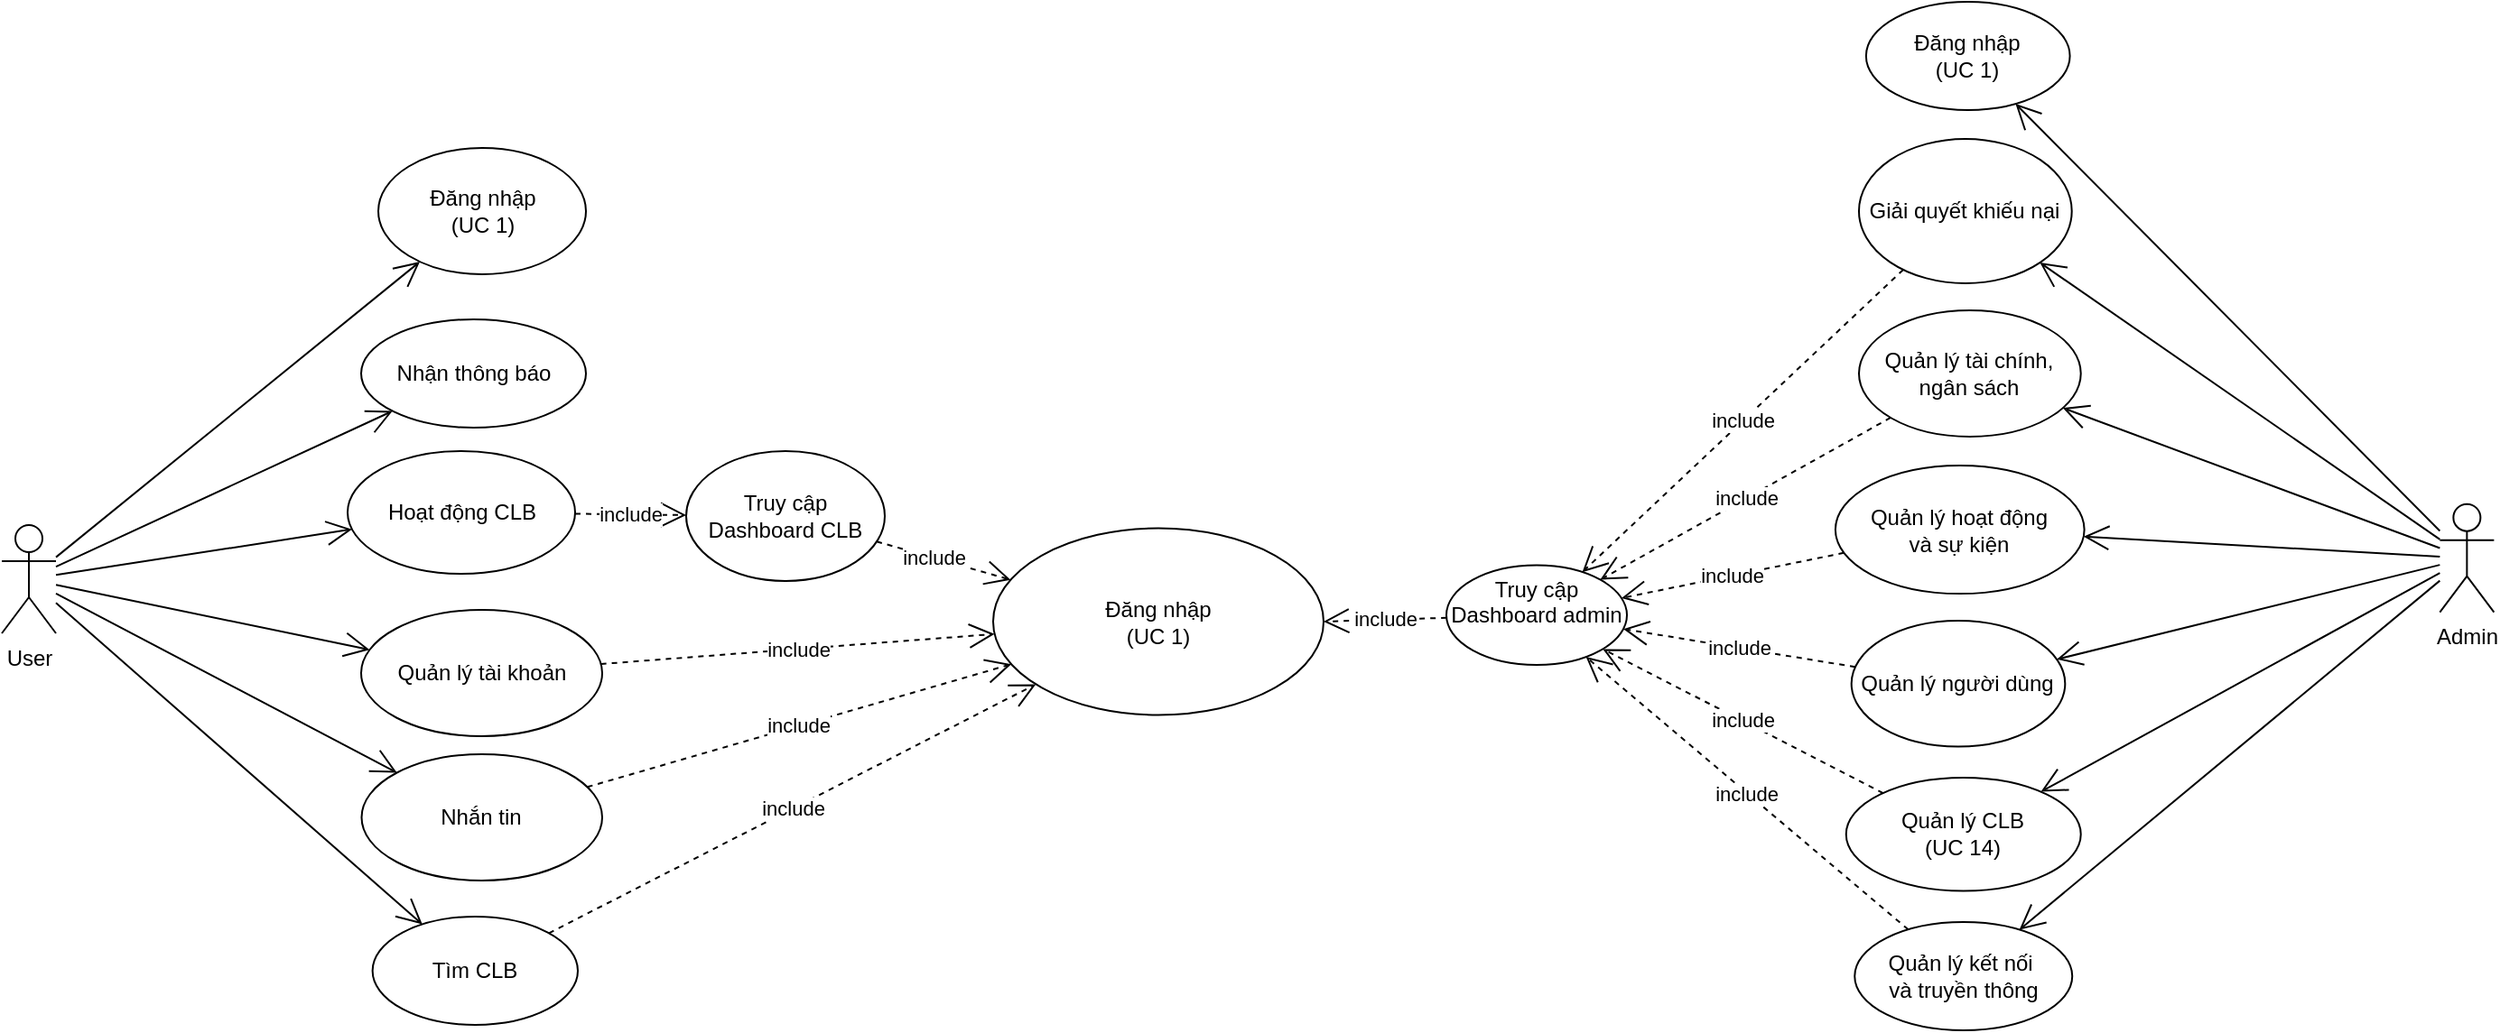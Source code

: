 <mxfile version="24.5.4" type="github" pages="9">
  <diagram id="iBNpny0mjN00gEUgiwwx" name="Use case 1">
    <mxGraphModel dx="1394" dy="610" grid="0" gridSize="10" guides="1" tooltips="1" connect="1" arrows="1" fold="1" page="0" pageScale="1" pageWidth="827" pageHeight="1169" math="0" shadow="0">
      <root>
        <mxCell id="0" />
        <mxCell id="1" parent="0" />
        <mxCell id="P2Hgr8UQj_7_ScoWSgwE-1" value="User" style="shape=umlActor;verticalLabelPosition=bottom;verticalAlign=top;html=1;outlineConnect=0;" parent="1" vertex="1">
          <mxGeometry x="161" y="683" width="30" height="60" as="geometry" />
        </mxCell>
        <mxCell id="P2Hgr8UQj_7_ScoWSgwE-4" value="Admin" style="shape=umlActor;verticalLabelPosition=bottom;verticalAlign=top;html=1;outlineConnect=0;" parent="1" vertex="1">
          <mxGeometry x="1511.19" y="671.35" width="30" height="60" as="geometry" />
        </mxCell>
        <mxCell id="P2Hgr8UQj_7_ScoWSgwE-5" value="Quản lý tài khoản" style="ellipse;whiteSpace=wrap;html=1;" parent="1" vertex="1">
          <mxGeometry x="360" y="730" width="133.5" height="70" as="geometry" />
        </mxCell>
        <mxCell id="P2Hgr8UQj_7_ScoWSgwE-6" value="Đăng nhập&lt;div&gt;(UC 1)&lt;/div&gt;" style="ellipse;whiteSpace=wrap;html=1;" parent="1" vertex="1">
          <mxGeometry x="710" y="684.75" width="183" height="103.5" as="geometry" />
        </mxCell>
        <mxCell id="P2Hgr8UQj_7_ScoWSgwE-7" value="Quản lý CLB&lt;div&gt;(UC 14)&lt;/div&gt;" style="ellipse;whiteSpace=wrap;html=1;" parent="1" vertex="1">
          <mxGeometry x="1182.37" y="823" width="130" height="62.75" as="geometry" />
        </mxCell>
        <mxCell id="P2Hgr8UQj_7_ScoWSgwE-9" value="Nhận thông báo" style="ellipse;whiteSpace=wrap;html=1;" parent="1" vertex="1">
          <mxGeometry x="360" y="569" width="124.5" height="60" as="geometry" />
        </mxCell>
        <mxCell id="P2Hgr8UQj_7_ScoWSgwE-11" value="include" style="endArrow=open;endSize=12;dashed=1;html=1;rounded=0;" parent="1" source="P2Hgr8UQj_7_ScoWSgwE-7" target="P2Hgr8UQj_7_ScoWSgwE-42" edge="1">
          <mxGeometry width="160" relative="1" as="geometry">
            <mxPoint x="1134" y="506.41" as="sourcePoint" />
            <mxPoint x="771" y="461.41" as="targetPoint" />
          </mxGeometry>
        </mxCell>
        <mxCell id="P2Hgr8UQj_7_ScoWSgwE-13" value="include" style="endArrow=open;endSize=12;dashed=1;html=1;rounded=0;" parent="1" source="P2Hgr8UQj_7_ScoWSgwE-5" target="P2Hgr8UQj_7_ScoWSgwE-6" edge="1">
          <mxGeometry width="160" relative="1" as="geometry">
            <mxPoint x="581.11" y="489.75" as="sourcePoint" />
            <mxPoint x="640.476" y="372.081" as="targetPoint" />
          </mxGeometry>
        </mxCell>
        <mxCell id="P2Hgr8UQj_7_ScoWSgwE-14" value="Đăng nhập&lt;div&gt;(UC 1)&lt;/div&gt;" style="ellipse;whiteSpace=wrap;html=1;" parent="1" vertex="1">
          <mxGeometry x="369.5" y="474" width="115" height="70" as="geometry" />
        </mxCell>
        <mxCell id="P2Hgr8UQj_7_ScoWSgwE-15" value="Tìm CLB" style="ellipse;whiteSpace=wrap;html=1;" parent="1" vertex="1">
          <mxGeometry x="366.31" y="900" width="113.69" height="60" as="geometry" />
        </mxCell>
        <mxCell id="P2Hgr8UQj_7_ScoWSgwE-17" value="" style="endArrow=open;endFill=1;endSize=12;html=1;rounded=0;" parent="1" source="P2Hgr8UQj_7_ScoWSgwE-1" target="P2Hgr8UQj_7_ScoWSgwE-15" edge="1">
          <mxGeometry width="160" relative="1" as="geometry">
            <mxPoint x="74" y="754" as="sourcePoint" />
            <mxPoint x="304" y="754" as="targetPoint" />
          </mxGeometry>
        </mxCell>
        <mxCell id="P2Hgr8UQj_7_ScoWSgwE-18" value="" style="endArrow=open;endFill=1;endSize=12;html=1;rounded=0;" parent="1" source="P2Hgr8UQj_7_ScoWSgwE-1" target="P2Hgr8UQj_7_ScoWSgwE-14" edge="1">
          <mxGeometry width="160" relative="1" as="geometry">
            <mxPoint x="74" y="754" as="sourcePoint" />
            <mxPoint x="241" y="981.17" as="targetPoint" />
          </mxGeometry>
        </mxCell>
        <mxCell id="P2Hgr8UQj_7_ScoWSgwE-19" value="" style="endArrow=open;endFill=1;endSize=12;html=1;rounded=0;" parent="1" source="P2Hgr8UQj_7_ScoWSgwE-1" target="P2Hgr8UQj_7_ScoWSgwE-9" edge="1">
          <mxGeometry width="160" relative="1" as="geometry">
            <mxPoint x="180" y="350" as="sourcePoint" />
            <mxPoint x="266" y="565" as="targetPoint" />
          </mxGeometry>
        </mxCell>
        <mxCell id="P2Hgr8UQj_7_ScoWSgwE-29" value="" style="endArrow=open;endFill=1;endSize=12;html=1;rounded=0;" parent="1" source="P2Hgr8UQj_7_ScoWSgwE-1" target="P2Hgr8UQj_7_ScoWSgwE-5" edge="1">
          <mxGeometry width="160" relative="1" as="geometry">
            <mxPoint x="180" y="350" as="sourcePoint" />
            <mxPoint x="310" y="630" as="targetPoint" />
          </mxGeometry>
        </mxCell>
        <mxCell id="P2Hgr8UQj_7_ScoWSgwE-31" value="Hoạt động CLB" style="ellipse;whiteSpace=wrap;html=1;" parent="1" vertex="1">
          <mxGeometry x="352.5" y="641.94" width="126" height="68.06" as="geometry" />
        </mxCell>
        <mxCell id="P2Hgr8UQj_7_ScoWSgwE-35" value="" style="endArrow=open;endFill=1;endSize=12;html=1;rounded=0;" parent="1" source="P2Hgr8UQj_7_ScoWSgwE-4" target="P2Hgr8UQj_7_ScoWSgwE-7" edge="1">
          <mxGeometry width="160" relative="1" as="geometry">
            <mxPoint x="1049.29" y="617.84" as="sourcePoint" />
            <mxPoint x="854.29" y="624.84" as="targetPoint" />
          </mxGeometry>
        </mxCell>
        <mxCell id="P2Hgr8UQj_7_ScoWSgwE-37" value="Truy cập Dashboard CLB" style="ellipse;whiteSpace=wrap;html=1;" parent="1" vertex="1">
          <mxGeometry x="540" y="641.94" width="110" height="72" as="geometry" />
        </mxCell>
        <mxCell id="P2Hgr8UQj_7_ScoWSgwE-39" value="include" style="endArrow=open;endSize=12;dashed=1;html=1;rounded=0;" parent="1" source="P2Hgr8UQj_7_ScoWSgwE-37" target="P2Hgr8UQj_7_ScoWSgwE-6" edge="1">
          <mxGeometry x="-0.15" width="160" relative="1" as="geometry">
            <mxPoint x="673.34" y="430.42" as="sourcePoint" />
            <mxPoint x="770.34" y="606.42" as="targetPoint" />
            <mxPoint as="offset" />
          </mxGeometry>
        </mxCell>
        <mxCell id="P2Hgr8UQj_7_ScoWSgwE-41" value="include" style="endArrow=open;endSize=12;dashed=1;html=1;rounded=0;" parent="1" source="P2Hgr8UQj_7_ScoWSgwE-31" target="P2Hgr8UQj_7_ScoWSgwE-37" edge="1">
          <mxGeometry width="160" relative="1" as="geometry">
            <mxPoint x="599.72" y="419.56" as="sourcePoint" />
            <mxPoint x="509.72" y="467.56" as="targetPoint" />
          </mxGeometry>
        </mxCell>
        <mxCell id="P2Hgr8UQj_7_ScoWSgwE-42" value="Truy cập Dashboard admin&lt;div&gt;&lt;br&gt;&lt;/div&gt;" style="ellipse;whiteSpace=wrap;html=1;" parent="1" vertex="1">
          <mxGeometry x="961" y="705.28" width="100" height="55.25" as="geometry" />
        </mxCell>
        <mxCell id="P2Hgr8UQj_7_ScoWSgwE-43" value="include" style="endArrow=open;endSize=12;dashed=1;html=1;rounded=0;entryX=1;entryY=0.5;entryDx=0;entryDy=0;" parent="1" source="P2Hgr8UQj_7_ScoWSgwE-42" target="P2Hgr8UQj_7_ScoWSgwE-6" edge="1">
          <mxGeometry width="160" relative="1" as="geometry">
            <mxPoint x="1105.85" y="1013.51" as="sourcePoint" />
            <mxPoint x="884.85" y="938.51" as="targetPoint" />
          </mxGeometry>
        </mxCell>
        <mxCell id="P2Hgr8UQj_7_ScoWSgwE-45" value="include" style="endArrow=open;endSize=12;dashed=1;html=1;rounded=0;" parent="1" source="P2Hgr8UQj_7_ScoWSgwE-15" target="P2Hgr8UQj_7_ScoWSgwE-6" edge="1">
          <mxGeometry width="160" relative="1" as="geometry">
            <mxPoint x="555.7" y="523.94" as="sourcePoint" />
            <mxPoint x="661.7" y="636.94" as="targetPoint" />
          </mxGeometry>
        </mxCell>
        <mxCell id="P2Hgr8UQj_7_ScoWSgwE-46" value="Nhắn tin" style="ellipse;whiteSpace=wrap;html=1;direction=south;" parent="1" vertex="1">
          <mxGeometry x="360.25" y="810" width="133.25" height="70" as="geometry" />
        </mxCell>
        <mxCell id="P2Hgr8UQj_7_ScoWSgwE-47" value="include" style="endArrow=open;endSize=12;dashed=1;html=1;rounded=0;" parent="1" source="P2Hgr8UQj_7_ScoWSgwE-46" target="P2Hgr8UQj_7_ScoWSgwE-6" edge="1">
          <mxGeometry width="160" relative="1" as="geometry">
            <mxPoint x="524.6" y="799.18" as="sourcePoint" />
            <mxPoint x="777.6" y="747.18" as="targetPoint" />
          </mxGeometry>
        </mxCell>
        <mxCell id="P2Hgr8UQj_7_ScoWSgwE-48" value="" style="endArrow=open;endFill=1;endSize=12;html=1;rounded=0;" parent="1" source="P2Hgr8UQj_7_ScoWSgwE-1" target="P2Hgr8UQj_7_ScoWSgwE-46" edge="1">
          <mxGeometry width="160" relative="1" as="geometry">
            <mxPoint x="185" y="788.83" as="sourcePoint" />
            <mxPoint x="438" y="791.83" as="targetPoint" />
          </mxGeometry>
        </mxCell>
        <mxCell id="P2Hgr8UQj_7_ScoWSgwE-49" value="Quản lý hoạt động&lt;div&gt;&lt;span style=&quot;background-color: initial;&quot;&gt;và sự kiện&lt;/span&gt;&lt;/div&gt;" style="ellipse;whiteSpace=wrap;html=1;" parent="1" vertex="1">
          <mxGeometry x="1176.44" y="650" width="137.87" height="71.06" as="geometry" />
        </mxCell>
        <mxCell id="P2Hgr8UQj_7_ScoWSgwE-50" value="include" style="endArrow=open;endSize=12;dashed=1;html=1;rounded=0;" parent="1" source="P2Hgr8UQj_7_ScoWSgwE-49" target="P2Hgr8UQj_7_ScoWSgwE-42" edge="1">
          <mxGeometry width="160" relative="1" as="geometry">
            <mxPoint x="1094.05" y="613.24" as="sourcePoint" />
            <mxPoint x="1001.05" y="665.24" as="targetPoint" />
          </mxGeometry>
        </mxCell>
        <mxCell id="P2Hgr8UQj_7_ScoWSgwE-51" value="Quản lý tài chính,&lt;div&gt;&lt;span style=&quot;background-color: initial;&quot;&gt;ngân sách&lt;/span&gt;&lt;/div&gt;" style="ellipse;whiteSpace=wrap;html=1;" parent="1" vertex="1">
          <mxGeometry x="1189.49" y="564" width="122.88" height="70" as="geometry" />
        </mxCell>
        <mxCell id="P2Hgr8UQj_7_ScoWSgwE-53" value="Quản lý kết nối&amp;nbsp;&lt;div&gt;và truyền thông&lt;/div&gt;" style="ellipse;whiteSpace=wrap;html=1;" parent="1" vertex="1">
          <mxGeometry x="1187.12" y="903.0" width="120.5" height="60" as="geometry" />
        </mxCell>
        <mxCell id="P2Hgr8UQj_7_ScoWSgwE-55" value="Quản lý người dùng" style="ellipse;whiteSpace=wrap;html=1;" parent="1" vertex="1">
          <mxGeometry x="1185.34" y="736" width="118.32" height="69.75" as="geometry" />
        </mxCell>
        <mxCell id="P2Hgr8UQj_7_ScoWSgwE-57" value="Giải quyết khiếu nại" style="ellipse;whiteSpace=wrap;html=1;" parent="1" vertex="1">
          <mxGeometry x="1189.49" y="469" width="117.87" height="80" as="geometry" />
        </mxCell>
        <mxCell id="P2Hgr8UQj_7_ScoWSgwE-60" value="include" style="endArrow=open;endSize=12;dashed=1;html=1;rounded=0;" parent="1" source="P2Hgr8UQj_7_ScoWSgwE-53" target="P2Hgr8UQj_7_ScoWSgwE-42" edge="1">
          <mxGeometry width="160" relative="1" as="geometry">
            <mxPoint x="1160.62" y="845.93" as="sourcePoint" />
            <mxPoint x="1029.62" y="795.93" as="targetPoint" />
          </mxGeometry>
        </mxCell>
        <mxCell id="P2Hgr8UQj_7_ScoWSgwE-62" value="include" style="endArrow=open;endSize=12;dashed=1;html=1;rounded=0;" parent="1" source="P2Hgr8UQj_7_ScoWSgwE-55" target="P2Hgr8UQj_7_ScoWSgwE-42" edge="1">
          <mxGeometry width="160" relative="1" as="geometry">
            <mxPoint x="1160.93" y="716.72" as="sourcePoint" />
            <mxPoint x="1060.93" y="718.72" as="targetPoint" />
          </mxGeometry>
        </mxCell>
        <mxCell id="P2Hgr8UQj_7_ScoWSgwE-63" value="include" style="endArrow=open;endSize=12;dashed=1;html=1;rounded=0;" parent="1" source="P2Hgr8UQj_7_ScoWSgwE-51" target="P2Hgr8UQj_7_ScoWSgwE-42" edge="1">
          <mxGeometry width="160" relative="1" as="geometry">
            <mxPoint x="1140.17" y="560.54" as="sourcePoint" />
            <mxPoint x="981.17" y="679.54" as="targetPoint" />
          </mxGeometry>
        </mxCell>
        <mxCell id="P2Hgr8UQj_7_ScoWSgwE-64" value="include" style="endArrow=open;endSize=12;dashed=1;html=1;rounded=0;" parent="1" source="P2Hgr8UQj_7_ScoWSgwE-57" target="P2Hgr8UQj_7_ScoWSgwE-42" edge="1">
          <mxGeometry width="160" relative="1" as="geometry">
            <mxPoint x="1145.61" y="492.96" as="sourcePoint" />
            <mxPoint x="990.61" y="688.96" as="targetPoint" />
          </mxGeometry>
        </mxCell>
        <mxCell id="P2Hgr8UQj_7_ScoWSgwE-66" value="" style="endArrow=open;endFill=1;endSize=12;html=1;rounded=0;" parent="1" source="P2Hgr8UQj_7_ScoWSgwE-4" target="P2Hgr8UQj_7_ScoWSgwE-55" edge="1">
          <mxGeometry width="160" relative="1" as="geometry">
            <mxPoint x="1661.69" y="676.1" as="sourcePoint" />
            <mxPoint x="1284.69" y="710.1" as="targetPoint" />
          </mxGeometry>
        </mxCell>
        <mxCell id="P2Hgr8UQj_7_ScoWSgwE-70" value="" style="endArrow=open;endFill=1;endSize=12;html=1;rounded=0;" parent="1" source="P2Hgr8UQj_7_ScoWSgwE-4" target="P2Hgr8UQj_7_ScoWSgwE-53" edge="1">
          <mxGeometry width="160" relative="1" as="geometry">
            <mxPoint x="1641.44" y="674.41" as="sourcePoint" />
            <mxPoint x="1286.44" y="917.41" as="targetPoint" />
          </mxGeometry>
        </mxCell>
        <mxCell id="P2Hgr8UQj_7_ScoWSgwE-72" value="" style="endArrow=open;endFill=1;endSize=12;html=1;rounded=0;" parent="1" source="P2Hgr8UQj_7_ScoWSgwE-4" target="P2Hgr8UQj_7_ScoWSgwE-49" edge="1">
          <mxGeometry width="160" relative="1" as="geometry">
            <mxPoint x="1666.86" y="664.44" as="sourcePoint" />
            <mxPoint x="1280.86" y="637.44" as="targetPoint" />
          </mxGeometry>
        </mxCell>
        <mxCell id="P2Hgr8UQj_7_ScoWSgwE-74" value="" style="endArrow=open;endFill=1;endSize=12;html=1;rounded=0;" parent="1" source="P2Hgr8UQj_7_ScoWSgwE-4" target="P2Hgr8UQj_7_ScoWSgwE-57" edge="1">
          <mxGeometry width="160" relative="1" as="geometry">
            <mxPoint x="1675.54" y="664.57" as="sourcePoint" />
            <mxPoint x="1290.54" y="583.57" as="targetPoint" />
          </mxGeometry>
        </mxCell>
        <mxCell id="P2Hgr8UQj_7_ScoWSgwE-77" value="" style="endArrow=open;endFill=1;endSize=12;html=1;rounded=0;" parent="1" source="P2Hgr8UQj_7_ScoWSgwE-4" target="P2Hgr8UQj_7_ScoWSgwE-51" edge="1">
          <mxGeometry width="160" relative="1" as="geometry">
            <mxPoint x="1666.29" y="678.8" as="sourcePoint" />
            <mxPoint x="1281.29" y="597.8" as="targetPoint" />
          </mxGeometry>
        </mxCell>
        <mxCell id="P2Hgr8UQj_7_ScoWSgwE-82" value="" style="endArrow=open;endFill=1;endSize=12;html=1;rounded=0;" parent="1" source="P2Hgr8UQj_7_ScoWSgwE-1" target="P2Hgr8UQj_7_ScoWSgwE-31" edge="1">
          <mxGeometry width="160" relative="1" as="geometry">
            <mxPoint x="210" y="681.15" as="sourcePoint" />
            <mxPoint x="326" y="659.15" as="targetPoint" />
          </mxGeometry>
        </mxCell>
        <mxCell id="pissKZSWC9KIFfptUPAJ-1" value="Đăng nhập&lt;div&gt;(UC 1)&lt;/div&gt;" style="ellipse;whiteSpace=wrap;html=1;" parent="1" vertex="1">
          <mxGeometry x="1193.43" y="393" width="112.87" height="60" as="geometry" />
        </mxCell>
        <mxCell id="pissKZSWC9KIFfptUPAJ-2" value="" style="endArrow=open;endFill=1;endSize=12;html=1;rounded=0;" parent="1" source="P2Hgr8UQj_7_ScoWSgwE-4" target="pissKZSWC9KIFfptUPAJ-1" edge="1">
          <mxGeometry width="160" relative="1" as="geometry">
            <mxPoint x="1530.46" y="651.87" as="sourcePoint" />
            <mxPoint x="1281.46" y="472.87" as="targetPoint" />
          </mxGeometry>
        </mxCell>
      </root>
    </mxGraphModel>
  </diagram>
  <diagram name="Use case 2" id="JG1YfQHntbPxP5x5FCR1">
    <mxGraphModel dx="1673" dy="332" grid="0" gridSize="10" guides="1" tooltips="1" connect="1" arrows="1" fold="1" page="0" pageScale="1" pageWidth="827" pageHeight="1169" math="0" shadow="0">
      <root>
        <mxCell id="0" />
        <mxCell id="1" parent="0" />
        <mxCell id="hzwPo2CL2FDcJhNUh84i-1" value="User" style="shape=umlActor;verticalLabelPosition=bottom;verticalAlign=top;html=1;outlineConnect=0;" parent="1" vertex="1">
          <mxGeometry x="161" y="683" width="30" height="60" as="geometry" />
        </mxCell>
        <mxCell id="hzwPo2CL2FDcJhNUh84i-2" value="&lt;div&gt;Giảng viên cố vấn&lt;/div&gt;&lt;div&gt;(Lvl 3)&lt;/div&gt;" style="shape=umlActor;verticalLabelPosition=bottom;verticalAlign=top;html=1;outlineConnect=0;" parent="1" vertex="1">
          <mxGeometry x="335" y="549" width="30" height="60" as="geometry" />
        </mxCell>
        <mxCell id="hzwPo2CL2FDcJhNUh84i-35" value="Quản lý CLB" style="ellipse;whiteSpace=wrap;html=1;" parent="1" vertex="1">
          <mxGeometry x="652" y="703" width="104.5" height="61" as="geometry" />
        </mxCell>
        <mxCell id="LQVTCHBbVSDtArNmQQ9k-1" value="Thành viên&amp;nbsp;&lt;div&gt;(Lvl 1)&lt;/div&gt;" style="shape=umlActor;verticalLabelPosition=bottom;verticalAlign=top;html=1;outlineConnect=0;" parent="1" vertex="1">
          <mxGeometry x="335" y="679" width="30" height="60" as="geometry" />
        </mxCell>
        <mxCell id="LQVTCHBbVSDtArNmQQ9k-2" value="Ban cán sự&lt;div&gt;(Lvl 2)&lt;/div&gt;" style="shape=umlActor;verticalLabelPosition=bottom;verticalAlign=top;html=1;outlineConnect=0;" parent="1" vertex="1">
          <mxGeometry x="344" y="851" width="30" height="60" as="geometry" />
        </mxCell>
        <mxCell id="LQVTCHBbVSDtArNmQQ9k-5" value="" style="endArrow=open;endFill=1;endSize=12;html=1;rounded=0;" parent="1" source="hzwPo2CL2FDcJhNUh84i-2" target="hzwPo2CL2FDcJhNUh84i-1" edge="1">
          <mxGeometry width="160" relative="1" as="geometry">
            <mxPoint x="230" y="610" as="sourcePoint" />
            <mxPoint x="596.001" y="590.003" as="targetPoint" />
          </mxGeometry>
        </mxCell>
        <mxCell id="LQVTCHBbVSDtArNmQQ9k-6" value="" style="endArrow=open;endFill=1;endSize=12;html=1;rounded=0;" parent="1" source="LQVTCHBbVSDtArNmQQ9k-2" target="hzwPo2CL2FDcJhNUh84i-1" edge="1">
          <mxGeometry width="160" relative="1" as="geometry">
            <mxPoint x="330" y="740" as="sourcePoint" />
            <mxPoint x="390" y="670" as="targetPoint" />
          </mxGeometry>
        </mxCell>
        <mxCell id="LQVTCHBbVSDtArNmQQ9k-7" value="" style="endArrow=open;endFill=1;endSize=12;html=1;rounded=0;" parent="1" source="LQVTCHBbVSDtArNmQQ9k-1" target="hzwPo2CL2FDcJhNUh84i-1" edge="1">
          <mxGeometry width="160" relative="1" as="geometry">
            <mxPoint x="221" y="790.06" as="sourcePoint" />
            <mxPoint x="250" y="850" as="targetPoint" />
          </mxGeometry>
        </mxCell>
        <mxCell id="MRnAMhl2_ecgQOnCvnVQ-1" value="Viết thông báo" style="ellipse;whiteSpace=wrap;html=1;" parent="1" vertex="1">
          <mxGeometry x="423" y="682" width="104.5" height="61" as="geometry" />
        </mxCell>
        <mxCell id="MRnAMhl2_ecgQOnCvnVQ-4" value="" style="endArrow=open;endFill=1;endSize=12;html=1;rounded=0;" parent="1" source="LQVTCHBbVSDtArNmQQ9k-2" target="MRnAMhl2_ecgQOnCvnVQ-1" edge="1">
          <mxGeometry width="160" relative="1" as="geometry">
            <mxPoint x="494" y="608.72" as="sourcePoint" />
            <mxPoint x="495" y="719" as="targetPoint" />
          </mxGeometry>
        </mxCell>
        <mxCell id="MRnAMhl2_ecgQOnCvnVQ-5" value="" style="endArrow=open;endFill=1;endSize=12;html=1;rounded=0;" parent="1" source="LQVTCHBbVSDtArNmQQ9k-2" target="hzwPo2CL2FDcJhNUh84i-35" edge="1">
          <mxGeometry width="160" relative="1" as="geometry">
            <mxPoint x="374" y="762.9" as="sourcePoint" />
            <mxPoint x="549" y="792.9" as="targetPoint" />
          </mxGeometry>
        </mxCell>
        <mxCell id="Ni93VFUd86YPEjIl-eFN-1" value="Giải thể CLB" style="ellipse;whiteSpace=wrap;html=1;" parent="1" vertex="1">
          <mxGeometry x="662" y="526" width="90" height="51" as="geometry" />
        </mxCell>
        <mxCell id="Ni93VFUd86YPEjIl-eFN-3" value="Phê duyệt/ đánh giá hoạt động" style="ellipse;whiteSpace=wrap;html=1;" parent="1" vertex="1">
          <mxGeometry x="559" y="577" width="120" height="80" as="geometry" />
        </mxCell>
        <mxCell id="01Otf8cuKCkS4dUQE1Di-1" value="include" style="endArrow=open;endSize=12;dashed=1;html=1;rounded=0;" parent="1" source="Ni93VFUd86YPEjIl-eFN-3" target="hzwPo2CL2FDcJhNUh84i-35" edge="1">
          <mxGeometry width="160" relative="1" as="geometry">
            <mxPoint x="379" y="918" as="sourcePoint" />
            <mxPoint x="649" y="780" as="targetPoint" />
          </mxGeometry>
        </mxCell>
        <mxCell id="01Otf8cuKCkS4dUQE1Di-2" value="include" style="endArrow=open;endSize=12;dashed=1;html=1;rounded=0;" parent="1" source="Ni93VFUd86YPEjIl-eFN-1" target="hzwPo2CL2FDcJhNUh84i-35" edge="1">
          <mxGeometry width="160" relative="1" as="geometry">
            <mxPoint x="660.68" y="618.66" as="sourcePoint" />
            <mxPoint x="594.68" y="652.66" as="targetPoint" />
          </mxGeometry>
        </mxCell>
        <mxCell id="01Otf8cuKCkS4dUQE1Di-5" value="" style="endArrow=open;endFill=1;endSize=12;html=1;rounded=0;" parent="1" source="hzwPo2CL2FDcJhNUh84i-2" target="Ni93VFUd86YPEjIl-eFN-3" edge="1">
          <mxGeometry width="160" relative="1" as="geometry">
            <mxPoint x="385" y="659.18" as="sourcePoint" />
            <mxPoint x="561" y="660.18" as="targetPoint" />
          </mxGeometry>
        </mxCell>
        <mxCell id="01Otf8cuKCkS4dUQE1Di-6" value="" style="endArrow=open;endFill=1;endSize=12;html=1;rounded=0;" parent="1" source="hzwPo2CL2FDcJhNUh84i-2" target="Ni93VFUd86YPEjIl-eFN-1" edge="1">
          <mxGeometry width="160" relative="1" as="geometry">
            <mxPoint x="372.14" y="561.45" as="sourcePoint" />
            <mxPoint x="705.14" y="629.45" as="targetPoint" />
          </mxGeometry>
        </mxCell>
        <mxCell id="01Otf8cuKCkS4dUQE1Di-11" value="" style="endArrow=open;endFill=1;endSize=12;html=1;rounded=0;" parent="1" source="hzwPo2CL2FDcJhNUh84i-2" target="MRnAMhl2_ecgQOnCvnVQ-1" edge="1">
          <mxGeometry width="160" relative="1" as="geometry">
            <mxPoint x="365" y="609.49" as="sourcePoint" />
            <mxPoint x="490" y="679.49" as="targetPoint" />
          </mxGeometry>
        </mxCell>
        <mxCell id="01Otf8cuKCkS4dUQE1Di-12" value="" style="endArrow=open;endFill=1;endSize=12;html=1;rounded=0;" parent="1" source="hzwPo2CL2FDcJhNUh84i-2" target="hzwPo2CL2FDcJhNUh84i-35" edge="1">
          <mxGeometry width="160" relative="1" as="geometry">
            <mxPoint x="365" y="593.34" as="sourcePoint" />
            <mxPoint x="550" y="638.34" as="targetPoint" />
          </mxGeometry>
        </mxCell>
        <mxCell id="ajnXeEV8S-XiUHWw52xN-2" value="Tạo hoạt động/ sự kiện" style="ellipse;whiteSpace=wrap;html=1;" parent="1" vertex="1">
          <mxGeometry x="562" y="794" width="120" height="80" as="geometry" />
        </mxCell>
        <mxCell id="ajnXeEV8S-XiUHWw52xN-3" value="include" style="endArrow=open;endSize=12;dashed=1;html=1;rounded=0;" parent="1" source="ajnXeEV8S-XiUHWw52xN-2" target="hzwPo2CL2FDcJhNUh84i-35" edge="1">
          <mxGeometry width="160" relative="1" as="geometry">
            <mxPoint x="744.46" y="845.51" as="sourcePoint" />
            <mxPoint x="814.46" y="897.51" as="targetPoint" />
          </mxGeometry>
        </mxCell>
        <mxCell id="ajnXeEV8S-XiUHWw52xN-4" value="Quản lý tài chính,&lt;div&gt;&lt;span style=&quot;background-color: initial;&quot;&gt;ngân sách&lt;/span&gt;&lt;/div&gt;" style="ellipse;whiteSpace=wrap;html=1;" parent="1" vertex="1">
          <mxGeometry x="644.25" y="867" width="120" height="77" as="geometry" />
        </mxCell>
        <mxCell id="FwIld3HXKBbWwiMQrDYe-1" value="include" style="endArrow=open;endSize=12;dashed=1;html=1;rounded=0;" parent="1" source="ajnXeEV8S-XiUHWw52xN-4" target="hzwPo2CL2FDcJhNUh84i-35" edge="1">
          <mxGeometry width="160" relative="1" as="geometry">
            <mxPoint x="726.22" y="844.6" as="sourcePoint" />
            <mxPoint x="801" y="766" as="targetPoint" />
          </mxGeometry>
        </mxCell>
        <mxCell id="FwIld3HXKBbWwiMQrDYe-2" value="" style="endArrow=open;endFill=1;endSize=12;html=1;rounded=0;" parent="1" source="LQVTCHBbVSDtArNmQQ9k-2" target="ajnXeEV8S-XiUHWw52xN-2" edge="1">
          <mxGeometry width="160" relative="1" as="geometry">
            <mxPoint x="374" y="929.81" as="sourcePoint" />
            <mxPoint x="722" y="796.81" as="targetPoint" />
          </mxGeometry>
        </mxCell>
        <mxCell id="FwIld3HXKBbWwiMQrDYe-3" value="" style="endArrow=open;endFill=1;endSize=12;html=1;rounded=0;" parent="1" source="LQVTCHBbVSDtArNmQQ9k-2" target="ajnXeEV8S-XiUHWw52xN-4" edge="1">
          <mxGeometry width="160" relative="1" as="geometry">
            <mxPoint x="391" y="919.64" as="sourcePoint" />
            <mxPoint x="581" y="885.64" as="targetPoint" />
          </mxGeometry>
        </mxCell>
      </root>
    </mxGraphModel>
  </diagram>
  <diagram id="-IfmIm17vtdVcgutL_G0" name="Login">
    <mxGraphModel dx="1621" dy="698" grid="0" gridSize="10" guides="1" tooltips="1" connect="1" arrows="1" fold="1" page="0" pageScale="1" pageWidth="827" pageHeight="1169" math="0" shadow="0">
      <root>
        <mxCell id="0" />
        <mxCell id="1" parent="0" />
        <mxCell id="UYk6k8ellgsMdeAF7nX2-1" value="Actor" style="shape=umlActor;verticalLabelPosition=bottom;verticalAlign=top;html=1;" parent="1" vertex="1">
          <mxGeometry x="80" y="320" width="30" height="60" as="geometry" />
        </mxCell>
        <mxCell id="UYk6k8ellgsMdeAF7nX2-2" value="Login view" style="shape=umlBoundary;whiteSpace=wrap;html=1;" parent="1" vertex="1">
          <mxGeometry x="210" y="310" width="90" height="80" as="geometry" />
        </mxCell>
        <mxCell id="UYk6k8ellgsMdeAF7nX2-3" value="Model&amp;nbsp;" style="ellipse;shape=umlEntity;whiteSpace=wrap;html=1;" parent="1" vertex="1">
          <mxGeometry x="679" y="320" width="70" height="70" as="geometry" />
        </mxCell>
        <mxCell id="UYk6k8ellgsMdeAF7nX2-4" value="" style="endArrow=none;dashed=1;html=1;rounded=0;" parent="1" source="UYk6k8ellgsMdeAF7nX2-19" target="UYk6k8ellgsMdeAF7nX2-1" edge="1">
          <mxGeometry width="50" height="50" relative="1" as="geometry">
            <mxPoint x="95" y="1004" as="sourcePoint" />
            <mxPoint x="110" y="500" as="targetPoint" />
          </mxGeometry>
        </mxCell>
        <mxCell id="UYk6k8ellgsMdeAF7nX2-5" value="" style="html=1;points=[[0,0,0,0,5],[0,1,0,0,-5],[1,0,0,0,5],[1,1,0,0,-5]];perimeter=orthogonalPerimeter;outlineConnect=0;targetShapes=umlLifeline;portConstraint=eastwest;newEdgeStyle={&quot;curved&quot;:0,&quot;rounded&quot;:0};" parent="1" vertex="1">
          <mxGeometry x="90" y="420" width="10" height="40" as="geometry" />
        </mxCell>
        <mxCell id="UYk6k8ellgsMdeAF7nX2-6" value="" style="endArrow=none;dashed=1;html=1;rounded=0;" parent="1" source="UYk6k8ellgsMdeAF7nX2-25" edge="1">
          <mxGeometry width="50" height="50" relative="1" as="geometry">
            <mxPoint x="714" y="921.143" as="sourcePoint" />
            <mxPoint x="713.7" y="390" as="targetPoint" />
          </mxGeometry>
        </mxCell>
        <mxCell id="UYk6k8ellgsMdeAF7nX2-7" value="" style="endArrow=none;dashed=1;html=1;rounded=0;" parent="1" target="UYk6k8ellgsMdeAF7nX2-2" edge="1">
          <mxGeometry width="50" height="50" relative="1" as="geometry">
            <mxPoint x="255" y="964" as="sourcePoint" />
            <mxPoint x="255" y="500" as="targetPoint" />
          </mxGeometry>
        </mxCell>
        <mxCell id="UYk6k8ellgsMdeAF7nX2-8" value="Login VM" style="ellipse;shape=umlControl;whiteSpace=wrap;html=1;" parent="1" vertex="1">
          <mxGeometry x="400" y="310" width="70" height="80" as="geometry" />
        </mxCell>
        <mxCell id="UYk6k8ellgsMdeAF7nX2-9" value="" style="endArrow=none;dashed=1;html=1;rounded=0;" parent="1" source="UYk6k8ellgsMdeAF7nX2-30" edge="1">
          <mxGeometry width="50" height="50" relative="1" as="geometry">
            <mxPoint x="435" y="920.571" as="sourcePoint" />
            <mxPoint x="435" y="390" as="targetPoint" />
          </mxGeometry>
        </mxCell>
        <mxCell id="UYk6k8ellgsMdeAF7nX2-10" value="" style="html=1;points=[[0,0,0,0,5],[0,1,0,0,-5],[1,0,0,0,5],[1,1,0,0,-5]];perimeter=orthogonalPerimeter;outlineConnect=0;targetShapes=umlLifeline;portConstraint=eastwest;newEdgeStyle={&quot;curved&quot;:0,&quot;rounded&quot;:0};" parent="1" vertex="1">
          <mxGeometry x="250" y="430" width="10" height="50" as="geometry" />
        </mxCell>
        <mxCell id="UYk6k8ellgsMdeAF7nX2-11" value="Input login data" style="html=1;verticalAlign=bottom;endArrow=block;curved=0;rounded=0;" parent="1" edge="1">
          <mxGeometry width="80" relative="1" as="geometry">
            <mxPoint x="100" y="440" as="sourcePoint" />
            <mxPoint x="250" y="440" as="targetPoint" />
          </mxGeometry>
        </mxCell>
        <mxCell id="UYk6k8ellgsMdeAF7nX2-12" value="" style="html=1;points=[[0,0,0,0,5],[0,1,0,0,-5],[1,0,0,0,5],[1,1,0,0,-5]];perimeter=orthogonalPerimeter;outlineConnect=0;targetShapes=umlLifeline;portConstraint=eastwest;newEdgeStyle={&quot;curved&quot;:0,&quot;rounded&quot;:0};" parent="1" vertex="1">
          <mxGeometry x="430" y="450" width="10" height="40" as="geometry" />
        </mxCell>
        <mxCell id="UYk6k8ellgsMdeAF7nX2-13" value="Data" style="html=1;verticalAlign=bottom;endArrow=block;curved=0;rounded=0;" parent="1" edge="1">
          <mxGeometry width="80" relative="1" as="geometry">
            <mxPoint x="260" y="460" as="sourcePoint" />
            <mxPoint x="430" y="460" as="targetPoint" />
          </mxGeometry>
        </mxCell>
        <mxCell id="UYk6k8ellgsMdeAF7nX2-14" value="" style="html=1;points=[[0,0,0,0,5],[0,1,0,0,-5],[1,0,0,0,5],[1,1,0,0,-5]];perimeter=orthogonalPerimeter;outlineConnect=0;targetShapes=umlLifeline;portConstraint=eastwest;newEdgeStyle={&quot;curved&quot;:0,&quot;rounded&quot;:0};" parent="1" vertex="1">
          <mxGeometry x="430" y="500" width="10" height="50" as="geometry" />
        </mxCell>
        <mxCell id="UYk6k8ellgsMdeAF7nX2-15" value="Call check data function&amp;nbsp;" style="html=1;align=left;spacingLeft=2;endArrow=block;rounded=0;edgeStyle=orthogonalEdgeStyle;curved=0;rounded=0;" parent="1" source="UYk6k8ellgsMdeAF7nX2-12" target="UYk6k8ellgsMdeAF7nX2-14" edge="1">
          <mxGeometry relative="1" as="geometry">
            <mxPoint x="450" y="480" as="sourcePoint" />
            <Array as="points">
              <mxPoint x="465" y="470" />
              <mxPoint x="465" y="510" />
            </Array>
          </mxGeometry>
        </mxCell>
        <mxCell id="UYk6k8ellgsMdeAF7nX2-16" value="" style="html=1;points=[[0,0,0,0,5],[0,1,0,0,-5],[1,0,0,0,5],[1,1,0,0,-5]];perimeter=orthogonalPerimeter;outlineConnect=0;targetShapes=umlLifeline;portConstraint=eastwest;newEdgeStyle={&quot;curved&quot;:0,&quot;rounded&quot;:0};" parent="1" vertex="1">
          <mxGeometry x="250" y="510" width="10" height="40" as="geometry" />
        </mxCell>
        <mxCell id="UYk6k8ellgsMdeAF7nX2-17" value="Wrong data style" style="endArrow=open;endSize=12;dashed=1;html=1;rounded=0;" parent="1" edge="1">
          <mxGeometry width="160" relative="1" as="geometry">
            <mxPoint x="430" y="520" as="sourcePoint" />
            <mxPoint x="260" y="520" as="targetPoint" />
          </mxGeometry>
        </mxCell>
        <mxCell id="UYk6k8ellgsMdeAF7nX2-18" value="" style="endArrow=none;dashed=1;html=1;rounded=0;" parent="1" source="UYk6k8ellgsMdeAF7nX2-34" target="UYk6k8ellgsMdeAF7nX2-19" edge="1">
          <mxGeometry width="50" height="50" relative="1" as="geometry">
            <mxPoint x="95" y="1004" as="sourcePoint" />
            <mxPoint x="95" y="380" as="targetPoint" />
          </mxGeometry>
        </mxCell>
        <mxCell id="UYk6k8ellgsMdeAF7nX2-19" value="" style="html=1;points=[[0,0,0,0,5],[0,1,0,0,-5],[1,0,0,0,5],[1,1,0,0,-5]];perimeter=orthogonalPerimeter;outlineConnect=0;targetShapes=umlLifeline;portConstraint=eastwest;newEdgeStyle={&quot;curved&quot;:0,&quot;rounded&quot;:0};" parent="1" vertex="1">
          <mxGeometry x="90" y="530" width="10" height="30" as="geometry" />
        </mxCell>
        <mxCell id="UYk6k8ellgsMdeAF7nX2-20" value="Show notification" style="endArrow=open;endSize=12;dashed=1;html=1;rounded=0;" parent="1" edge="1">
          <mxGeometry width="160" relative="1" as="geometry">
            <mxPoint x="250" y="540" as="sourcePoint" />
            <mxPoint x="100" y="540" as="targetPoint" />
          </mxGeometry>
        </mxCell>
        <mxCell id="UYk6k8ellgsMdeAF7nX2-21" value="" style="html=1;points=[[0,0,0,0,5],[0,1,0,0,-5],[1,0,0,0,5],[1,1,0,0,-5]];perimeter=orthogonalPerimeter;outlineConnect=0;targetShapes=umlLifeline;portConstraint=eastwest;newEdgeStyle={&quot;curved&quot;:0,&quot;rounded&quot;:0};" parent="1" vertex="1">
          <mxGeometry x="430" y="565" width="10" height="125" as="geometry" />
        </mxCell>
        <mxCell id="UYk6k8ellgsMdeAF7nX2-22" value="Call request function" style="html=1;align=left;spacingLeft=2;endArrow=block;rounded=0;edgeStyle=orthogonalEdgeStyle;curved=0;rounded=0;" parent="1" edge="1">
          <mxGeometry x="0.002" relative="1" as="geometry">
            <mxPoint x="440" y="540.0" as="sourcePoint" />
            <Array as="points">
              <mxPoint x="465" y="540" />
              <mxPoint x="465" y="585" />
            </Array>
            <mxPoint x="440" y="585" as="targetPoint" />
            <mxPoint as="offset" />
          </mxGeometry>
        </mxCell>
        <mxCell id="UYk6k8ellgsMdeAF7nX2-23" value="&lt;span style=&quot;text-align: left;&quot;&gt;Call data form&amp;nbsp;&lt;/span&gt;&lt;span style=&quot;text-align: left;&quot;&gt;database&amp;nbsp;&amp;nbsp;&lt;/span&gt;" style="html=1;verticalAlign=bottom;endArrow=block;curved=0;rounded=0;" parent="1" target="UYk6k8ellgsMdeAF7nX2-25" edge="1">
          <mxGeometry width="80" relative="1" as="geometry">
            <mxPoint x="440" y="610" as="sourcePoint" />
            <mxPoint x="610" y="610" as="targetPoint" />
          </mxGeometry>
        </mxCell>
        <mxCell id="UYk6k8ellgsMdeAF7nX2-24" value="" style="endArrow=none;dashed=1;html=1;rounded=0;" parent="1" target="UYk6k8ellgsMdeAF7nX2-25" edge="1">
          <mxGeometry width="50" height="50" relative="1" as="geometry">
            <mxPoint x="714" y="921.143" as="sourcePoint" />
            <mxPoint x="713.7" y="390" as="targetPoint" />
          </mxGeometry>
        </mxCell>
        <mxCell id="UYk6k8ellgsMdeAF7nX2-25" value="" style="html=1;points=[[0,0,0,0,5],[0,1,0,0,-5],[1,0,0,0,5],[1,1,0,0,-5]];perimeter=orthogonalPerimeter;outlineConnect=0;targetShapes=umlLifeline;portConstraint=eastwest;newEdgeStyle={&quot;curved&quot;:0,&quot;rounded&quot;:0};" parent="1" vertex="1">
          <mxGeometry x="709" y="600" width="10" height="60" as="geometry" />
        </mxCell>
        <mxCell id="UYk6k8ellgsMdeAF7nX2-26" value="Response-data" style="endArrow=open;endSize=12;dashed=1;html=1;rounded=0;" parent="1" source="UYk6k8ellgsMdeAF7nX2-25" edge="1">
          <mxGeometry x="0.002" width="160" relative="1" as="geometry">
            <mxPoint x="610" y="640" as="sourcePoint" />
            <mxPoint x="440" y="640" as="targetPoint" />
            <mxPoint as="offset" />
          </mxGeometry>
        </mxCell>
        <mxCell id="UYk6k8ellgsMdeAF7nX2-27" value="" style="html=1;points=[[0,0,0,0,5],[0,1,0,0,-5],[1,0,0,0,5],[1,1,0,0,-5]];perimeter=orthogonalPerimeter;outlineConnect=0;targetShapes=umlLifeline;portConstraint=eastwest;newEdgeStyle={&quot;curved&quot;:0,&quot;rounded&quot;:0};" parent="1" vertex="1">
          <mxGeometry x="250" y="650" width="10" height="40" as="geometry" />
        </mxCell>
        <mxCell id="UYk6k8ellgsMdeAF7nX2-28" value="Call check login function" style="html=1;align=left;spacingLeft=2;endArrow=block;rounded=0;edgeStyle=orthogonalEdgeStyle;curved=0;rounded=0;" parent="1" edge="1">
          <mxGeometry relative="1" as="geometry">
            <mxPoint x="440" y="680" as="sourcePoint" />
            <Array as="points">
              <mxPoint x="460" y="680" />
              <mxPoint x="460" y="713" />
            </Array>
            <mxPoint x="440" y="713" as="targetPoint" />
          </mxGeometry>
        </mxCell>
        <mxCell id="UYk6k8ellgsMdeAF7nX2-29" value="" style="endArrow=none;dashed=1;html=1;rounded=0;" parent="1" target="UYk6k8ellgsMdeAF7nX2-30" edge="1">
          <mxGeometry width="50" height="50" relative="1" as="geometry">
            <mxPoint x="435" y="920.571" as="sourcePoint" />
            <mxPoint x="435" y="390" as="targetPoint" />
          </mxGeometry>
        </mxCell>
        <mxCell id="UYk6k8ellgsMdeAF7nX2-30" value="" style="html=1;points=[[0,0,0,0,5],[0,1,0,0,-5],[1,0,0,0,5],[1,1,0,0,-5]];perimeter=orthogonalPerimeter;outlineConnect=0;targetShapes=umlLifeline;portConstraint=eastwest;newEdgeStyle={&quot;curved&quot;:0,&quot;rounded&quot;:0};" parent="1" vertex="1">
          <mxGeometry x="430" y="700" width="10" height="60" as="geometry" />
        </mxCell>
        <mxCell id="UYk6k8ellgsMdeAF7nX2-31" value="Response null" style="endArrow=open;endSize=12;dashed=1;html=1;rounded=0;" parent="1" edge="1">
          <mxGeometry width="160" relative="1" as="geometry">
            <mxPoint x="430" y="660" as="sourcePoint" />
            <mxPoint x="260" y="660" as="targetPoint" />
          </mxGeometry>
        </mxCell>
        <mxCell id="UYk6k8ellgsMdeAF7nX2-32" value="Show notification" style="endArrow=open;endSize=12;dashed=1;html=1;rounded=0;" parent="1" source="UYk6k8ellgsMdeAF7nX2-27" target="UYk6k8ellgsMdeAF7nX2-34" edge="1">
          <mxGeometry width="160" relative="1" as="geometry">
            <mxPoint x="250" y="660" as="sourcePoint" />
            <mxPoint x="100" y="660" as="targetPoint" />
          </mxGeometry>
        </mxCell>
        <mxCell id="UYk6k8ellgsMdeAF7nX2-33" value="" style="endArrow=none;dashed=1;html=1;rounded=0;" parent="1" target="UYk6k8ellgsMdeAF7nX2-34" edge="1">
          <mxGeometry width="50" height="50" relative="1" as="geometry">
            <mxPoint x="95" y="1004" as="sourcePoint" />
            <mxPoint x="95" y="560" as="targetPoint" />
          </mxGeometry>
        </mxCell>
        <mxCell id="UYk6k8ellgsMdeAF7nX2-34" value="" style="html=1;points=[[0,0,0,0,5],[0,1,0,0,-5],[1,0,0,0,5],[1,1,0,0,-5]];perimeter=orthogonalPerimeter;outlineConnect=0;targetShapes=umlLifeline;portConstraint=eastwest;newEdgeStyle={&quot;curved&quot;:0,&quot;rounded&quot;:0};" parent="1" vertex="1">
          <mxGeometry x="90" y="660" width="10" height="30" as="geometry" />
        </mxCell>
        <mxCell id="UYk6k8ellgsMdeAF7nX2-35" value="" style="html=1;points=[[0,0,0,0,5],[0,1,0,0,-5],[1,0,0,0,5],[1,1,0,0,-5]];perimeter=orthogonalPerimeter;outlineConnect=0;targetShapes=umlLifeline;portConstraint=eastwest;newEdgeStyle={&quot;curved&quot;:0,&quot;rounded&quot;:0};" parent="1" vertex="1">
          <mxGeometry x="250" y="720" width="10" height="40" as="geometry" />
        </mxCell>
        <mxCell id="UYk6k8ellgsMdeAF7nX2-36" value="Return false" style="endArrow=open;endSize=12;dashed=1;html=1;rounded=0;" parent="1" edge="1">
          <mxGeometry width="160" relative="1" as="geometry">
            <mxPoint x="430" y="730" as="sourcePoint" />
            <mxPoint x="260" y="730" as="targetPoint" />
            <mxPoint as="offset" />
          </mxGeometry>
        </mxCell>
        <mxCell id="UYk6k8ellgsMdeAF7nX2-37" value="Show notification" style="endArrow=open;endSize=12;dashed=1;html=1;rounded=0;" parent="1" edge="1">
          <mxGeometry x="-0.067" y="-5" width="160" relative="1" as="geometry">
            <mxPoint x="250" y="744.8" as="sourcePoint" />
            <mxPoint x="100" y="744.8" as="targetPoint" />
            <mxPoint as="offset" />
          </mxGeometry>
        </mxCell>
        <mxCell id="UYk6k8ellgsMdeAF7nX2-38" value="" style="html=1;points=[[0,0,0,0,5],[0,1,0,0,-5],[1,0,0,0,5],[1,1,0,0,-5]];perimeter=orthogonalPerimeter;outlineConnect=0;targetShapes=umlLifeline;portConstraint=eastwest;newEdgeStyle={&quot;curved&quot;:0,&quot;rounded&quot;:0};" parent="1" vertex="1">
          <mxGeometry x="90" y="730" width="10" height="30" as="geometry" />
        </mxCell>
        <mxCell id="UYk6k8ellgsMdeAF7nX2-39" value="Main view" style="shape=umlBoundary;whiteSpace=wrap;html=1;" parent="1" vertex="1">
          <mxGeometry x="789" y="310" width="90" height="80" as="geometry" />
        </mxCell>
        <mxCell id="UYk6k8ellgsMdeAF7nX2-40" value="" style="endArrow=none;dashed=1;html=1;rounded=0;" parent="1" source="UYk6k8ellgsMdeAF7nX2-43" target="UYk6k8ellgsMdeAF7nX2-39" edge="1">
          <mxGeometry width="50" height="50" relative="1" as="geometry">
            <mxPoint x="834" y="974" as="sourcePoint" />
            <mxPoint x="834" y="510" as="targetPoint" />
          </mxGeometry>
        </mxCell>
        <mxCell id="UYk6k8ellgsMdeAF7nX2-41" value="&lt;div style=&quot;text-align: left;&quot;&gt;Call change view function&lt;/div&gt;" style="html=1;verticalAlign=bottom;endArrow=block;curved=0;rounded=0;" parent="1" target="UYk6k8ellgsMdeAF7nX2-49" edge="1">
          <mxGeometry width="80" relative="1" as="geometry">
            <mxPoint x="440" y="744.76" as="sourcePoint" />
            <mxPoint x="610" y="744.76" as="targetPoint" />
          </mxGeometry>
        </mxCell>
        <mxCell id="UYk6k8ellgsMdeAF7nX2-42" value="" style="endArrow=none;dashed=1;html=1;rounded=0;" parent="1" target="UYk6k8ellgsMdeAF7nX2-43" edge="1">
          <mxGeometry width="50" height="50" relative="1" as="geometry">
            <mxPoint x="834" y="974" as="sourcePoint" />
            <mxPoint x="834" y="400" as="targetPoint" />
          </mxGeometry>
        </mxCell>
        <mxCell id="UYk6k8ellgsMdeAF7nX2-43" value="" style="html=1;points=[[0,0,0,0,5],[0,1,0,0,-5],[1,0,0,0,5],[1,1,0,0,-5]];perimeter=orthogonalPerimeter;outlineConnect=0;targetShapes=umlLifeline;portConstraint=eastwest;newEdgeStyle={&quot;curved&quot;:0,&quot;rounded&quot;:0};" parent="1" vertex="1">
          <mxGeometry x="829" y="730" width="10" height="70" as="geometry" />
        </mxCell>
        <mxCell id="UYk6k8ellgsMdeAF7nX2-44" value="" style="html=1;points=[[0,0,0,0,5],[0,1,0,0,-5],[1,0,0,0,5],[1,1,0,0,-5]];perimeter=orthogonalPerimeter;outlineConnect=0;targetShapes=umlLifeline;portConstraint=eastwest;newEdgeStyle={&quot;curved&quot;:0,&quot;rounded&quot;:0};" parent="1" vertex="1">
          <mxGeometry x="90" y="780" width="10" height="30" as="geometry" />
        </mxCell>
        <mxCell id="UYk6k8ellgsMdeAF7nX2-45" value="Show main view" style="endArrow=open;endSize=12;dashed=1;html=1;rounded=0;" parent="1" source="UYk6k8ellgsMdeAF7nX2-43" edge="1">
          <mxGeometry width="160" relative="1" as="geometry">
            <mxPoint x="730" y="790" as="sourcePoint" />
            <mxPoint x="100" y="790" as="targetPoint" />
          </mxGeometry>
        </mxCell>
        <mxCell id="UYk6k8ellgsMdeAF7nX2-46" value="View VM" style="ellipse;shape=umlControl;whiteSpace=wrap;html=1;" parent="1" vertex="1">
          <mxGeometry x="552" y="310" width="70" height="80" as="geometry" />
        </mxCell>
        <mxCell id="UYk6k8ellgsMdeAF7nX2-47" value="" style="endArrow=none;dashed=1;html=1;rounded=0;" parent="1" source="UYk6k8ellgsMdeAF7nX2-49" edge="1">
          <mxGeometry width="50" height="50" relative="1" as="geometry">
            <mxPoint x="587" y="920.571" as="sourcePoint" />
            <mxPoint x="587" y="390" as="targetPoint" />
          </mxGeometry>
        </mxCell>
        <mxCell id="UYk6k8ellgsMdeAF7nX2-48" value="" style="endArrow=none;dashed=1;html=1;rounded=0;" parent="1" target="UYk6k8ellgsMdeAF7nX2-49" edge="1">
          <mxGeometry width="50" height="50" relative="1" as="geometry">
            <mxPoint x="587" y="920.571" as="sourcePoint" />
            <mxPoint x="587" y="390" as="targetPoint" />
          </mxGeometry>
        </mxCell>
        <mxCell id="UYk6k8ellgsMdeAF7nX2-49" value="" style="html=1;points=[[0,0,0,0,5],[0,1,0,0,-5],[1,0,0,0,5],[1,1,0,0,-5]];perimeter=orthogonalPerimeter;outlineConnect=0;targetShapes=umlLifeline;portConstraint=eastwest;newEdgeStyle={&quot;curved&quot;:0,&quot;rounded&quot;:0};" parent="1" vertex="1">
          <mxGeometry x="582" y="725" width="10" height="60" as="geometry" />
        </mxCell>
        <mxCell id="UYk6k8ellgsMdeAF7nX2-50" value="&lt;span style=&quot;text-align: left;&quot;&gt;Call data form&amp;nbsp;&lt;/span&gt;&lt;span style=&quot;text-align: left;&quot;&gt;database&amp;nbsp;&amp;nbsp;&lt;/span&gt;" style="html=1;verticalAlign=bottom;endArrow=block;curved=0;rounded=0;" parent="1" edge="1">
          <mxGeometry width="80" relative="1" as="geometry">
            <mxPoint x="592.0" y="764.58" as="sourcePoint" />
            <mxPoint x="829" y="764.58" as="targetPoint" />
          </mxGeometry>
        </mxCell>
        <mxCell id="UYk6k8ellgsMdeAF7nX2-51" value="&lt;b&gt;&lt;font style=&quot;font-size: 20px;&quot;&gt;Use case 1&lt;/font&gt;&lt;/b&gt;" style="text;html=1;align=center;verticalAlign=middle;resizable=0;points=[];autosize=1;strokeColor=none;fillColor=none;" parent="1" vertex="1">
          <mxGeometry x="70" y="253" width="130" height="40" as="geometry" />
        </mxCell>
        <mxCell id="Ze1f0GqhVkbQEmfgAI88-1" value="VM: ViewModel" style="text;html=1;align=center;verticalAlign=middle;whiteSpace=wrap;rounded=0;" vertex="1" parent="1">
          <mxGeometry x="-70" y="410" width="130" height="30" as="geometry" />
        </mxCell>
      </root>
    </mxGraphModel>
  </diagram>
  <diagram id="9VZyxu3EJjMg-IyEeCOx" name="MainView">
    <mxGraphModel dx="1418" dy="582" grid="0" gridSize="10" guides="1" tooltips="1" connect="1" arrows="1" fold="1" page="0" pageScale="1" pageWidth="827" pageHeight="1169" math="0" shadow="0">
      <root>
        <mxCell id="0" />
        <mxCell id="1" parent="0" />
        <mxCell id="hkmQMMzNbpAnYwGTUrOt-1" value="Actor" style="shape=umlActor;verticalLabelPosition=bottom;verticalAlign=top;html=1;" vertex="1" parent="1">
          <mxGeometry x="-2" y="320" width="30" height="60" as="geometry" />
        </mxCell>
        <mxCell id="hkmQMMzNbpAnYwGTUrOt-2" value="Main view" style="shape=umlBoundary;whiteSpace=wrap;html=1;" vertex="1" parent="1">
          <mxGeometry x="179" y="313" width="90" height="80" as="geometry" />
        </mxCell>
        <mxCell id="hkmQMMzNbpAnYwGTUrOt-3" value="Model&amp;nbsp;" style="ellipse;shape=umlEntity;whiteSpace=wrap;html=1;" vertex="1" parent="1">
          <mxGeometry x="589" y="313" width="70" height="70" as="geometry" />
        </mxCell>
        <mxCell id="hkmQMMzNbpAnYwGTUrOt-4" value="" style="endArrow=none;dashed=1;html=1;rounded=0;" edge="1" parent="1" source="hkmQMMzNbpAnYwGTUrOt-32" target="hkmQMMzNbpAnYwGTUrOt-1">
          <mxGeometry width="50" height="50" relative="1" as="geometry">
            <mxPoint x="13" y="530.0" as="sourcePoint" />
            <mxPoint x="28" y="500" as="targetPoint" />
          </mxGeometry>
        </mxCell>
        <mxCell id="hkmQMMzNbpAnYwGTUrOt-5" value="" style="endArrow=none;dashed=1;html=1;rounded=0;" edge="1" parent="1" source="hkmQMMzNbpAnYwGTUrOt-11">
          <mxGeometry width="50" height="50" relative="1" as="geometry">
            <mxPoint x="623.7" y="593" as="sourcePoint" />
            <mxPoint x="623.7" y="383" as="targetPoint" />
          </mxGeometry>
        </mxCell>
        <mxCell id="hkmQMMzNbpAnYwGTUrOt-6" value="" style="endArrow=none;dashed=1;html=1;rounded=0;" edge="1" parent="1" source="hkmQMMzNbpAnYwGTUrOt-24" target="hkmQMMzNbpAnYwGTUrOt-2">
          <mxGeometry width="50" height="50" relative="1" as="geometry">
            <mxPoint x="224" y="957" as="sourcePoint" />
            <mxPoint x="224" y="493" as="targetPoint" />
          </mxGeometry>
        </mxCell>
        <mxCell id="hkmQMMzNbpAnYwGTUrOt-7" value="User VM" style="ellipse;shape=umlControl;whiteSpace=wrap;html=1;" vertex="1" parent="1">
          <mxGeometry x="428" y="304" width="70" height="80" as="geometry" />
        </mxCell>
        <mxCell id="hkmQMMzNbpAnYwGTUrOt-8" value="" style="endArrow=none;dashed=1;html=1;rounded=0;" edge="1" parent="1">
          <mxGeometry width="50" height="50" relative="1" as="geometry">
            <mxPoint x="468" y="954" as="sourcePoint" />
            <mxPoint x="463" y="384" as="targetPoint" />
          </mxGeometry>
        </mxCell>
        <mxCell id="hkmQMMzNbpAnYwGTUrOt-9" value="" style="html=1;points=[[0,0,0,0,5],[0,1,0,0,-5],[1,0,0,0,5],[1,1,0,0,-5]];perimeter=orthogonalPerimeter;outlineConnect=0;targetShapes=umlLifeline;portConstraint=eastwest;newEdgeStyle={&quot;curved&quot;:0,&quot;rounded&quot;:0};" vertex="1" parent="1">
          <mxGeometry x="458" y="421" width="10" height="73" as="geometry" />
        </mxCell>
        <mxCell id="hkmQMMzNbpAnYwGTUrOt-10" value="" style="endArrow=none;dashed=1;html=1;rounded=0;" edge="1" parent="1" target="hkmQMMzNbpAnYwGTUrOt-26">
          <mxGeometry width="50" height="50" relative="1" as="geometry">
            <mxPoint x="624" y="914.143" as="sourcePoint" />
            <mxPoint x="624" y="653" as="targetPoint" />
          </mxGeometry>
        </mxCell>
        <mxCell id="hkmQMMzNbpAnYwGTUrOt-14" value="View VM" style="ellipse;shape=umlControl;whiteSpace=wrap;html=1;" vertex="1" parent="1">
          <mxGeometry x="307" y="310" width="70" height="80" as="geometry" />
        </mxCell>
        <mxCell id="hkmQMMzNbpAnYwGTUrOt-15" value="" style="endArrow=none;dashed=1;html=1;rounded=0;" edge="1" parent="1" source="hkmQMMzNbpAnYwGTUrOt-20">
          <mxGeometry width="50" height="50" relative="1" as="geometry">
            <mxPoint x="342" y="910.571" as="sourcePoint" />
            <mxPoint x="342" y="390" as="targetPoint" />
          </mxGeometry>
        </mxCell>
        <mxCell id="hkmQMMzNbpAnYwGTUrOt-16" value="" style="endArrow=none;dashed=1;html=1;rounded=0;" edge="1" parent="1" source="hkmQMMzNbpAnYwGTUrOt-36" target="hkmQMMzNbpAnYwGTUrOt-17">
          <mxGeometry width="50" height="50" relative="1" as="geometry">
            <mxPoint x="342" y="890.571" as="sourcePoint" />
            <mxPoint x="342" y="360" as="targetPoint" />
          </mxGeometry>
        </mxCell>
        <mxCell id="hkmQMMzNbpAnYwGTUrOt-17" value="" style="html=1;points=[[0,0,0,0,5],[0,1,0,0,-5],[1,0,0,0,5],[1,1,0,0,-5]];perimeter=orthogonalPerimeter;outlineConnect=0;targetShapes=umlLifeline;portConstraint=eastwest;newEdgeStyle={&quot;curved&quot;:0,&quot;rounded&quot;:0};" vertex="1" parent="1">
          <mxGeometry x="337" y="510" width="10" height="72" as="geometry" />
        </mxCell>
        <mxCell id="hkmQMMzNbpAnYwGTUrOt-19" value="" style="endArrow=none;dashed=1;html=1;rounded=0;" edge="1" parent="1" source="hkmQMMzNbpAnYwGTUrOt-17" target="hkmQMMzNbpAnYwGTUrOt-20">
          <mxGeometry width="50" height="50" relative="1" as="geometry">
            <mxPoint x="342" y="670" as="sourcePoint" />
            <mxPoint x="342" y="360" as="targetPoint" />
          </mxGeometry>
        </mxCell>
        <mxCell id="hkmQMMzNbpAnYwGTUrOt-20" value="" style="html=1;points=[[0,0,0,0,5],[0,1,0,0,-5],[1,0,0,0,5],[1,1,0,0,-5]];perimeter=orthogonalPerimeter;outlineConnect=0;targetShapes=umlLifeline;portConstraint=eastwest;newEdgeStyle={&quot;curved&quot;:0,&quot;rounded&quot;:0};" vertex="1" parent="1">
          <mxGeometry x="337" y="464" width="10" height="36" as="geometry" />
        </mxCell>
        <mxCell id="hkmQMMzNbpAnYwGTUrOt-23" value="" style="endArrow=none;dashed=1;html=1;rounded=0;" edge="1" parent="1" target="hkmQMMzNbpAnYwGTUrOt-24">
          <mxGeometry width="50" height="50" relative="1" as="geometry">
            <mxPoint x="224" y="957" as="sourcePoint" />
            <mxPoint x="224" y="383" as="targetPoint" />
          </mxGeometry>
        </mxCell>
        <mxCell id="hkmQMMzNbpAnYwGTUrOt-24" value="" style="html=1;points=[[0,0,0,0,5],[0,1,0,0,-5],[1,0,0,0,5],[1,1,0,0,-5]];perimeter=orthogonalPerimeter;outlineConnect=0;targetShapes=umlLifeline;portConstraint=eastwest;newEdgeStyle={&quot;curved&quot;:0,&quot;rounded&quot;:0};" vertex="1" parent="1">
          <mxGeometry x="219" y="601" width="10" height="48" as="geometry" />
        </mxCell>
        <mxCell id="hkmQMMzNbpAnYwGTUrOt-26" value="" style="html=1;points=[[0,0,0,0,5],[0,1,0,0,-5],[1,0,0,0,5],[1,1,0,0,-5]];perimeter=orthogonalPerimeter;outlineConnect=0;targetShapes=umlLifeline;portConstraint=eastwest;newEdgeStyle={&quot;curved&quot;:0,&quot;rounded&quot;:0};" vertex="1" parent="1">
          <mxGeometry x="619" y="523" width="10" height="52" as="geometry" />
        </mxCell>
        <mxCell id="hkmQMMzNbpAnYwGTUrOt-28" value="Call view data corresponding to join" style="html=1;align=left;spacingLeft=2;endArrow=block;rounded=0;edgeStyle=orthogonalEdgeStyle;curved=0;rounded=0;" edge="1" parent="1" source="hkmQMMzNbpAnYwGTUrOt-20" target="hkmQMMzNbpAnYwGTUrOt-17">
          <mxGeometry x="0.002" relative="1" as="geometry">
            <mxPoint x="363" y="494.0" as="sourcePoint" />
            <Array as="points">
              <mxPoint x="388" y="494" />
              <mxPoint x="388" y="524" />
            </Array>
            <mxPoint x="363" y="524.029" as="targetPoint" />
            <mxPoint as="offset" />
          </mxGeometry>
        </mxCell>
        <mxCell id="hkmQMMzNbpAnYwGTUrOt-29" value="&lt;div style=&quot;text-align: left;&quot;&gt;Login sucssec&lt;/div&gt;" style="html=1;verticalAlign=bottom;endArrow=block;curved=0;rounded=0;" edge="1" parent="1" source="fQ1ApKPGnxAwMbXmzRKX-3" target="hkmQMMzNbpAnYwGTUrOt-9">
          <mxGeometry width="80" relative="1" as="geometry">
            <mxPoint x="110.5" y="428.0" as="sourcePoint" />
            <mxPoint x="337.5" y="428.0" as="targetPoint" />
            <Array as="points" />
          </mxGeometry>
        </mxCell>
        <mxCell id="hkmQMMzNbpAnYwGTUrOt-31" value="" style="endArrow=none;dashed=1;html=1;rounded=0;" edge="1" parent="1" target="hkmQMMzNbpAnYwGTUrOt-32">
          <mxGeometry width="50" height="50" relative="1" as="geometry">
            <mxPoint x="13" y="1004" as="sourcePoint" />
            <mxPoint x="13" y="690" as="targetPoint" />
          </mxGeometry>
        </mxCell>
        <mxCell id="hkmQMMzNbpAnYwGTUrOt-32" value="" style="html=1;points=[[0,0,0,0,5],[0,1,0,0,-5],[1,0,0,0,5],[1,1,0,0,-5]];perimeter=orthogonalPerimeter;outlineConnect=0;targetShapes=umlLifeline;portConstraint=eastwest;newEdgeStyle={&quot;curved&quot;:0,&quot;rounded&quot;:0};" vertex="1" parent="1">
          <mxGeometry x="8" y="611" width="10" height="38" as="geometry" />
        </mxCell>
        <mxCell id="hkmQMMzNbpAnYwGTUrOt-35" value="" style="endArrow=none;dashed=1;html=1;rounded=0;" edge="1" parent="1" target="hkmQMMzNbpAnYwGTUrOt-36">
          <mxGeometry width="50" height="50" relative="1" as="geometry">
            <mxPoint x="342" y="930" as="sourcePoint" />
            <mxPoint x="372" y="610" as="targetPoint" />
          </mxGeometry>
        </mxCell>
        <mxCell id="hkmQMMzNbpAnYwGTUrOt-36" value="" style="html=1;points=[[0,0,0,0,5],[0,1,0,0,-5],[1,0,0,0,5],[1,1,0,0,-5]];perimeter=orthogonalPerimeter;outlineConnect=0;targetShapes=umlLifeline;portConstraint=eastwest;newEdgeStyle={&quot;curved&quot;:0,&quot;rounded&quot;:0};" vertex="1" parent="1">
          <mxGeometry x="337" y="595" width="10" height="40" as="geometry" />
        </mxCell>
        <mxCell id="fQ1ApKPGnxAwMbXmzRKX-1" value="Login VM" style="ellipse;shape=umlControl;whiteSpace=wrap;html=1;" vertex="1" parent="1">
          <mxGeometry x="70" y="310" width="70" height="80" as="geometry" />
        </mxCell>
        <mxCell id="fQ1ApKPGnxAwMbXmzRKX-2" value="" style="endArrow=none;dashed=1;html=1;rounded=0;" edge="1" parent="1">
          <mxGeometry width="50" height="50" relative="1" as="geometry">
            <mxPoint x="110" y="960" as="sourcePoint" />
            <mxPoint x="105" y="390" as="targetPoint" />
          </mxGeometry>
        </mxCell>
        <mxCell id="fQ1ApKPGnxAwMbXmzRKX-3" value="" style="html=1;points=[[0,0,0,0,5],[0,1,0,0,-5],[1,0,0,0,5],[1,1,0,0,-5]];perimeter=orthogonalPerimeter;outlineConnect=0;targetShapes=umlLifeline;portConstraint=eastwest;newEdgeStyle={&quot;curved&quot;:0,&quot;rounded&quot;:0};" vertex="1" parent="1">
          <mxGeometry x="100" y="420" width="10" height="27" as="geometry" />
        </mxCell>
        <mxCell id="fQ1ApKPGnxAwMbXmzRKX-6" value="&lt;div style=&quot;text-align: left;&quot;&gt;request join data&lt;/div&gt;" style="html=1;verticalAlign=bottom;endArrow=block;curved=0;rounded=0;" edge="1" parent="1">
          <mxGeometry width="80" relative="1" as="geometry">
            <mxPoint x="468" y="446.43" as="sourcePoint" />
            <mxPoint x="619" y="446.43" as="targetPoint" />
            <Array as="points" />
          </mxGeometry>
        </mxCell>
        <mxCell id="fQ1ApKPGnxAwMbXmzRKX-7" value="" style="endArrow=none;dashed=1;html=1;rounded=0;" edge="1" parent="1" source="hkmQMMzNbpAnYwGTUrOt-26" target="hkmQMMzNbpAnYwGTUrOt-11">
          <mxGeometry width="50" height="50" relative="1" as="geometry">
            <mxPoint x="624" y="523" as="sourcePoint" />
            <mxPoint x="623.7" y="383" as="targetPoint" />
          </mxGeometry>
        </mxCell>
        <mxCell id="hkmQMMzNbpAnYwGTUrOt-11" value="" style="html=1;points=[[0,0,0,0,5],[0,1,0,0,-5],[1,0,0,0,5],[1,1,0,0,-5]];perimeter=orthogonalPerimeter;outlineConnect=0;targetShapes=umlLifeline;portConstraint=eastwest;newEdgeStyle={&quot;curved&quot;:0,&quot;rounded&quot;:0};" vertex="1" parent="1">
          <mxGeometry x="619" y="435" width="10" height="50" as="geometry" />
        </mxCell>
        <mxCell id="fQ1ApKPGnxAwMbXmzRKX-8" value="Response join data" style="endArrow=open;endSize=12;dashed=1;html=1;rounded=0;" edge="1" parent="1">
          <mxGeometry x="-0.001" width="160" relative="1" as="geometry">
            <mxPoint x="619" y="464" as="sourcePoint" />
            <mxPoint x="468" y="464" as="targetPoint" />
            <mxPoint as="offset" />
          </mxGeometry>
        </mxCell>
        <mxCell id="fQ1ApKPGnxAwMbXmzRKX-9" value="&lt;div style=&quot;text-align: left;&quot;&gt;join&lt;/div&gt;" style="html=1;verticalAlign=bottom;endArrow=block;curved=0;rounded=0;" edge="1" parent="1">
          <mxGeometry x="-0.001" width="80" relative="1" as="geometry">
            <mxPoint x="458" y="480" as="sourcePoint" />
            <mxPoint x="347" y="480" as="targetPoint" />
            <Array as="points" />
            <mxPoint as="offset" />
          </mxGeometry>
        </mxCell>
        <mxCell id="fQ1ApKPGnxAwMbXmzRKX-11" value="&lt;div style=&quot;text-align: left;&quot;&gt;request view data&lt;/div&gt;" style="html=1;verticalAlign=bottom;endArrow=block;curved=0;rounded=0;" edge="1" parent="1">
          <mxGeometry width="80" relative="1" as="geometry">
            <mxPoint x="347" y="540" as="sourcePoint" />
            <mxPoint x="619" y="540" as="targetPoint" />
            <Array as="points" />
          </mxGeometry>
        </mxCell>
        <mxCell id="fQ1ApKPGnxAwMbXmzRKX-12" value="Response view data" style="endArrow=open;endSize=12;dashed=1;html=1;rounded=0;" edge="1" parent="1">
          <mxGeometry x="-0.001" width="160" relative="1" as="geometry">
            <mxPoint x="619" y="558" as="sourcePoint" />
            <mxPoint x="347" y="558" as="targetPoint" />
            <mxPoint as="offset" />
          </mxGeometry>
        </mxCell>
        <mxCell id="fQ1ApKPGnxAwMbXmzRKX-14" value="Call render function&amp;nbsp;" style="html=1;align=left;spacingLeft=2;endArrow=block;rounded=0;edgeStyle=orthogonalEdgeStyle;curved=0;rounded=0;" edge="1" parent="1">
          <mxGeometry x="0.002" relative="1" as="geometry">
            <mxPoint x="347" y="574.97" as="sourcePoint" />
            <Array as="points">
              <mxPoint x="388" y="574.97" />
              <mxPoint x="388" y="604.97" />
            </Array>
            <mxPoint x="347" y="604.97" as="targetPoint" />
            <mxPoint as="offset" />
          </mxGeometry>
        </mxCell>
        <mxCell id="fQ1ApKPGnxAwMbXmzRKX-15" value="&lt;div style=&quot;text-align: left;&quot;&gt;View data&lt;/div&gt;" style="html=1;verticalAlign=bottom;endArrow=block;curved=0;rounded=0;" edge="1" parent="1" source="hkmQMMzNbpAnYwGTUrOt-36" target="hkmQMMzNbpAnYwGTUrOt-24">
          <mxGeometry width="80" relative="1" as="geometry">
            <mxPoint x="337" y="664" as="sourcePoint" />
            <mxPoint x="609" y="664" as="targetPoint" />
            <Array as="points" />
          </mxGeometry>
        </mxCell>
        <mxCell id="fQ1ApKPGnxAwMbXmzRKX-16" value="Response view data" style="endArrow=open;endSize=12;dashed=1;html=1;rounded=0;" edge="1" parent="1">
          <mxGeometry x="-0.001" width="160" relative="1" as="geometry">
            <mxPoint x="219" y="631" as="sourcePoint" />
            <mxPoint x="18" y="631" as="targetPoint" />
            <mxPoint as="offset" />
          </mxGeometry>
        </mxCell>
        <mxCell id="7C4GNdyenqUtR9t3N2dZ-1" value="VM: ViewModel" style="text;html=1;align=center;verticalAlign=middle;whiteSpace=wrap;rounded=0;" vertex="1" parent="1">
          <mxGeometry x="-161" y="391" width="130" height="30" as="geometry" />
        </mxCell>
      </root>
    </mxGraphModel>
  </diagram>
  <diagram id="_UFJFE2g_ebKp-EA-Ol2" name="Search">
    <mxGraphModel dx="1242" dy="881" grid="0" gridSize="10" guides="1" tooltips="1" connect="1" arrows="1" fold="1" page="0" pageScale="1" pageWidth="827" pageHeight="1169" math="0" shadow="0">
      <root>
        <mxCell id="0" />
        <mxCell id="1" parent="0" />
        <mxCell id="GoLpjDEiXcGhA6fvAtki-1" value="Actor" style="shape=umlActor;verticalLabelPosition=bottom;verticalAlign=top;html=1;" vertex="1" parent="1">
          <mxGeometry x="-51" y="-136" width="30" height="60" as="geometry" />
        </mxCell>
        <mxCell id="GoLpjDEiXcGhA6fvAtki-2" value="Main view" style="shape=umlBoundary;whiteSpace=wrap;html=1;" vertex="1" parent="1">
          <mxGeometry x="29" y="-136" width="90" height="80" as="geometry" />
        </mxCell>
        <mxCell id="GoLpjDEiXcGhA6fvAtki-3" value="Model&amp;nbsp;" style="ellipse;shape=umlEntity;whiteSpace=wrap;html=1;" vertex="1" parent="1">
          <mxGeometry x="529" y="-136" width="70" height="70" as="geometry" />
        </mxCell>
        <mxCell id="GoLpjDEiXcGhA6fvAtki-4" value="" style="endArrow=none;dashed=1;html=1;rounded=0;" edge="1" parent="1" source="GoLpjDEiXcGhA6fvAtki-24" target="GoLpjDEiXcGhA6fvAtki-1">
          <mxGeometry width="50" height="50" relative="1" as="geometry">
            <mxPoint x="-36" y="74.0" as="sourcePoint" />
            <mxPoint x="-21" y="44" as="targetPoint" />
          </mxGeometry>
        </mxCell>
        <mxCell id="GoLpjDEiXcGhA6fvAtki-5" value="" style="endArrow=none;dashed=1;html=1;rounded=0;" edge="1" parent="1" source="GoLpjDEiXcGhA6fvAtki-30">
          <mxGeometry width="50" height="50" relative="1" as="geometry">
            <mxPoint x="563.7" y="144" as="sourcePoint" />
            <mxPoint x="563.7" y="-66" as="targetPoint" />
          </mxGeometry>
        </mxCell>
        <mxCell id="GoLpjDEiXcGhA6fvAtki-6" value="" style="endArrow=none;dashed=1;html=1;rounded=0;" edge="1" parent="1" source="GoLpjDEiXcGhA6fvAtki-28" target="GoLpjDEiXcGhA6fvAtki-2">
          <mxGeometry width="50" height="50" relative="1" as="geometry">
            <mxPoint x="74" y="508" as="sourcePoint" />
            <mxPoint x="74" y="44" as="targetPoint" />
          </mxGeometry>
        </mxCell>
        <mxCell id="GoLpjDEiXcGhA6fvAtki-7" value="CLB VM" style="ellipse;shape=umlControl;whiteSpace=wrap;html=1;" vertex="1" parent="1">
          <mxGeometry x="409" y="-136" width="70" height="80" as="geometry" />
        </mxCell>
        <mxCell id="GoLpjDEiXcGhA6fvAtki-8" value="" style="endArrow=none;dashed=1;html=1;rounded=0;entryX=0.496;entryY=1;entryDx=0;entryDy=0;entryPerimeter=0;" edge="1" parent="1" target="GoLpjDEiXcGhA6fvAtki-7">
          <mxGeometry width="50" height="50" relative="1" as="geometry">
            <mxPoint x="449" y="504" as="sourcePoint" />
            <mxPoint x="446" y="-52" as="targetPoint" />
          </mxGeometry>
        </mxCell>
        <mxCell id="GoLpjDEiXcGhA6fvAtki-9" value="" style="html=1;points=[[0,0,0,0,5],[0,1,0,0,-5],[1,0,0,0,5],[1,1,0,0,-5]];perimeter=orthogonalPerimeter;outlineConnect=0;targetShapes=umlLifeline;portConstraint=eastwest;newEdgeStyle={&quot;curved&quot;:0,&quot;rounded&quot;:0};" vertex="1" parent="1">
          <mxGeometry x="439" y="4" width="10" height="60" as="geometry" />
        </mxCell>
        <mxCell id="GoLpjDEiXcGhA6fvAtki-10" value="" style="endArrow=none;dashed=1;html=1;rounded=0;" edge="1" parent="1" target="GoLpjDEiXcGhA6fvAtki-30">
          <mxGeometry width="50" height="50" relative="1" as="geometry">
            <mxPoint x="564" y="465.143" as="sourcePoint" />
            <mxPoint x="564" y="134" as="targetPoint" />
          </mxGeometry>
        </mxCell>
        <mxCell id="GoLpjDEiXcGhA6fvAtki-11" value="&lt;div style=&quot;text-align: left;&quot;&gt;Request club data&lt;/div&gt;" style="html=1;verticalAlign=bottom;endArrow=block;curved=0;rounded=0;" edge="1" parent="1" source="GoLpjDEiXcGhA6fvAtki-9">
          <mxGeometry width="80" relative="1" as="geometry">
            <mxPoint x="479" y="24" as="sourcePoint" />
            <mxPoint x="559" y="24" as="targetPoint" />
          </mxGeometry>
        </mxCell>
        <mxCell id="GoLpjDEiXcGhA6fvAtki-12" value="Response" style="endArrow=open;endSize=12;dashed=1;html=1;rounded=0;" edge="1" parent="1" target="GoLpjDEiXcGhA6fvAtki-9">
          <mxGeometry width="160" relative="1" as="geometry">
            <mxPoint x="559" y="38.76" as="sourcePoint" />
            <mxPoint x="389" y="38.76" as="targetPoint" />
          </mxGeometry>
        </mxCell>
        <mxCell id="GoLpjDEiXcGhA6fvAtki-13" value="View VM" style="ellipse;shape=umlControl;whiteSpace=wrap;html=1;" vertex="1" parent="1">
          <mxGeometry x="283" y="-136" width="70" height="80" as="geometry" />
        </mxCell>
        <mxCell id="GoLpjDEiXcGhA6fvAtki-14" value="" style="endArrow=none;dashed=1;html=1;rounded=0;" edge="1" parent="1" source="GoLpjDEiXcGhA6fvAtki-18">
          <mxGeometry width="50" height="50" relative="1" as="geometry">
            <mxPoint x="318" y="464.571" as="sourcePoint" />
            <mxPoint x="318" y="-56" as="targetPoint" />
          </mxGeometry>
        </mxCell>
        <mxCell id="GoLpjDEiXcGhA6fvAtki-15" value="" style="html=1;points=[[0,0,0,0,5],[0,1,0,0,-5],[1,0,0,0,5],[1,1,0,0,-5]];perimeter=orthogonalPerimeter;outlineConnect=0;targetShapes=umlLifeline;portConstraint=eastwest;newEdgeStyle={&quot;curved&quot;:0,&quot;rounded&quot;:0};" vertex="1" parent="1">
          <mxGeometry x="313" y="98" width="10" height="60" as="geometry" />
        </mxCell>
        <mxCell id="GoLpjDEiXcGhA6fvAtki-16" value="&lt;div style=&quot;text-align: left;&quot;&gt;Call search club&lt;/div&gt;&lt;div style=&quot;text-align: left;&quot;&gt;function(name)&lt;/div&gt;" style="html=1;verticalAlign=bottom;endArrow=block;curved=0;rounded=0;" edge="1" parent="1" source="GoLpjDEiXcGhA6fvAtki-18">
          <mxGeometry width="80" relative="1" as="geometry">
            <mxPoint x="299" y="13.8" as="sourcePoint" />
            <mxPoint x="439" y="13.8" as="targetPoint" />
            <Array as="points">
              <mxPoint x="439" y="13.8" />
            </Array>
          </mxGeometry>
        </mxCell>
        <mxCell id="GoLpjDEiXcGhA6fvAtki-17" value="" style="endArrow=none;dashed=1;html=1;rounded=0;" edge="1" parent="1" source="GoLpjDEiXcGhA6fvAtki-15" target="GoLpjDEiXcGhA6fvAtki-18">
          <mxGeometry width="50" height="50" relative="1" as="geometry">
            <mxPoint x="318" y="244" as="sourcePoint" />
            <mxPoint x="318" y="-66" as="targetPoint" />
          </mxGeometry>
        </mxCell>
        <mxCell id="GoLpjDEiXcGhA6fvAtki-18" value="" style="html=1;points=[[0,0,0,0,5],[0,1,0,0,-5],[1,0,0,0,5],[1,1,0,0,-5]];perimeter=orthogonalPerimeter;outlineConnect=0;targetShapes=umlLifeline;portConstraint=eastwest;newEdgeStyle={&quot;curved&quot;:0,&quot;rounded&quot;:0};" vertex="1" parent="1">
          <mxGeometry x="313" y="-16" width="10" height="100" as="geometry" />
        </mxCell>
        <mxCell id="GoLpjDEiXcGhA6fvAtki-19" value="Response" style="endArrow=open;endSize=12;dashed=1;html=1;rounded=0;" edge="1" parent="1" target="GoLpjDEiXcGhA6fvAtki-18">
          <mxGeometry width="160" relative="1" as="geometry">
            <mxPoint x="439" y="48.76" as="sourcePoint" />
            <mxPoint x="299" y="48.76" as="targetPoint" />
          </mxGeometry>
        </mxCell>
        <mxCell id="GoLpjDEiXcGhA6fvAtki-20" value="Call check data function&amp;nbsp;" style="html=1;align=left;spacingLeft=2;endArrow=block;rounded=0;edgeStyle=orthogonalEdgeStyle;curved=0;rounded=0;" edge="1" parent="1" source="GoLpjDEiXcGhA6fvAtki-18" target="GoLpjDEiXcGhA6fvAtki-15">
          <mxGeometry x="0.002" relative="1" as="geometry">
            <mxPoint x="323" y="134.0" as="sourcePoint" />
            <Array as="points">
              <mxPoint x="348" y="74" />
              <mxPoint x="348" y="114" />
            </Array>
            <mxPoint x="323" y="224.0" as="targetPoint" />
            <mxPoint as="offset" />
          </mxGeometry>
        </mxCell>
        <mxCell id="GoLpjDEiXcGhA6fvAtki-21" value="" style="endArrow=none;dashed=1;html=1;rounded=0;" edge="1" parent="1" target="GoLpjDEiXcGhA6fvAtki-28">
          <mxGeometry width="50" height="50" relative="1" as="geometry">
            <mxPoint x="74" y="508" as="sourcePoint" />
            <mxPoint x="74" y="194" as="targetPoint" />
          </mxGeometry>
        </mxCell>
        <mxCell id="GoLpjDEiXcGhA6fvAtki-22" value="Show search status" style="endArrow=open;endSize=12;dashed=1;html=1;rounded=0;" edge="1" parent="1" source="GoLpjDEiXcGhA6fvAtki-35">
          <mxGeometry y="-20" width="160" relative="1" as="geometry">
            <mxPoint x="69" y="138.76" as="sourcePoint" />
            <mxPoint x="-31" y="138.76" as="targetPoint" />
            <mxPoint as="offset" />
          </mxGeometry>
        </mxCell>
        <mxCell id="GoLpjDEiXcGhA6fvAtki-23" value="" style="endArrow=none;dashed=1;html=1;rounded=0;" edge="1" parent="1" target="GoLpjDEiXcGhA6fvAtki-24">
          <mxGeometry width="50" height="50" relative="1" as="geometry">
            <mxPoint x="-36" y="548" as="sourcePoint" />
            <mxPoint x="-36" y="234" as="targetPoint" />
          </mxGeometry>
        </mxCell>
        <mxCell id="GoLpjDEiXcGhA6fvAtki-24" value="" style="html=1;points=[[0,0,0,0,5],[0,1,0,0,-5],[1,0,0,0,5],[1,1,0,0,-5]];perimeter=orthogonalPerimeter;outlineConnect=0;targetShapes=umlLifeline;portConstraint=eastwest;newEdgeStyle={&quot;curved&quot;:0,&quot;rounded&quot;:0};" vertex="1" parent="1">
          <mxGeometry x="-41" y="124" width="10" height="30" as="geometry" />
        </mxCell>
        <mxCell id="GoLpjDEiXcGhA6fvAtki-25" value="" style="endArrow=none;dashed=1;html=1;rounded=0;" edge="1" parent="1" target="GoLpjDEiXcGhA6fvAtki-15">
          <mxGeometry width="50" height="50" relative="1" as="geometry">
            <mxPoint x="318" y="484" as="sourcePoint" />
            <mxPoint x="318" y="194" as="targetPoint" />
          </mxGeometry>
        </mxCell>
        <mxCell id="GoLpjDEiXcGhA6fvAtki-26" value="" style="html=1;points=[[0,0,0,0,5],[0,1,0,0,-5],[1,0,0,0,5],[1,1,0,0,-5]];perimeter=orthogonalPerimeter;outlineConnect=0;targetShapes=umlLifeline;portConstraint=eastwest;newEdgeStyle={&quot;curved&quot;:0,&quot;rounded&quot;:0};" vertex="1" parent="1">
          <mxGeometry x="-41" y="-16" width="10" height="50" as="geometry" />
        </mxCell>
        <mxCell id="GoLpjDEiXcGhA6fvAtki-27" value="&lt;div style=&quot;text-align: left;&quot;&gt;Input club name&lt;/div&gt;" style="html=1;verticalAlign=bottom;endArrow=block;curved=0;rounded=0;" edge="1" parent="1">
          <mxGeometry width="80" relative="1" as="geometry">
            <mxPoint x="-31" y="-6" as="sourcePoint" />
            <mxPoint x="69" y="-6" as="targetPoint" />
            <Array as="points" />
            <mxPoint as="offset" />
          </mxGeometry>
        </mxCell>
        <mxCell id="GoLpjDEiXcGhA6fvAtki-28" value="" style="html=1;points=[[0,0,0,0,5],[0,1,0,0,-5],[1,0,0,0,5],[1,1,0,0,-5]];perimeter=orthogonalPerimeter;outlineConnect=0;targetShapes=umlLifeline;portConstraint=eastwest;newEdgeStyle={&quot;curved&quot;:0,&quot;rounded&quot;:0};" vertex="1" parent="1">
          <mxGeometry x="69" y="-16" width="10" height="70" as="geometry" />
        </mxCell>
        <mxCell id="GoLpjDEiXcGhA6fvAtki-29" value="&lt;div style=&quot;text-align: left;&quot;&gt;Call search&lt;/div&gt;&lt;div style=&quot;text-align: left;&quot;&gt;&amp;nbsp;function (name)&lt;/div&gt;" style="html=1;verticalAlign=bottom;endArrow=block;curved=0;rounded=0;" edge="1" parent="1" target="GoLpjDEiXcGhA6fvAtki-18">
          <mxGeometry width="80" relative="1" as="geometry">
            <mxPoint x="79" y="4" as="sourcePoint" />
            <mxPoint x="189" y="4" as="targetPoint" />
            <Array as="points" />
          </mxGeometry>
        </mxCell>
        <mxCell id="GoLpjDEiXcGhA6fvAtki-30" value="" style="html=1;points=[[0,0,0,0,5],[0,1,0,0,-5],[1,0,0,0,5],[1,1,0,0,-5]];perimeter=orthogonalPerimeter;outlineConnect=0;targetShapes=umlLifeline;portConstraint=eastwest;newEdgeStyle={&quot;curved&quot;:0,&quot;rounded&quot;:0};" vertex="1" parent="1">
          <mxGeometry x="559" y="14" width="10" height="40" as="geometry" />
        </mxCell>
        <mxCell id="GoLpjDEiXcGhA6fvAtki-31" value="Data" style="endArrow=open;endSize=12;dashed=1;html=1;rounded=0;" edge="1" parent="1" source="GoLpjDEiXcGhA6fvAtki-15" target="GoLpjDEiXcGhA6fvAtki-35">
          <mxGeometry y="-20" width="160" relative="1" as="geometry">
            <mxPoint x="149" y="164" as="sourcePoint" />
            <mxPoint x="79" y="128" as="targetPoint" />
            <mxPoint as="offset" />
          </mxGeometry>
        </mxCell>
        <mxCell id="GoLpjDEiXcGhA6fvAtki-32" value="Club list&amp;nbsp;&lt;div&gt;view&lt;/div&gt;" style="shape=umlBoundary;whiteSpace=wrap;html=1;" vertex="1" parent="1">
          <mxGeometry x="149" y="-136" width="90" height="80" as="geometry" />
        </mxCell>
        <mxCell id="GoLpjDEiXcGhA6fvAtki-33" value="" style="endArrow=none;dashed=1;html=1;rounded=0;" edge="1" parent="1" source="GoLpjDEiXcGhA6fvAtki-35" target="GoLpjDEiXcGhA6fvAtki-32">
          <mxGeometry width="50" height="50" relative="1" as="geometry">
            <mxPoint x="194" y="-16" as="sourcePoint" />
            <mxPoint x="194" y="44" as="targetPoint" />
          </mxGeometry>
        </mxCell>
        <mxCell id="GoLpjDEiXcGhA6fvAtki-34" value="" style="endArrow=none;dashed=1;html=1;rounded=0;" edge="1" parent="1" target="GoLpjDEiXcGhA6fvAtki-35">
          <mxGeometry width="50" height="50" relative="1" as="geometry">
            <mxPoint x="194" y="508" as="sourcePoint" />
            <mxPoint x="194" y="-66" as="targetPoint" />
          </mxGeometry>
        </mxCell>
        <mxCell id="GoLpjDEiXcGhA6fvAtki-35" value="" style="html=1;points=[[0,0,0,0,5],[0,1,0,0,-5],[1,0,0,0,5],[1,1,0,0,-5]];perimeter=orthogonalPerimeter;outlineConnect=0;targetShapes=umlLifeline;portConstraint=eastwest;newEdgeStyle={&quot;curved&quot;:0,&quot;rounded&quot;:0};" vertex="1" parent="1">
          <mxGeometry x="189" y="114" width="10" height="50" as="geometry" />
        </mxCell>
        <mxCell id="GoLpjDEiXcGhA6fvAtki-36" value="&lt;div style=&quot;text-align: center;&quot;&gt;&lt;span style=&quot;text-wrap: nowrap;&quot;&gt;VM: ViewModel&lt;/span&gt;&lt;/div&gt;" style="text;whiteSpace=wrap;html=1;" vertex="1" parent="1">
          <mxGeometry x="-141" y="-36" width="120" height="40" as="geometry" />
        </mxCell>
      </root>
    </mxGraphModel>
  </diagram>
  <diagram id="XUbxg-lz8KJngcZPTspZ" name="Join Club">
    <mxGraphModel dx="1242" dy="481" grid="0" gridSize="10" guides="1" tooltips="1" connect="1" arrows="1" fold="1" page="0" pageScale="1" pageWidth="827" pageHeight="1169" math="0" shadow="0">
      <root>
        <mxCell id="0" />
        <mxCell id="1" parent="0" />
        <mxCell id="DWaf_s0grhuC8KfyHxt_-3" value="Actor" style="shape=umlActor;verticalLabelPosition=bottom;verticalAlign=top;html=1;" vertex="1" parent="1">
          <mxGeometry x="80" y="320" width="30" height="60" as="geometry" />
        </mxCell>
        <mxCell id="DWaf_s0grhuC8KfyHxt_-4" value="Club Preview" style="shape=umlBoundary;whiteSpace=wrap;html=1;" vertex="1" parent="1">
          <mxGeometry x="293" y="315" width="90" height="80" as="geometry" />
        </mxCell>
        <mxCell id="DWaf_s0grhuC8KfyHxt_-5" value="Model&amp;nbsp;" style="ellipse;shape=umlEntity;whiteSpace=wrap;html=1;" vertex="1" parent="1">
          <mxGeometry x="636" y="325" width="70" height="70" as="geometry" />
        </mxCell>
        <mxCell id="DWaf_s0grhuC8KfyHxt_-6" value="" style="endArrow=none;dashed=1;html=1;rounded=0;" edge="1" parent="1" source="DWaf_s0grhuC8KfyHxt_-20" target="DWaf_s0grhuC8KfyHxt_-3">
          <mxGeometry width="50" height="50" relative="1" as="geometry">
            <mxPoint x="95" y="530.0" as="sourcePoint" />
            <mxPoint x="110" y="500" as="targetPoint" />
          </mxGeometry>
        </mxCell>
        <mxCell id="DWaf_s0grhuC8KfyHxt_-7" value="" style="endArrow=none;dashed=1;html=1;rounded=0;" edge="1" parent="1" source="DWaf_s0grhuC8KfyHxt_-32">
          <mxGeometry width="50" height="50" relative="1" as="geometry">
            <mxPoint x="670.7" y="605" as="sourcePoint" />
            <mxPoint x="670.7" y="395" as="targetPoint" />
          </mxGeometry>
        </mxCell>
        <mxCell id="DWaf_s0grhuC8KfyHxt_-8" value="" style="endArrow=none;dashed=1;html=1;rounded=0;entryX=0.57;entryY=0.995;entryDx=0;entryDy=0;entryPerimeter=0;" edge="1" parent="1">
          <mxGeometry width="50" height="50" relative="1" as="geometry">
            <mxPoint x="344.88" y="504" as="sourcePoint" />
            <mxPoint x="344.88" y="394.6" as="targetPoint" />
          </mxGeometry>
        </mxCell>
        <mxCell id="DWaf_s0grhuC8KfyHxt_-9" value="User VM" style="ellipse;shape=umlControl;whiteSpace=wrap;html=1;" vertex="1" parent="1">
          <mxGeometry x="536" y="315" width="70" height="80" as="geometry" />
        </mxCell>
        <mxCell id="DWaf_s0grhuC8KfyHxt_-10" value="" style="endArrow=none;dashed=1;html=1;rounded=0;" edge="1" parent="1" source="DWaf_s0grhuC8KfyHxt_-23">
          <mxGeometry width="50" height="50" relative="1" as="geometry">
            <mxPoint x="576" y="965" as="sourcePoint" />
            <mxPoint x="571" y="395" as="targetPoint" />
          </mxGeometry>
        </mxCell>
        <mxCell id="DWaf_s0grhuC8KfyHxt_-11" value="" style="endArrow=none;dashed=1;html=1;rounded=0;" edge="1" parent="1" target="DWaf_s0grhuC8KfyHxt_-18">
          <mxGeometry width="50" height="50" relative="1" as="geometry">
            <mxPoint x="671" y="926.143" as="sourcePoint" />
            <mxPoint x="671" y="665" as="targetPoint" />
          </mxGeometry>
        </mxCell>
        <mxCell id="DWaf_s0grhuC8KfyHxt_-12" value="View VM" style="ellipse;shape=umlControl;whiteSpace=wrap;html=1;" vertex="1" parent="1">
          <mxGeometry x="440" y="315" width="70" height="80" as="geometry" />
        </mxCell>
        <mxCell id="DWaf_s0grhuC8KfyHxt_-13" value="" style="endArrow=none;dashed=1;html=1;rounded=0;" edge="1" parent="1" source="DWaf_s0grhuC8KfyHxt_-15">
          <mxGeometry width="50" height="50" relative="1" as="geometry">
            <mxPoint x="475" y="915.571" as="sourcePoint" />
            <mxPoint x="475" y="395" as="targetPoint" />
          </mxGeometry>
        </mxCell>
        <mxCell id="DWaf_s0grhuC8KfyHxt_-14" value="" style="endArrow=none;dashed=1;html=1;rounded=0;" edge="1" parent="1" source="EXTJTY6Ig0avBWSDI3G9-13" target="DWaf_s0grhuC8KfyHxt_-15">
          <mxGeometry width="50" height="50" relative="1" as="geometry">
            <mxPoint x="475" y="925.226" as="sourcePoint" />
            <mxPoint x="474.66" y="525.0" as="targetPoint" />
          </mxGeometry>
        </mxCell>
        <mxCell id="DWaf_s0grhuC8KfyHxt_-15" value="" style="html=1;points=[[0,0,0,0,5],[0,1,0,0,-5],[1,0,0,0,5],[1,1,0,0,-5]];perimeter=orthogonalPerimeter;outlineConnect=0;targetShapes=umlLifeline;portConstraint=eastwest;newEdgeStyle={&quot;curved&quot;:0,&quot;rounded&quot;:0};" vertex="1" parent="1">
          <mxGeometry x="470" y="445" width="10" height="108" as="geometry" />
        </mxCell>
        <mxCell id="DWaf_s0grhuC8KfyHxt_-16" value="" style="endArrow=none;dashed=1;html=1;rounded=0;" edge="1" parent="1" target="DWaf_s0grhuC8KfyHxt_-17" source="EXTJTY6Ig0avBWSDI3G9-1">
          <mxGeometry width="50" height="50" relative="1" as="geometry">
            <mxPoint x="345" y="964" as="sourcePoint" />
            <mxPoint x="345" y="390" as="targetPoint" />
          </mxGeometry>
        </mxCell>
        <mxCell id="DWaf_s0grhuC8KfyHxt_-17" value="" style="html=1;points=[[0,0,0,0,5],[0,1,0,0,-5],[1,0,0,0,5],[1,1,0,0,-5]];perimeter=orthogonalPerimeter;outlineConnect=0;targetShapes=umlLifeline;portConstraint=eastwest;newEdgeStyle={&quot;curved&quot;:0,&quot;rounded&quot;:0};" vertex="1" parent="1">
          <mxGeometry x="340" y="504" width="10" height="32" as="geometry" />
        </mxCell>
        <mxCell id="DWaf_s0grhuC8KfyHxt_-18" value="" style="html=1;points=[[0,0,0,0,5],[0,1,0,0,-5],[1,0,0,0,5],[1,1,0,0,-5]];perimeter=orthogonalPerimeter;outlineConnect=0;targetShapes=umlLifeline;portConstraint=eastwest;newEdgeStyle={&quot;curved&quot;:0,&quot;rounded&quot;:0};" vertex="1" parent="1">
          <mxGeometry x="666" y="540" width="10" height="54" as="geometry" />
        </mxCell>
        <mxCell id="DWaf_s0grhuC8KfyHxt_-19" value="" style="endArrow=none;dashed=1;html=1;rounded=0;" edge="1" parent="1" source="DWaf_s0grhuC8KfyHxt_-66" target="DWaf_s0grhuC8KfyHxt_-20">
          <mxGeometry width="50" height="50" relative="1" as="geometry">
            <mxPoint x="95" y="1004" as="sourcePoint" />
            <mxPoint x="95" y="690" as="targetPoint" />
          </mxGeometry>
        </mxCell>
        <mxCell id="DWaf_s0grhuC8KfyHxt_-20" value="" style="html=1;points=[[0,0,0,0,5],[0,1,0,0,-5],[1,0,0,0,5],[1,1,0,0,-5]];perimeter=orthogonalPerimeter;outlineConnect=0;targetShapes=umlLifeline;portConstraint=eastwest;newEdgeStyle={&quot;curved&quot;:0,&quot;rounded&quot;:0};" vertex="1" parent="1">
          <mxGeometry x="90" y="440" width="10" height="30" as="geometry" />
        </mxCell>
        <mxCell id="DWaf_s0grhuC8KfyHxt_-21" value="&lt;div style=&quot;text-align: left;&quot;&gt;Choose club&lt;/div&gt;" style="html=1;verticalAlign=bottom;endArrow=block;curved=0;rounded=0;" edge="1" parent="1">
          <mxGeometry width="80" relative="1" as="geometry">
            <mxPoint x="100" y="450" as="sourcePoint" />
            <mxPoint x="210" y="450" as="targetPoint" />
            <Array as="points" />
          </mxGeometry>
        </mxCell>
        <mxCell id="DWaf_s0grhuC8KfyHxt_-22" value="" style="endArrow=none;dashed=1;html=1;rounded=0;" edge="1" parent="1" target="DWaf_s0grhuC8KfyHxt_-23">
          <mxGeometry width="50" height="50" relative="1" as="geometry">
            <mxPoint x="571" y="965" as="sourcePoint" />
            <mxPoint x="571" y="395" as="targetPoint" />
          </mxGeometry>
        </mxCell>
        <mxCell id="DWaf_s0grhuC8KfyHxt_-23" value="" style="html=1;points=[[0,0,0,0,5],[0,1,0,0,-5],[1,0,0,0,5],[1,1,0,0,-5]];perimeter=orthogonalPerimeter;outlineConnect=0;targetShapes=umlLifeline;portConstraint=eastwest;newEdgeStyle={&quot;curved&quot;:0,&quot;rounded&quot;:0};" vertex="1" parent="1">
          <mxGeometry x="566" y="525" width="10" height="59" as="geometry" />
        </mxCell>
        <mxCell id="DWaf_s0grhuC8KfyHxt_-24" value="&lt;div style=&quot;text-align: left;&quot;&gt;Request club data (CID)&lt;/div&gt;" style="html=1;verticalAlign=bottom;endArrow=block;curved=0;rounded=0;" edge="1" parent="1">
          <mxGeometry width="80" relative="1" as="geometry">
            <mxPoint x="480" y="474.58" as="sourcePoint" />
            <mxPoint x="666" y="474.58" as="targetPoint" />
            <Array as="points" />
          </mxGeometry>
        </mxCell>
        <mxCell id="DWaf_s0grhuC8KfyHxt_-25" value="Response data" style="endArrow=open;endSize=12;dashed=1;html=1;rounded=0;" edge="1" parent="1">
          <mxGeometry x="-0.044" y="10" width="160" relative="1" as="geometry">
            <mxPoint x="666" y="637.0" as="sourcePoint" />
            <mxPoint x="576" y="637.0" as="targetPoint" />
            <mxPoint as="offset" />
          </mxGeometry>
        </mxCell>
        <mxCell id="DWaf_s0grhuC8KfyHxt_-26" value="Club list&amp;nbsp; view" style="shape=umlBoundary;whiteSpace=wrap;html=1;" vertex="1" parent="1">
          <mxGeometry x="170" y="315" width="90" height="80" as="geometry" />
        </mxCell>
        <mxCell id="DWaf_s0grhuC8KfyHxt_-27" value="" style="endArrow=none;dashed=1;html=1;rounded=0;" edge="1" parent="1" source="DWaf_s0grhuC8KfyHxt_-29" target="DWaf_s0grhuC8KfyHxt_-26">
          <mxGeometry width="50" height="50" relative="1" as="geometry">
            <mxPoint x="215" y="964" as="sourcePoint" />
            <mxPoint x="215" y="500" as="targetPoint" />
          </mxGeometry>
        </mxCell>
        <mxCell id="DWaf_s0grhuC8KfyHxt_-28" value="" style="endArrow=none;dashed=1;html=1;rounded=0;" edge="1" parent="1" target="DWaf_s0grhuC8KfyHxt_-29" source="EXTJTY6Ig0avBWSDI3G9-11">
          <mxGeometry width="50" height="50" relative="1" as="geometry">
            <mxPoint x="215" y="964" as="sourcePoint" />
            <mxPoint x="215" y="390" as="targetPoint" />
          </mxGeometry>
        </mxCell>
        <mxCell id="DWaf_s0grhuC8KfyHxt_-29" value="" style="html=1;points=[[0,0,0,0,5],[0,1,0,0,-5],[1,0,0,0,5],[1,1,0,0,-5]];perimeter=orthogonalPerimeter;outlineConnect=0;targetShapes=umlLifeline;portConstraint=eastwest;newEdgeStyle={&quot;curved&quot;:0,&quot;rounded&quot;:0};" vertex="1" parent="1">
          <mxGeometry x="210" y="440" width="10" height="39" as="geometry" />
        </mxCell>
        <mxCell id="DWaf_s0grhuC8KfyHxt_-30" value="&lt;div style=&quot;text-align: left;&quot;&gt;Call get club data function&amp;nbsp;&lt;/div&gt;&lt;div style=&quot;text-align: left;&quot;&gt;or join data&lt;/div&gt;" style="html=1;verticalAlign=bottom;endArrow=block;curved=0;rounded=0;" edge="1" parent="1" target="DWaf_s0grhuC8KfyHxt_-15">
          <mxGeometry x="-0.008" y="-16" width="80" relative="1" as="geometry">
            <mxPoint x="220" y="460" as="sourcePoint" />
            <mxPoint x="444" y="460.0" as="targetPoint" />
            <Array as="points" />
            <mxPoint as="offset" />
          </mxGeometry>
        </mxCell>
        <mxCell id="DWaf_s0grhuC8KfyHxt_-31" value="" style="endArrow=none;dashed=1;html=1;rounded=0;" edge="1" parent="1" source="DWaf_s0grhuC8KfyHxt_-18" target="DWaf_s0grhuC8KfyHxt_-32">
          <mxGeometry width="50" height="50" relative="1" as="geometry">
            <mxPoint x="671" y="545" as="sourcePoint" />
            <mxPoint x="670.7" y="395" as="targetPoint" />
          </mxGeometry>
        </mxCell>
        <mxCell id="DWaf_s0grhuC8KfyHxt_-32" value="" style="html=1;points=[[0,0,0,0,5],[0,1,0,0,-5],[1,0,0,0,5],[1,1,0,0,-5]];perimeter=orthogonalPerimeter;outlineConnect=0;targetShapes=umlLifeline;portConstraint=eastwest;newEdgeStyle={&quot;curved&quot;:0,&quot;rounded&quot;:0};" vertex="1" parent="1">
          <mxGeometry x="666" y="461" width="10" height="57" as="geometry" />
        </mxCell>
        <mxCell id="DWaf_s0grhuC8KfyHxt_-39" value="" style="endArrow=none;dashed=1;html=1;rounded=0;" edge="1" parent="1" target="DWaf_s0grhuC8KfyHxt_-40">
          <mxGeometry width="50" height="50" relative="1" as="geometry">
            <mxPoint x="95" y="960" as="sourcePoint" />
            <mxPoint x="95" y="470" as="targetPoint" />
          </mxGeometry>
        </mxCell>
        <mxCell id="DWaf_s0grhuC8KfyHxt_-40" value="" style="html=1;points=[[0,0,0,0,5],[0,1,0,0,-5],[1,0,0,0,5],[1,1,0,0,-5]];perimeter=orthogonalPerimeter;outlineConnect=0;targetShapes=umlLifeline;portConstraint=eastwest;newEdgeStyle={&quot;curved&quot;:0,&quot;rounded&quot;:0};" vertex="1" parent="1">
          <mxGeometry x="90" y="584" width="10" height="29" as="geometry" />
        </mxCell>
        <mxCell id="DWaf_s0grhuC8KfyHxt_-55" value="&lt;span style=&quot;color: rgb(0, 0, 0); font-family: Helvetica; font-size: 12px; font-style: normal; font-variant-ligatures: normal; font-variant-caps: normal; font-weight: 400; letter-spacing: normal; orphans: 2; text-align: center; text-indent: 0px; text-transform: none; widows: 2; word-spacing: 0px; -webkit-text-stroke-width: 0px; white-space: nowrap; background-color: rgb(255, 255, 255); text-decoration-thickness: initial; text-decoration-style: initial; text-decoration-color: initial; display: inline !important; float: none;&quot;&gt;VM: ViewModel&lt;/span&gt;" style="text;whiteSpace=wrap;html=1;" vertex="1" parent="1">
          <mxGeometry x="-38.996" y="404.002" width="119" height="36" as="geometry" />
        </mxCell>
        <mxCell id="DWaf_s0grhuC8KfyHxt_-61" value="&lt;div style=&quot;text-align: left;&quot;&gt;Call updata&lt;/div&gt;&lt;div style=&quot;text-align: left;&quot;&gt;join function&lt;/div&gt;" style="html=1;verticalAlign=bottom;endArrow=block;curved=0;rounded=0;" edge="1" parent="1">
          <mxGeometry width="80" relative="1" as="geometry">
            <mxPoint x="480" y="540" as="sourcePoint" />
            <mxPoint x="566.0" y="540" as="targetPoint" />
            <Array as="points" />
          </mxGeometry>
        </mxCell>
        <mxCell id="DWaf_s0grhuC8KfyHxt_-62" value="&lt;div style=&quot;text-align: left;&quot;&gt;Put Join&lt;/div&gt;" style="html=1;verticalAlign=bottom;endArrow=block;curved=0;rounded=0;" edge="1" parent="1">
          <mxGeometry width="80" relative="1" as="geometry">
            <mxPoint x="576" y="549" as="sourcePoint" />
            <mxPoint x="666" y="549" as="targetPoint" />
            <Array as="points">
              <mxPoint x="639" y="549" />
            </Array>
          </mxGeometry>
        </mxCell>
        <mxCell id="DWaf_s0grhuC8KfyHxt_-63" value="Response data" style="endArrow=open;endSize=12;dashed=1;html=1;rounded=0;" edge="1" parent="1">
          <mxGeometry x="-0.044" y="10" width="160" relative="1" as="geometry">
            <mxPoint x="664" y="497" as="sourcePoint" />
            <mxPoint x="478" y="497" as="targetPoint" />
            <mxPoint as="offset" />
          </mxGeometry>
        </mxCell>
        <mxCell id="DWaf_s0grhuC8KfyHxt_-64" value="&lt;div style=&quot;text-align: left;&quot;&gt;Preview data&lt;/div&gt;" style="html=1;verticalAlign=bottom;endArrow=block;curved=0;rounded=0;" edge="1" parent="1">
          <mxGeometry width="80" relative="1" as="geometry">
            <mxPoint x="470" y="515" as="sourcePoint" />
            <mxPoint x="350" y="515" as="targetPoint" />
            <Array as="points" />
          </mxGeometry>
        </mxCell>
        <mxCell id="DWaf_s0grhuC8KfyHxt_-65" value="Data" style="endArrow=open;endSize=12;dashed=1;html=1;rounded=0;" edge="1" parent="1">
          <mxGeometry x="-0.21" width="160" relative="1" as="geometry">
            <mxPoint x="566.0" y="580.8" as="sourcePoint" />
            <mxPoint x="220" y="580.8" as="targetPoint" />
            <mxPoint as="offset" />
          </mxGeometry>
        </mxCell>
        <mxCell id="DWaf_s0grhuC8KfyHxt_-67" value="Status" style="endArrow=open;endSize=12;dashed=1;html=1;rounded=0;" edge="1" parent="1">
          <mxGeometry x="-0.051" width="160" relative="1" as="geometry">
            <mxPoint x="338" y="528" as="sourcePoint" />
            <mxPoint x="98" y="528" as="targetPoint" />
            <mxPoint as="offset" />
          </mxGeometry>
        </mxCell>
        <mxCell id="DWaf_s0grhuC8KfyHxt_-68" value="" style="endArrow=none;dashed=1;html=1;rounded=0;" edge="1" parent="1" source="DWaf_s0grhuC8KfyHxt_-40" target="DWaf_s0grhuC8KfyHxt_-66">
          <mxGeometry width="50" height="50" relative="1" as="geometry">
            <mxPoint x="95" y="577" as="sourcePoint" />
            <mxPoint x="95" y="470" as="targetPoint" />
          </mxGeometry>
        </mxCell>
        <mxCell id="DWaf_s0grhuC8KfyHxt_-66" value="" style="html=1;points=[[0,0,0,0,5],[0,1,0,0,-5],[1,0,0,0,5],[1,1,0,0,-5]];perimeter=orthogonalPerimeter;outlineConnect=0;targetShapes=umlLifeline;portConstraint=eastwest;newEdgeStyle={&quot;curved&quot;:0,&quot;rounded&quot;:0};" vertex="1" parent="1">
          <mxGeometry x="90" y="515" width="10" height="46" as="geometry" />
        </mxCell>
        <mxCell id="DWaf_s0grhuC8KfyHxt_-69" value="&lt;div style=&quot;text-align: left;&quot;&gt;Choose join club&lt;/div&gt;" style="html=1;verticalAlign=bottom;endArrow=block;curved=0;rounded=0;" edge="1" parent="1">
          <mxGeometry width="80" relative="1" as="geometry">
            <mxPoint x="100" y="553" as="sourcePoint" />
            <mxPoint x="340" y="553" as="targetPoint" />
            <Array as="points" />
          </mxGeometry>
        </mxCell>
        <mxCell id="DWaf_s0grhuC8KfyHxt_-70" value="&lt;div style=&quot;text-align: left;&quot;&gt;Choose join club&lt;/div&gt;" style="html=1;verticalAlign=bottom;endArrow=block;curved=0;rounded=0;" edge="1" parent="1" target="EXTJTY6Ig0avBWSDI3G9-13">
          <mxGeometry width="80" relative="1" as="geometry">
            <mxPoint x="350" y="602" as="sourcePoint" />
            <mxPoint x="568" y="602" as="targetPoint" />
            <Array as="points" />
          </mxGeometry>
        </mxCell>
        <mxCell id="DWaf_s0grhuC8KfyHxt_-73" value="" style="html=1;points=[[0,0,0,0,5],[0,1,0,0,-5],[1,0,0,0,5],[1,1,0,0,-5]];perimeter=orthogonalPerimeter;outlineConnect=0;targetShapes=umlLifeline;portConstraint=eastwest;newEdgeStyle={&quot;curved&quot;:0,&quot;rounded&quot;:0};" vertex="1" parent="1">
          <mxGeometry x="566" y="594" width="10" height="64" as="geometry" />
        </mxCell>
        <mxCell id="DWaf_s0grhuC8KfyHxt_-74" value="" style="html=1;points=[[0,0,0,0,5],[0,1,0,0,-5],[1,0,0,0,5],[1,1,0,0,-5]];perimeter=orthogonalPerimeter;outlineConnect=0;targetShapes=umlLifeline;portConstraint=eastwest;newEdgeStyle={&quot;curved&quot;:0,&quot;rounded&quot;:0};" vertex="1" parent="1">
          <mxGeometry x="666" y="610" width="10" height="39" as="geometry" />
        </mxCell>
        <mxCell id="DWaf_s0grhuC8KfyHxt_-76" value="&lt;div style=&quot;text-align: left;&quot;&gt;Put Join&lt;/div&gt;" style="html=1;verticalAlign=bottom;endArrow=block;curved=0;rounded=0;" edge="1" parent="1">
          <mxGeometry width="80" relative="1" as="geometry">
            <mxPoint x="576" y="621" as="sourcePoint" />
            <mxPoint x="666" y="621" as="targetPoint" />
            <Array as="points">
              <mxPoint x="639" y="621" />
            </Array>
          </mxGeometry>
        </mxCell>
        <mxCell id="DWaf_s0grhuC8KfyHxt_-77" value="Status" style="endArrow=open;endSize=12;dashed=1;html=1;rounded=0;" edge="1" parent="1">
          <mxGeometry x="-0.051" width="160" relative="1" as="geometry">
            <mxPoint x="210" y="664" as="sourcePoint" />
            <mxPoint x="97" y="664" as="targetPoint" />
            <mxPoint as="offset" />
          </mxGeometry>
        </mxCell>
        <mxCell id="DWaf_s0grhuC8KfyHxt_-78" value="" style="html=1;points=[[0,0,0,0,5],[0,1,0,0,-5],[1,0,0,0,5],[1,1,0,0,-5]];perimeter=orthogonalPerimeter;outlineConnect=0;targetShapes=umlLifeline;portConstraint=eastwest;newEdgeStyle={&quot;curved&quot;:0,&quot;rounded&quot;:0};" vertex="1" parent="1">
          <mxGeometry x="90" y="646" width="10" height="29" as="geometry" />
        </mxCell>
        <mxCell id="DWaf_s0grhuC8KfyHxt_-80" value="Response data" style="endArrow=open;endSize=12;dashed=1;html=1;rounded=0;" edge="1" parent="1">
          <mxGeometry x="-0.044" y="10" width="160" relative="1" as="geometry">
            <mxPoint x="664" y="566.66" as="sourcePoint" />
            <mxPoint x="574" y="566.66" as="targetPoint" />
            <mxPoint as="offset" />
          </mxGeometry>
        </mxCell>
        <mxCell id="EXTJTY6Ig0avBWSDI3G9-2" value="" style="endArrow=none;dashed=1;html=1;rounded=0;" edge="1" parent="1" target="EXTJTY6Ig0avBWSDI3G9-1">
          <mxGeometry width="50" height="50" relative="1" as="geometry">
            <mxPoint x="345" y="641" as="sourcePoint" />
            <mxPoint x="345" y="536" as="targetPoint" />
          </mxGeometry>
        </mxCell>
        <mxCell id="EXTJTY6Ig0avBWSDI3G9-1" value="" style="html=1;points=[[0,0,0,0,5],[0,1,0,0,-5],[1,0,0,0,5],[1,1,0,0,-5]];perimeter=orthogonalPerimeter;outlineConnect=0;targetShapes=umlLifeline;portConstraint=eastwest;newEdgeStyle={&quot;curved&quot;:0,&quot;rounded&quot;:0};" vertex="1" parent="1">
          <mxGeometry x="340" y="546" width="10" height="70" as="geometry" />
        </mxCell>
        <mxCell id="EXTJTY6Ig0avBWSDI3G9-5" value="" style="endArrow=none;dashed=1;html=1;rounded=0;" edge="1" parent="1">
          <mxGeometry width="50" height="50" relative="1" as="geometry">
            <mxPoint x="345" y="964" as="sourcePoint" />
            <mxPoint x="345" y="641" as="targetPoint" />
          </mxGeometry>
        </mxCell>
        <mxCell id="EXTJTY6Ig0avBWSDI3G9-7" value="" style="endArrow=none;dashed=1;html=1;rounded=0;" edge="1" parent="1" target="EXTJTY6Ig0avBWSDI3G9-6">
          <mxGeometry width="50" height="50" relative="1" as="geometry">
            <mxPoint x="215" y="964" as="sourcePoint" />
            <mxPoint x="215" y="479" as="targetPoint" />
          </mxGeometry>
        </mxCell>
        <mxCell id="EXTJTY6Ig0avBWSDI3G9-8" value="Status" style="endArrow=open;endSize=12;dashed=1;html=1;rounded=0;" edge="1" parent="1">
          <mxGeometry x="-0.21" width="160" relative="1" as="geometry">
            <mxPoint x="210" y="594" as="sourcePoint" />
            <mxPoint x="100" y="594" as="targetPoint" />
            <mxPoint as="offset" />
          </mxGeometry>
        </mxCell>
        <mxCell id="EXTJTY6Ig0avBWSDI3G9-9" value="" style="endArrow=open;endSize=12;dashed=1;html=1;rounded=0;" edge="1" parent="1">
          <mxGeometry x="-0.051" width="160" relative="1" as="geometry">
            <mxPoint x="470" y="655.0" as="sourcePoint" />
            <mxPoint x="220" y="655" as="targetPoint" />
            <mxPoint as="offset" />
            <Array as="points">
              <mxPoint x="271" y="655" />
            </Array>
          </mxGeometry>
        </mxCell>
        <mxCell id="EXTJTY6Ig0avBWSDI3G9-10" value="Data" style="edgeLabel;html=1;align=center;verticalAlign=middle;resizable=0;points=[];" vertex="1" connectable="0" parent="EXTJTY6Ig0avBWSDI3G9-9">
          <mxGeometry x="-0.012" relative="1" as="geometry">
            <mxPoint as="offset" />
          </mxGeometry>
        </mxCell>
        <mxCell id="EXTJTY6Ig0avBWSDI3G9-6" value="" style="html=1;points=[[0,0,0,0,5],[0,1,0,0,-5],[1,0,0,0,5],[1,1,0,0,-5]];perimeter=orthogonalPerimeter;outlineConnect=0;targetShapes=umlLifeline;portConstraint=eastwest;newEdgeStyle={&quot;curved&quot;:0,&quot;rounded&quot;:0};" vertex="1" parent="1">
          <mxGeometry x="210" y="644" width="10" height="31" as="geometry" />
        </mxCell>
        <mxCell id="EXTJTY6Ig0avBWSDI3G9-12" value="" style="endArrow=none;dashed=1;html=1;rounded=0;" edge="1" parent="1" source="EXTJTY6Ig0avBWSDI3G9-6" target="EXTJTY6Ig0avBWSDI3G9-11">
          <mxGeometry width="50" height="50" relative="1" as="geometry">
            <mxPoint x="215" y="631" as="sourcePoint" />
            <mxPoint x="215" y="479" as="targetPoint" />
          </mxGeometry>
        </mxCell>
        <mxCell id="EXTJTY6Ig0avBWSDI3G9-11" value="" style="html=1;points=[[0,0,0,0,5],[0,1,0,0,-5],[1,0,0,0,5],[1,1,0,0,-5]];perimeter=orthogonalPerimeter;outlineConnect=0;targetShapes=umlLifeline;portConstraint=eastwest;newEdgeStyle={&quot;curved&quot;:0,&quot;rounded&quot;:0};" vertex="1" parent="1">
          <mxGeometry x="210" y="568" width="10" height="39" as="geometry" />
        </mxCell>
        <mxCell id="EXTJTY6Ig0avBWSDI3G9-14" value="" style="endArrow=none;dashed=1;html=1;rounded=0;" edge="1" parent="1" target="EXTJTY6Ig0avBWSDI3G9-13">
          <mxGeometry width="50" height="50" relative="1" as="geometry">
            <mxPoint x="475" y="925.226" as="sourcePoint" />
            <mxPoint x="475" y="553" as="targetPoint" />
          </mxGeometry>
        </mxCell>
        <mxCell id="EXTJTY6Ig0avBWSDI3G9-13" value="" style="html=1;points=[[0,0,0,0,5],[0,1,0,0,-5],[1,0,0,0,5],[1,1,0,0,-5]];perimeter=orthogonalPerimeter;outlineConnect=0;targetShapes=umlLifeline;portConstraint=eastwest;newEdgeStyle={&quot;curved&quot;:0,&quot;rounded&quot;:0};" vertex="1" parent="1">
          <mxGeometry x="470" y="591" width="10" height="80" as="geometry" />
        </mxCell>
        <mxCell id="EXTJTY6Ig0avBWSDI3G9-15" value="&lt;div style=&quot;text-align: left;&quot;&gt;Choose join club&lt;/div&gt;" style="html=1;verticalAlign=bottom;endArrow=block;curved=0;rounded=0;" edge="1" parent="1">
          <mxGeometry width="80" relative="1" as="geometry">
            <mxPoint x="480" y="613" as="sourcePoint" />
            <mxPoint x="566" y="613" as="targetPoint" />
            <Array as="points">
              <mxPoint x="521" y="613" />
            </Array>
          </mxGeometry>
        </mxCell>
        <mxCell id="EXTJTY6Ig0avBWSDI3G9-16" value="Response data" style="endArrow=open;endSize=12;dashed=1;html=1;rounded=0;" edge="1" parent="1">
          <mxGeometry x="-0.044" y="10" width="160" relative="1" as="geometry">
            <mxPoint x="566" y="646" as="sourcePoint" />
            <mxPoint x="480" y="646" as="targetPoint" />
            <mxPoint as="offset" />
          </mxGeometry>
        </mxCell>
      </root>
    </mxGraphModel>
  </diagram>
  <diagram id="LSCk1zdD3eKZjGhsIlLR" name="Club registration/ dissolution">
    <mxGraphModel dx="1418" dy="982" grid="0" gridSize="10" guides="1" tooltips="1" connect="1" arrows="1" fold="1" page="0" pageScale="1" pageWidth="827" pageHeight="1169" math="0" shadow="0">
      <root>
        <mxCell id="0" />
        <mxCell id="1" parent="0" />
        <mxCell id="OLjscy2VY1A00RCwgZ4a-1" value="Actor" style="shape=umlActor;verticalLabelPosition=bottom;verticalAlign=top;html=1;" vertex="1" parent="1">
          <mxGeometry x="-121" y="-94" width="30" height="60" as="geometry" />
        </mxCell>
        <mxCell id="OLjscy2VY1A00RCwgZ4a-2" value="Registration/&lt;div&gt;dissolution&lt;/div&gt;&lt;div&gt;&amp;nbsp;view&lt;/div&gt;" style="shape=umlBoundary;whiteSpace=wrap;html=1;" vertex="1" parent="1">
          <mxGeometry x="94" y="-96.5" width="100" height="85" as="geometry" />
        </mxCell>
        <mxCell id="OLjscy2VY1A00RCwgZ4a-3" value="Model&amp;nbsp;" style="ellipse;shape=umlEntity;whiteSpace=wrap;html=1;" vertex="1" parent="1">
          <mxGeometry x="435" y="-89" width="70" height="70" as="geometry" />
        </mxCell>
        <mxCell id="OLjscy2VY1A00RCwgZ4a-4" value="" style="endArrow=none;dashed=1;html=1;rounded=0;" edge="1" parent="1" source="OLjscy2VY1A00RCwgZ4a-17" target="OLjscy2VY1A00RCwgZ4a-1">
          <mxGeometry width="50" height="50" relative="1" as="geometry">
            <mxPoint x="-106" y="116.0" as="sourcePoint" />
            <mxPoint x="-91" y="86" as="targetPoint" />
          </mxGeometry>
        </mxCell>
        <mxCell id="OLjscy2VY1A00RCwgZ4a-5" value="" style="endArrow=none;dashed=1;html=1;rounded=0;" edge="1" parent="1" source="OLjscy2VY1A00RCwgZ4a-35">
          <mxGeometry width="50" height="50" relative="1" as="geometry">
            <mxPoint x="469.7" y="191" as="sourcePoint" />
            <mxPoint x="469.7" y="-19" as="targetPoint" />
          </mxGeometry>
        </mxCell>
        <mxCell id="OLjscy2VY1A00RCwgZ4a-6" value="" style="endArrow=none;dashed=1;html=1;rounded=0;" edge="1" parent="1" source="OLjscy2VY1A00RCwgZ4a-15" target="OLjscy2VY1A00RCwgZ4a-2">
          <mxGeometry width="50" height="50" relative="1" as="geometry">
            <mxPoint x="144" y="550" as="sourcePoint" />
            <mxPoint x="144" y="86" as="targetPoint" />
          </mxGeometry>
        </mxCell>
        <mxCell id="OLjscy2VY1A00RCwgZ4a-7" value="Club VM" style="ellipse;shape=umlControl;whiteSpace=wrap;html=1;" vertex="1" parent="1">
          <mxGeometry x="335" y="-99" width="70" height="80" as="geometry" />
        </mxCell>
        <mxCell id="OLjscy2VY1A00RCwgZ4a-8" value="" style="endArrow=none;dashed=1;html=1;rounded=0;" edge="1" parent="1">
          <mxGeometry width="50" height="50" relative="1" as="geometry">
            <mxPoint x="370" y="446" as="sourcePoint" />
            <mxPoint x="370" y="-19" as="targetPoint" />
          </mxGeometry>
        </mxCell>
        <mxCell id="OLjscy2VY1A00RCwgZ4a-9" value="" style="endArrow=none;dashed=1;html=1;rounded=0;" edge="1" parent="1" source="OLjscy2VY1A00RCwgZ4a-35">
          <mxGeometry width="50" height="50" relative="1" as="geometry">
            <mxPoint x="470" y="512.143" as="sourcePoint" />
            <mxPoint x="469" y="516" as="targetPoint" />
          </mxGeometry>
        </mxCell>
        <mxCell id="OLjscy2VY1A00RCwgZ4a-10" value="View VM" style="ellipse;shape=umlControl;whiteSpace=wrap;html=1;" vertex="1" parent="1">
          <mxGeometry x="239" y="-99" width="70" height="80" as="geometry" />
        </mxCell>
        <mxCell id="OLjscy2VY1A00RCwgZ4a-11" value="" style="endArrow=none;dashed=1;html=1;rounded=0;" edge="1" parent="1" source="OLjscy2VY1A00RCwgZ4a-13">
          <mxGeometry width="50" height="50" relative="1" as="geometry">
            <mxPoint x="274" y="501.571" as="sourcePoint" />
            <mxPoint x="274" y="-19" as="targetPoint" />
          </mxGeometry>
        </mxCell>
        <mxCell id="OLjscy2VY1A00RCwgZ4a-12" value="" style="endArrow=none;dashed=1;html=1;rounded=0;" edge="1" parent="1" source="_6Ft6F5zC2fYT-GCBKtK-17" target="OLjscy2VY1A00RCwgZ4a-13">
          <mxGeometry width="50" height="50" relative="1" as="geometry">
            <mxPoint x="273.66" y="591" as="sourcePoint" />
            <mxPoint x="273.66" y="111.0" as="targetPoint" />
          </mxGeometry>
        </mxCell>
        <mxCell id="OLjscy2VY1A00RCwgZ4a-13" value="" style="html=1;points=[[0,0,0,0,5],[0,1,0,0,-5],[1,0,0,0,5],[1,1,0,0,-5]];perimeter=orthogonalPerimeter;outlineConnect=0;targetShapes=umlLifeline;portConstraint=eastwest;newEdgeStyle={&quot;curved&quot;:0,&quot;rounded&quot;:0};" vertex="1" parent="1">
          <mxGeometry x="269" y="31" width="10" height="70" as="geometry" />
        </mxCell>
        <mxCell id="OLjscy2VY1A00RCwgZ4a-14" value="" style="endArrow=none;dashed=1;html=1;rounded=0;" edge="1" parent="1" target="OLjscy2VY1A00RCwgZ4a-15" source="_6Ft6F5zC2fYT-GCBKtK-2">
          <mxGeometry width="50" height="50" relative="1" as="geometry">
            <mxPoint x="144" y="550" as="sourcePoint" />
            <mxPoint x="144" y="-24" as="targetPoint" />
          </mxGeometry>
        </mxCell>
        <mxCell id="OLjscy2VY1A00RCwgZ4a-15" value="" style="html=1;points=[[0,0,0,0,5],[0,1,0,0,-5],[1,0,0,0,5],[1,1,0,0,-5]];perimeter=orthogonalPerimeter;outlineConnect=0;targetShapes=umlLifeline;portConstraint=eastwest;newEdgeStyle={&quot;curved&quot;:0,&quot;rounded&quot;:0};" vertex="1" parent="1">
          <mxGeometry x="139" y="71" width="10" height="41" as="geometry" />
        </mxCell>
        <mxCell id="OLjscy2VY1A00RCwgZ4a-16" value="" style="endArrow=none;dashed=1;html=1;rounded=0;" edge="1" parent="1" source="_6Ft6F5zC2fYT-GCBKtK-31" target="OLjscy2VY1A00RCwgZ4a-17">
          <mxGeometry width="50" height="50" relative="1" as="geometry">
            <mxPoint x="-106" y="590" as="sourcePoint" />
            <mxPoint x="-106" y="276" as="targetPoint" />
          </mxGeometry>
        </mxCell>
        <mxCell id="OLjscy2VY1A00RCwgZ4a-17" value="" style="html=1;points=[[0,0,0,0,5],[0,1,0,0,-5],[1,0,0,0,5],[1,1,0,0,-5]];perimeter=orthogonalPerimeter;outlineConnect=0;targetShapes=umlLifeline;portConstraint=eastwest;newEdgeStyle={&quot;curved&quot;:0,&quot;rounded&quot;:0};" vertex="1" parent="1">
          <mxGeometry x="-111" y="26" width="10" height="30" as="geometry" />
        </mxCell>
        <mxCell id="OLjscy2VY1A00RCwgZ4a-18" value="&lt;div style=&quot;text-align: left;&quot;&gt;Choose ( 1 )/ ( 2 )&lt;/div&gt;" style="html=1;verticalAlign=bottom;endArrow=block;curved=0;rounded=0;" edge="1" parent="1">
          <mxGeometry width="80" relative="1" as="geometry">
            <mxPoint x="-101" y="36" as="sourcePoint" />
            <mxPoint x="9" y="36" as="targetPoint" />
            <Array as="points" />
          </mxGeometry>
        </mxCell>
        <mxCell id="OLjscy2VY1A00RCwgZ4a-19" value="Main view" style="shape=umlBoundary;whiteSpace=wrap;html=1;" vertex="1" parent="1">
          <mxGeometry x="-31" y="-99" width="90" height="80" as="geometry" />
        </mxCell>
        <mxCell id="OLjscy2VY1A00RCwgZ4a-20" value="" style="endArrow=none;dashed=1;html=1;rounded=0;" edge="1" parent="1" source="OLjscy2VY1A00RCwgZ4a-22" target="OLjscy2VY1A00RCwgZ4a-19">
          <mxGeometry width="50" height="50" relative="1" as="geometry">
            <mxPoint x="14" y="550" as="sourcePoint" />
            <mxPoint x="14" y="86" as="targetPoint" />
          </mxGeometry>
        </mxCell>
        <mxCell id="OLjscy2VY1A00RCwgZ4a-22" value="" style="html=1;points=[[0,0,0,0,5],[0,1,0,0,-5],[1,0,0,0,5],[1,1,0,0,-5]];perimeter=orthogonalPerimeter;outlineConnect=0;targetShapes=umlLifeline;portConstraint=eastwest;newEdgeStyle={&quot;curved&quot;:0,&quot;rounded&quot;:0};" vertex="1" parent="1">
          <mxGeometry x="9" y="26" width="10" height="40" as="geometry" />
        </mxCell>
        <mxCell id="OLjscy2VY1A00RCwgZ4a-23" value="&lt;div style=&quot;text-align: left;&quot;&gt;Call change view function&amp;nbsp;&lt;/div&gt;" style="html=1;verticalAlign=bottom;endArrow=block;curved=0;rounded=0;" edge="1" parent="1" target="OLjscy2VY1A00RCwgZ4a-13">
          <mxGeometry width="80" relative="1" as="geometry">
            <mxPoint x="19" y="46" as="sourcePoint" />
            <mxPoint x="243" y="46.0" as="targetPoint" />
            <Array as="points" />
          </mxGeometry>
        </mxCell>
        <mxCell id="OLjscy2VY1A00RCwgZ4a-24" value="&lt;div style=&quot;text-align: left;&quot;&gt;Input data&lt;/div&gt;" style="html=1;verticalAlign=bottom;endArrow=block;curved=0;rounded=0;" edge="1" parent="1">
          <mxGeometry width="80" relative="1" as="geometry">
            <mxPoint x="-101" y="129.0" as="sourcePoint" />
            <mxPoint x="139" y="129.0" as="targetPoint" />
            <Array as="points" />
          </mxGeometry>
        </mxCell>
        <mxCell id="OLjscy2VY1A00RCwgZ4a-25" value="" style="endArrow=none;dashed=1;html=1;rounded=0;" edge="1" parent="1" target="OLjscy2VY1A00RCwgZ4a-26">
          <mxGeometry width="50" height="50" relative="1" as="geometry">
            <mxPoint x="-106" y="466" as="sourcePoint" />
            <mxPoint x="-106" y="56" as="targetPoint" />
          </mxGeometry>
        </mxCell>
        <mxCell id="OLjscy2VY1A00RCwgZ4a-26" value="" style="html=1;points=[[0,0,0,0,5],[0,1,0,0,-5],[1,0,0,0,5],[1,1,0,0,-5]];perimeter=orthogonalPerimeter;outlineConnect=0;targetShapes=umlLifeline;portConstraint=eastwest;newEdgeStyle={&quot;curved&quot;:0,&quot;rounded&quot;:0};" vertex="1" parent="1">
          <mxGeometry x="-111" y="251" width="10" height="29" as="geometry" />
        </mxCell>
        <mxCell id="OLjscy2VY1A00RCwgZ4a-27" value="Response" style="endArrow=open;endSize=12;dashed=1;html=1;rounded=0;" edge="1" parent="1">
          <mxGeometry x="0.022" y="20" width="160" relative="1" as="geometry">
            <mxPoint x="465" y="229.71" as="sourcePoint" />
            <mxPoint x="375" y="229.71" as="targetPoint" />
            <mxPoint as="offset" />
          </mxGeometry>
        </mxCell>
        <mxCell id="OLjscy2VY1A00RCwgZ4a-29" value="Seen status&amp;nbsp;" style="endArrow=open;endSize=12;dashed=1;html=1;rounded=0;" edge="1" parent="1">
          <mxGeometry width="160" relative="1" as="geometry">
            <mxPoint x="139" y="263.21" as="sourcePoint" />
            <mxPoint x="-101" y="263.21" as="targetPoint" />
          </mxGeometry>
        </mxCell>
        <mxCell id="OLjscy2VY1A00RCwgZ4a-30" value="&lt;div style=&quot;text-align: left;&quot;&gt;Call view&lt;/div&gt;" style="html=1;verticalAlign=bottom;endArrow=block;curved=0;rounded=0;" edge="1" parent="1" source="OLjscy2VY1A00RCwgZ4a-13" target="OLjscy2VY1A00RCwgZ4a-15">
          <mxGeometry width="80" relative="1" as="geometry">
            <mxPoint x="269" y="86" as="sourcePoint" />
            <mxPoint x="149" y="86" as="targetPoint" />
            <Array as="points">
              <mxPoint x="189" y="86" />
            </Array>
          </mxGeometry>
        </mxCell>
        <mxCell id="OLjscy2VY1A00RCwgZ4a-31" value="" style="html=1;points=[[0,0,0,0,5],[0,1,0,0,-5],[1,0,0,0,5],[1,1,0,0,-5]];perimeter=orthogonalPerimeter;outlineConnect=0;targetShapes=umlLifeline;portConstraint=eastwest;newEdgeStyle={&quot;curved&quot;:0,&quot;rounded&quot;:0};" vertex="1" parent="1">
          <mxGeometry x="-111" y="81" width="10" height="75" as="geometry" />
        </mxCell>
        <mxCell id="OLjscy2VY1A00RCwgZ4a-32" value="Show&amp;nbsp;&lt;span style=&quot;text-align: left;&quot;&gt;( 1 )/ ( 2 )&lt;/span&gt;&amp;nbsp;view" style="endArrow=open;endSize=12;dashed=1;html=1;rounded=0;" edge="1" parent="1">
          <mxGeometry width="160" relative="1" as="geometry">
            <mxPoint x="139" y="101.0" as="sourcePoint" />
            <mxPoint x="-101" y="101.0" as="targetPoint" />
          </mxGeometry>
        </mxCell>
        <mxCell id="OLjscy2VY1A00RCwgZ4a-33" value="" style="html=1;points=[[0,0,0,0,5],[0,1,0,0,-5],[1,0,0,0,5],[1,1,0,0,-5]];perimeter=orthogonalPerimeter;outlineConnect=0;targetShapes=umlLifeline;portConstraint=eastwest;newEdgeStyle={&quot;curved&quot;:0,&quot;rounded&quot;:0};" vertex="1" parent="1">
          <mxGeometry x="365" y="185" width="10" height="62" as="geometry" />
        </mxCell>
        <mxCell id="OLjscy2VY1A00RCwgZ4a-35" value="" style="html=1;points=[[0,0,0,0,5],[0,1,0,0,-5],[1,0,0,0,5],[1,1,0,0,-5]];perimeter=orthogonalPerimeter;outlineConnect=0;targetShapes=umlLifeline;portConstraint=eastwest;newEdgeStyle={&quot;curved&quot;:0,&quot;rounded&quot;:0};" vertex="1" parent="1">
          <mxGeometry x="465" y="198" width="10" height="57" as="geometry" />
        </mxCell>
        <mxCell id="OLjscy2VY1A00RCwgZ4a-36" value="&lt;div style=&quot;text-align: left;&quot;&gt;Request&amp;nbsp;&lt;/div&gt;" style="html=1;verticalAlign=bottom;endArrow=block;curved=0;rounded=0;" edge="1" parent="1">
          <mxGeometry width="80" relative="1" as="geometry">
            <mxPoint x="375" y="209.0" as="sourcePoint" />
            <mxPoint x="465" y="209.0" as="targetPoint" />
            <Array as="points" />
            <mxPoint as="offset" />
          </mxGeometry>
        </mxCell>
        <mxCell id="OLjscy2VY1A00RCwgZ4a-37" value="Response" style="endArrow=open;endSize=12;dashed=1;html=1;rounded=0;" edge="1" parent="1">
          <mxGeometry x="-0.023" y="-12" width="160" relative="1" as="geometry">
            <mxPoint x="365" y="239" as="sourcePoint" />
            <mxPoint x="279" y="239" as="targetPoint" />
            <mxPoint as="offset" />
          </mxGeometry>
        </mxCell>
        <mxCell id="OLjscy2VY1A00RCwgZ4a-39" value="" style="html=1;points=[[0,0,0,0,5],[0,1,0,0,-5],[1,0,0,0,5],[1,1,0,0,-5]];perimeter=orthogonalPerimeter;outlineConnect=0;targetShapes=umlLifeline;portConstraint=eastwest;newEdgeStyle={&quot;curved&quot;:0,&quot;rounded&quot;:0};" vertex="1" parent="1">
          <mxGeometry x="269" y="176.5" width="10" height="100" as="geometry" />
        </mxCell>
        <mxCell id="OLjscy2VY1A00RCwgZ4a-42" value="&lt;div style=&quot;text-align: center;&quot;&gt;&lt;span style=&quot;text-wrap: nowrap;&quot;&gt;VM: ViewModel&lt;/span&gt;&lt;/div&gt;" style="text;whiteSpace=wrap;html=1;" vertex="1" parent="1">
          <mxGeometry x="-241" y="-9" width="120" height="40" as="geometry" />
        </mxCell>
        <mxCell id="OLjscy2VY1A00RCwgZ4a-43" value="&lt;div style=&quot;&quot;&gt;&lt;span style=&quot;text-wrap: nowrap;&quot;&gt;( 1 ): R&lt;/span&gt;&lt;span style=&quot;font-size: 11px; text-wrap: nowrap; background-color: initial;&quot;&gt;egistration Club&lt;/span&gt;&lt;/div&gt;&lt;div style=&quot;&quot;&gt;&lt;span style=&quot;font-size: 11px; text-wrap: nowrap; background-color: initial;&quot;&gt;( 2 ): D&lt;/span&gt;&lt;span style=&quot;font-size: 11px; text-wrap: nowrap; background-color: initial;&quot;&gt;issolution&lt;/span&gt;&lt;span style=&quot;font-size: 11px; text-wrap: nowrap; background-color: initial;&quot;&gt;&amp;nbsp;Club&lt;/span&gt;&lt;/div&gt;" style="text;whiteSpace=wrap;html=1;align=left;" vertex="1" parent="1">
          <mxGeometry x="-241" y="46" width="120" height="40" as="geometry" />
        </mxCell>
        <mxCell id="_6Ft6F5zC2fYT-GCBKtK-4" value="Check function" style="html=1;align=left;spacingLeft=2;endArrow=block;rounded=0;edgeStyle=orthogonalEdgeStyle;curved=0;rounded=0;entryX=1;entryY=0;entryDx=0;entryDy=5;entryPerimeter=0;" edge="1" parent="1">
          <mxGeometry x="-0.005" relative="1" as="geometry">
            <mxPoint x="279" y="156.01" as="sourcePoint" />
            <Array as="points">
              <mxPoint x="291" y="156" />
              <mxPoint x="291" y="181" />
            </Array>
            <mxPoint x="277" y="181.5" as="targetPoint" />
            <mxPoint as="offset" />
          </mxGeometry>
        </mxCell>
        <mxCell id="_6Ft6F5zC2fYT-GCBKtK-5" value="" style="endArrow=none;dashed=1;html=1;rounded=0;" edge="1" parent="1" source="_6Ft6F5zC2fYT-GCBKtK-27" target="_6Ft6F5zC2fYT-GCBKtK-2">
          <mxGeometry width="50" height="50" relative="1" as="geometry">
            <mxPoint x="144" y="550" as="sourcePoint" />
            <mxPoint x="144" y="171" as="targetPoint" />
          </mxGeometry>
        </mxCell>
        <mxCell id="_6Ft6F5zC2fYT-GCBKtK-2" value="" style="html=1;points=[[0,0,0,0,5],[0,1,0,0,-5],[1,0,0,0,5],[1,1,0,0,-5]];perimeter=orthogonalPerimeter;outlineConnect=0;targetShapes=umlLifeline;portConstraint=eastwest;newEdgeStyle={&quot;curved&quot;:0,&quot;rounded&quot;:0};" vertex="1" parent="1">
          <mxGeometry x="139" y="118" width="10" height="42" as="geometry" />
        </mxCell>
        <mxCell id="_6Ft6F5zC2fYT-GCBKtK-6" value="Response" style="endArrow=open;endSize=12;dashed=1;html=1;rounded=0;" edge="1" parent="1">
          <mxGeometry x="-0.023" y="-12" width="160" relative="1" as="geometry">
            <mxPoint x="271" y="254.43" as="sourcePoint" />
            <mxPoint x="151" y="254.43" as="targetPoint" />
            <mxPoint as="offset" />
          </mxGeometry>
        </mxCell>
        <mxCell id="_6Ft6F5zC2fYT-GCBKtK-8" value="" style="html=1;points=[[0,0,0,0,5],[0,1,0,0,-5],[1,0,0,0,5],[1,1,0,0,-5]];perimeter=orthogonalPerimeter;outlineConnect=0;targetShapes=umlLifeline;portConstraint=eastwest;newEdgeStyle={&quot;curved&quot;:0,&quot;rounded&quot;:0};" vertex="1" parent="1">
          <mxGeometry x="139" y="247" width="10" height="33" as="geometry" />
        </mxCell>
        <mxCell id="_6Ft6F5zC2fYT-GCBKtK-18" value="" style="endArrow=none;dashed=1;html=1;rounded=0;" edge="1" parent="1" source="OLjscy2VY1A00RCwgZ4a-39" target="_6Ft6F5zC2fYT-GCBKtK-17">
          <mxGeometry width="50" height="50" relative="1" as="geometry">
            <mxPoint x="274" y="223" as="sourcePoint" />
            <mxPoint x="274" y="101" as="targetPoint" />
          </mxGeometry>
        </mxCell>
        <mxCell id="_6Ft6F5zC2fYT-GCBKtK-17" value="" style="html=1;points=[[0,0,0,0,5],[0,1,0,0,-5],[1,0,0,0,5],[1,1,0,0,-5]];perimeter=orthogonalPerimeter;outlineConnect=0;targetShapes=umlLifeline;portConstraint=eastwest;newEdgeStyle={&quot;curved&quot;:0,&quot;rounded&quot;:0};" vertex="1" parent="1">
          <mxGeometry x="269" y="139" width="10" height="29" as="geometry" />
        </mxCell>
        <mxCell id="_6Ft6F5zC2fYT-GCBKtK-19" value="&lt;div style=&quot;text-align: left;&quot;&gt;Call ( 1 )/ ( 2 )&amp;nbsp;function&lt;/div&gt;" style="html=1;verticalAlign=bottom;endArrow=block;curved=0;rounded=0;entryX=0;entryY=0;entryDx=0;entryDy=5;entryPerimeter=0;" edge="1" parent="1">
          <mxGeometry width="80" relative="1" as="geometry">
            <mxPoint x="149" y="148" as="sourcePoint" />
            <mxPoint x="271" y="148" as="targetPoint" />
            <Array as="points" />
            <mxPoint as="offset" />
          </mxGeometry>
        </mxCell>
        <mxCell id="_6Ft6F5zC2fYT-GCBKtK-22" value="&lt;div style=&quot;text-align: left;&quot;&gt;Request&amp;nbsp;&lt;/div&gt;" style="html=1;verticalAlign=bottom;endArrow=block;curved=0;rounded=0;" edge="1" parent="1">
          <mxGeometry width="80" relative="1" as="geometry">
            <mxPoint x="281" y="204" as="sourcePoint" />
            <mxPoint x="365" y="204" as="targetPoint" />
            <Array as="points" />
            <mxPoint as="offset" />
          </mxGeometry>
        </mxCell>
        <mxCell id="_6Ft6F5zC2fYT-GCBKtK-25" value="" style="endArrow=none;dashed=1;html=1;rounded=0;" edge="1" parent="1" target="OLjscy2VY1A00RCwgZ4a-39">
          <mxGeometry width="50" height="50" relative="1" as="geometry">
            <mxPoint x="274" y="526" as="sourcePoint" />
            <mxPoint x="275" y="273" as="targetPoint" />
          </mxGeometry>
        </mxCell>
        <mxCell id="_6Ft6F5zC2fYT-GCBKtK-26" value="" style="endArrow=none;dashed=1;html=1;rounded=0;" edge="1" parent="1">
          <mxGeometry width="50" height="50" relative="1" as="geometry">
            <mxPoint x="13.71" y="498" as="sourcePoint" />
            <mxPoint x="13.71" y="66" as="targetPoint" />
          </mxGeometry>
        </mxCell>
        <mxCell id="_6Ft6F5zC2fYT-GCBKtK-28" value="" style="endArrow=none;dashed=1;html=1;rounded=0;" edge="1" parent="1">
          <mxGeometry width="50" height="50" relative="1" as="geometry">
            <mxPoint x="144" y="550" as="sourcePoint" />
            <mxPoint x="144" y="291" as="targetPoint" />
          </mxGeometry>
        </mxCell>
        <mxCell id="_6Ft6F5zC2fYT-GCBKtK-27" value="" style="html=1;points=[[0,0,0,0,5],[0,1,0,0,-5],[1,0,0,0,5],[1,1,0,0,-5]];perimeter=orthogonalPerimeter;outlineConnect=0;targetShapes=umlLifeline;portConstraint=eastwest;newEdgeStyle={&quot;curved&quot;:0,&quot;rounded&quot;:0};" vertex="1" parent="1">
          <mxGeometry x="139" y="182" width="10" height="39" as="geometry" />
        </mxCell>
        <mxCell id="_6Ft6F5zC2fYT-GCBKtK-29" value="Response" style="endArrow=open;endSize=12;dashed=1;html=1;rounded=0;" edge="1" parent="1">
          <mxGeometry x="-0.023" y="-12" width="160" relative="1" as="geometry">
            <mxPoint x="271" y="192.0" as="sourcePoint" />
            <mxPoint x="149" y="192" as="targetPoint" />
            <mxPoint as="offset" />
          </mxGeometry>
        </mxCell>
        <mxCell id="_6Ft6F5zC2fYT-GCBKtK-30" value="Seen status&amp;nbsp;" style="endArrow=open;endSize=12;dashed=1;html=1;rounded=0;" edge="1" parent="1">
          <mxGeometry width="160" relative="1" as="geometry">
            <mxPoint x="139" y="204" as="sourcePoint" />
            <mxPoint x="-101" y="204.16" as="targetPoint" />
          </mxGeometry>
        </mxCell>
        <mxCell id="_6Ft6F5zC2fYT-GCBKtK-32" value="" style="endArrow=none;dashed=1;html=1;rounded=0;" edge="1" parent="1" source="_6Ft6F5zC2fYT-GCBKtK-8" target="_6Ft6F5zC2fYT-GCBKtK-27">
          <mxGeometry width="50" height="50" relative="1" as="geometry">
            <mxPoint x="182" y="548" as="sourcePoint" />
            <mxPoint x="182" y="289" as="targetPoint" />
          </mxGeometry>
        </mxCell>
        <mxCell id="6Me7vQIW0sqcP3FiVNzM-2" value="" style="endArrow=none;dashed=1;html=1;rounded=0;" edge="1" parent="1" source="OLjscy2VY1A00RCwgZ4a-26" target="_6Ft6F5zC2fYT-GCBKtK-31">
          <mxGeometry width="50" height="50" relative="1" as="geometry">
            <mxPoint x="-106" y="260" as="sourcePoint" />
            <mxPoint x="-106" y="56" as="targetPoint" />
          </mxGeometry>
        </mxCell>
        <mxCell id="_6Ft6F5zC2fYT-GCBKtK-31" value="" style="html=1;points=[[0,0,0,0,5],[0,1,0,0,-5],[1,0,0,0,5],[1,1,0,0,-5]];perimeter=orthogonalPerimeter;outlineConnect=0;targetShapes=umlLifeline;portConstraint=eastwest;newEdgeStyle={&quot;curved&quot;:0,&quot;rounded&quot;:0};" vertex="1" parent="1">
          <mxGeometry x="-111" y="195" width="10" height="29" as="geometry" />
        </mxCell>
      </root>
    </mxGraphModel>
  </diagram>
  <diagram id="hdpq28BWPG2dFd58N74F" name="Change informations">
    <mxGraphModel dx="1242" dy="881" grid="0" gridSize="10" guides="1" tooltips="1" connect="1" arrows="1" fold="1" page="0" pageScale="1" pageWidth="827" pageHeight="1169" math="0" shadow="0">
      <root>
        <mxCell id="0" />
        <mxCell id="1" parent="0" />
        <mxCell id="62vxygqPSVICfErvU-Fa-1" value="Actor" style="shape=umlActor;verticalLabelPosition=bottom;verticalAlign=top;html=1;" vertex="1" parent="1">
          <mxGeometry x="-145" y="-122" width="30" height="60" as="geometry" />
        </mxCell>
        <mxCell id="62vxygqPSVICfErvU-Fa-2" value="Main view" style="shape=umlBoundary;whiteSpace=wrap;html=1;" vertex="1" parent="1">
          <mxGeometry x="-65" y="-122" width="90" height="80" as="geometry" />
        </mxCell>
        <mxCell id="62vxygqPSVICfErvU-Fa-3" value="Model&amp;nbsp;" style="ellipse;shape=umlEntity;whiteSpace=wrap;html=1;" vertex="1" parent="1">
          <mxGeometry x="435" y="-122" width="70" height="70" as="geometry" />
        </mxCell>
        <mxCell id="62vxygqPSVICfErvU-Fa-4" value="" style="endArrow=none;dashed=1;html=1;rounded=0;" edge="1" parent="1" source="62vxygqPSVICfErvU-Fa-20" target="62vxygqPSVICfErvU-Fa-1">
          <mxGeometry width="50" height="50" relative="1" as="geometry">
            <mxPoint x="-130" y="88.0" as="sourcePoint" />
            <mxPoint x="-115" y="58" as="targetPoint" />
          </mxGeometry>
        </mxCell>
        <mxCell id="62vxygqPSVICfErvU-Fa-5" value="" style="endArrow=none;dashed=1;html=1;rounded=0;" edge="1" parent="1" source="62vxygqPSVICfErvU-Fa-26">
          <mxGeometry width="50" height="50" relative="1" as="geometry">
            <mxPoint x="469.7" y="158" as="sourcePoint" />
            <mxPoint x="469.7" y="-52" as="targetPoint" />
          </mxGeometry>
        </mxCell>
        <mxCell id="62vxygqPSVICfErvU-Fa-6" value="" style="endArrow=none;dashed=1;html=1;rounded=0;" edge="1" parent="1" source="62vxygqPSVICfErvU-Fa-24" target="62vxygqPSVICfErvU-Fa-2">
          <mxGeometry width="50" height="50" relative="1" as="geometry">
            <mxPoint x="-20" y="522" as="sourcePoint" />
            <mxPoint x="-20" y="58" as="targetPoint" />
          </mxGeometry>
        </mxCell>
        <mxCell id="62vxygqPSVICfErvU-Fa-7" value="User VM" style="ellipse;shape=umlControl;whiteSpace=wrap;html=1;" vertex="1" parent="1">
          <mxGeometry x="315" y="-122" width="70" height="80" as="geometry" />
        </mxCell>
        <mxCell id="62vxygqPSVICfErvU-Fa-8" value="" style="endArrow=none;dashed=1;html=1;rounded=0;" edge="1" parent="1" source="62vxygqPSVICfErvU-Fa-39">
          <mxGeometry width="50" height="50" relative="1" as="geometry">
            <mxPoint x="355" y="518" as="sourcePoint" />
            <mxPoint x="350" y="-42" as="targetPoint" />
          </mxGeometry>
        </mxCell>
        <mxCell id="62vxygqPSVICfErvU-Fa-9" value="" style="endArrow=none;dashed=1;html=1;rounded=0;" edge="1" parent="1" target="62vxygqPSVICfErvU-Fa-26">
          <mxGeometry width="50" height="50" relative="1" as="geometry">
            <mxPoint x="470" y="479.143" as="sourcePoint" />
            <mxPoint x="470" y="148" as="targetPoint" />
          </mxGeometry>
        </mxCell>
        <mxCell id="62vxygqPSVICfErvU-Fa-10" value="View VM" style="ellipse;shape=umlControl;whiteSpace=wrap;html=1;" vertex="1" parent="1">
          <mxGeometry x="189" y="-122" width="70" height="80" as="geometry" />
        </mxCell>
        <mxCell id="62vxygqPSVICfErvU-Fa-11" value="" style="endArrow=none;dashed=1;html=1;rounded=0;" edge="1" parent="1" source="62vxygqPSVICfErvU-Fa-15">
          <mxGeometry width="50" height="50" relative="1" as="geometry">
            <mxPoint x="224" y="478.571" as="sourcePoint" />
            <mxPoint x="224" y="-42" as="targetPoint" />
          </mxGeometry>
        </mxCell>
        <mxCell id="62vxygqPSVICfErvU-Fa-13" value="&lt;div style=&quot;text-align: left;&quot;&gt;Change user infor(data)&lt;/div&gt;" style="html=1;verticalAlign=bottom;endArrow=block;curved=0;rounded=0;" edge="1" parent="1">
          <mxGeometry width="80" relative="1" as="geometry">
            <mxPoint x="229" y="165.0" as="sourcePoint" />
            <mxPoint x="345" y="165" as="targetPoint" />
            <Array as="points">
              <mxPoint x="345" y="165" />
            </Array>
          </mxGeometry>
        </mxCell>
        <mxCell id="62vxygqPSVICfErvU-Fa-14" value="" style="endArrow=none;dashed=1;html=1;rounded=0;" edge="1" parent="1" source="I69_DEXfz6r0T4j2BSWv-1" target="62vxygqPSVICfErvU-Fa-15">
          <mxGeometry width="50" height="50" relative="1" as="geometry">
            <mxPoint x="224" y="258" as="sourcePoint" />
            <mxPoint x="224" y="-52" as="targetPoint" />
          </mxGeometry>
        </mxCell>
        <mxCell id="62vxygqPSVICfErvU-Fa-15" value="" style="html=1;points=[[0,0,0,0,5],[0,1,0,0,-5],[1,0,0,0,5],[1,1,0,0,-5]];perimeter=orthogonalPerimeter;outlineConnect=0;targetShapes=umlLifeline;portConstraint=eastwest;newEdgeStyle={&quot;curved&quot;:0,&quot;rounded&quot;:0};" vertex="1" parent="1">
          <mxGeometry x="219" y="-2" width="10" height="66" as="geometry" />
        </mxCell>
        <mxCell id="62vxygqPSVICfErvU-Fa-17" value="" style="endArrow=none;dashed=1;html=1;rounded=0;" edge="1" parent="1" target="62vxygqPSVICfErvU-Fa-24">
          <mxGeometry width="50" height="50" relative="1" as="geometry">
            <mxPoint x="-20" y="522" as="sourcePoint" />
            <mxPoint x="-20" y="208" as="targetPoint" />
          </mxGeometry>
        </mxCell>
        <mxCell id="62vxygqPSVICfErvU-Fa-18" value="Show status" style="endArrow=open;endSize=12;dashed=1;html=1;rounded=0;" edge="1" parent="1">
          <mxGeometry y="-8" width="160" relative="1" as="geometry">
            <mxPoint x="95" y="223.66" as="sourcePoint" />
            <mxPoint x="-125" y="223.66" as="targetPoint" />
            <mxPoint as="offset" />
          </mxGeometry>
        </mxCell>
        <mxCell id="62vxygqPSVICfErvU-Fa-19" value="" style="endArrow=none;dashed=1;html=1;rounded=0;" edge="1" parent="1" target="62vxygqPSVICfErvU-Fa-20">
          <mxGeometry width="50" height="50" relative="1" as="geometry">
            <mxPoint x="-130" y="562" as="sourcePoint" />
            <mxPoint x="-130" y="248" as="targetPoint" />
          </mxGeometry>
        </mxCell>
        <mxCell id="62vxygqPSVICfErvU-Fa-20" value="" style="html=1;points=[[0,0,0,0,5],[0,1,0,0,-5],[1,0,0,0,5],[1,1,0,0,-5]];perimeter=orthogonalPerimeter;outlineConnect=0;targetShapes=umlLifeline;portConstraint=eastwest;newEdgeStyle={&quot;curved&quot;:0,&quot;rounded&quot;:0};" vertex="1" parent="1">
          <mxGeometry x="-135" y="209" width="10" height="30" as="geometry" />
        </mxCell>
        <mxCell id="62vxygqPSVICfErvU-Fa-22" value="" style="html=1;points=[[0,0,0,0,5],[0,1,0,0,-5],[1,0,0,0,5],[1,1,0,0,-5]];perimeter=orthogonalPerimeter;outlineConnect=0;targetShapes=umlLifeline;portConstraint=eastwest;newEdgeStyle={&quot;curved&quot;:0,&quot;rounded&quot;:0};" vertex="1" parent="1">
          <mxGeometry x="-135" y="-2" width="10" height="20" as="geometry" />
        </mxCell>
        <mxCell id="62vxygqPSVICfErvU-Fa-23" value="&lt;div style=&quot;text-align: left;&quot;&gt;Choose user infor&lt;/div&gt;" style="html=1;verticalAlign=bottom;endArrow=block;curved=0;rounded=0;" edge="1" parent="1">
          <mxGeometry width="80" relative="1" as="geometry">
            <mxPoint x="-125" y="8" as="sourcePoint" />
            <mxPoint x="-25" y="8" as="targetPoint" />
            <Array as="points" />
            <mxPoint as="offset" />
          </mxGeometry>
        </mxCell>
        <mxCell id="62vxygqPSVICfErvU-Fa-24" value="" style="html=1;points=[[0,0,0,0,5],[0,1,0,0,-5],[1,0,0,0,5],[1,1,0,0,-5]];perimeter=orthogonalPerimeter;outlineConnect=0;targetShapes=umlLifeline;portConstraint=eastwest;newEdgeStyle={&quot;curved&quot;:0,&quot;rounded&quot;:0};" vertex="1" parent="1">
          <mxGeometry x="-25" y="-2" width="10" height="30" as="geometry" />
        </mxCell>
        <mxCell id="62vxygqPSVICfErvU-Fa-25" value="&lt;div style=&quot;text-align: left;&quot;&gt;Call change view function&lt;/div&gt;" style="html=1;verticalAlign=bottom;endArrow=block;curved=0;rounded=0;" edge="1" parent="1" target="62vxygqPSVICfErvU-Fa-15">
          <mxGeometry width="80" relative="1" as="geometry">
            <mxPoint x="-15" y="18" as="sourcePoint" />
            <mxPoint x="95" y="18" as="targetPoint" />
            <Array as="points" />
          </mxGeometry>
        </mxCell>
        <mxCell id="62vxygqPSVICfErvU-Fa-26" value="" style="html=1;points=[[0,0,0,0,5],[0,1,0,0,-5],[1,0,0,0,5],[1,1,0,0,-5]];perimeter=orthogonalPerimeter;outlineConnect=0;targetShapes=umlLifeline;portConstraint=eastwest;newEdgeStyle={&quot;curved&quot;:0,&quot;rounded&quot;:0};" vertex="1" parent="1">
          <mxGeometry x="465" y="163" width="10" height="55" as="geometry" />
        </mxCell>
        <mxCell id="62vxygqPSVICfErvU-Fa-27" value="Data" style="endArrow=open;endSize=12;dashed=1;html=1;rounded=0;" edge="1" parent="1">
          <mxGeometry y="-20" width="160" relative="1" as="geometry">
            <mxPoint x="219" y="213" as="sourcePoint" />
            <mxPoint x="105" y="213" as="targetPoint" />
            <mxPoint as="offset" />
          </mxGeometry>
        </mxCell>
        <mxCell id="62vxygqPSVICfErvU-Fa-28" value="User infor view" style="shape=umlBoundary;whiteSpace=wrap;html=1;" vertex="1" parent="1">
          <mxGeometry x="55" y="-122" width="90" height="80" as="geometry" />
        </mxCell>
        <mxCell id="62vxygqPSVICfErvU-Fa-29" value="" style="endArrow=none;dashed=1;html=1;rounded=0;" edge="1" parent="1" source="jnedmSPyyxknbgUiyvsg-1" target="62vxygqPSVICfErvU-Fa-28">
          <mxGeometry width="50" height="50" relative="1" as="geometry">
            <mxPoint x="100" y="-2" as="sourcePoint" />
            <mxPoint x="100" y="58" as="targetPoint" />
          </mxGeometry>
        </mxCell>
        <mxCell id="62vxygqPSVICfErvU-Fa-30" value="" style="endArrow=none;dashed=1;html=1;rounded=0;" edge="1" parent="1" target="62vxygqPSVICfErvU-Fa-31">
          <mxGeometry width="50" height="50" relative="1" as="geometry">
            <mxPoint x="100" y="522" as="sourcePoint" />
            <mxPoint x="100" y="-52" as="targetPoint" />
          </mxGeometry>
        </mxCell>
        <mxCell id="62vxygqPSVICfErvU-Fa-31" value="" style="html=1;points=[[0,0,0,0,5],[0,1,0,0,-5],[1,0,0,0,5],[1,1,0,0,-5]];perimeter=orthogonalPerimeter;outlineConnect=0;targetShapes=umlLifeline;portConstraint=eastwest;newEdgeStyle={&quot;curved&quot;:0,&quot;rounded&quot;:0};" vertex="1" parent="1">
          <mxGeometry x="95" y="198" width="10" height="35" as="geometry" />
        </mxCell>
        <mxCell id="62vxygqPSVICfErvU-Fa-32" value="" style="html=1;points=[[0,0,0,0,5],[0,1,0,0,-5],[1,0,0,0,5],[1,1,0,0,-5]];perimeter=orthogonalPerimeter;outlineConnect=0;targetShapes=umlLifeline;portConstraint=eastwest;newEdgeStyle={&quot;curved&quot;:0,&quot;rounded&quot;:0};" vertex="1" parent="1">
          <mxGeometry x="95" y="40" width="10" height="26" as="geometry" />
        </mxCell>
        <mxCell id="62vxygqPSVICfErvU-Fa-33" value="Response data" style="endArrow=open;endSize=12;dashed=1;html=1;rounded=0;" edge="1" parent="1">
          <mxGeometry width="160" relative="1" as="geometry">
            <mxPoint x="219" y="48.0" as="sourcePoint" />
            <mxPoint x="105" y="48.0" as="targetPoint" />
          </mxGeometry>
        </mxCell>
        <mxCell id="62vxygqPSVICfErvU-Fa-34" value="Response data" style="endArrow=open;endSize=12;dashed=1;html=1;rounded=0;" edge="1" parent="1">
          <mxGeometry width="160" relative="1" as="geometry">
            <mxPoint x="95" y="58.0" as="sourcePoint" />
            <mxPoint x="-125" y="58.0" as="targetPoint" />
          </mxGeometry>
        </mxCell>
        <mxCell id="62vxygqPSVICfErvU-Fa-35" value="" style="html=1;points=[[0,0,0,0,5],[0,1,0,0,-5],[1,0,0,0,5],[1,1,0,0,-5]];perimeter=orthogonalPerimeter;outlineConnect=0;targetShapes=umlLifeline;portConstraint=eastwest;newEdgeStyle={&quot;curved&quot;:0,&quot;rounded&quot;:0};" vertex="1" parent="1">
          <mxGeometry x="-135" y="48" width="10" height="60" as="geometry" />
        </mxCell>
        <mxCell id="62vxygqPSVICfErvU-Fa-36" value="&lt;div style=&quot;text-align: left;&quot;&gt;Change user information&amp;nbsp;&lt;/div&gt;" style="html=1;verticalAlign=bottom;endArrow=block;curved=0;rounded=0;" edge="1" parent="1">
          <mxGeometry width="80" relative="1" as="geometry">
            <mxPoint x="-125" y="88.0" as="sourcePoint" />
            <mxPoint x="95" y="88.0" as="targetPoint" />
            <Array as="points" />
            <mxPoint as="offset" />
          </mxGeometry>
        </mxCell>
        <mxCell id="62vxygqPSVICfErvU-Fa-37" value="&lt;div style=&quot;text-align: left;&quot;&gt;Save (data)&lt;/div&gt;" style="html=1;verticalAlign=bottom;endArrow=block;curved=0;rounded=0;" edge="1" parent="1">
          <mxGeometry width="80" relative="1" as="geometry">
            <mxPoint x="105" y="98.0" as="sourcePoint" />
            <mxPoint x="219" y="98.0" as="targetPoint" />
            <Array as="points" />
            <mxPoint as="offset" />
          </mxGeometry>
        </mxCell>
        <mxCell id="62vxygqPSVICfErvU-Fa-38" value="" style="endArrow=none;dashed=1;html=1;rounded=0;" edge="1" parent="1" source="62vxygqPSVICfErvU-Fa-39">
          <mxGeometry width="50" height="50" relative="1" as="geometry">
            <mxPoint x="347" y="518" as="sourcePoint" />
            <mxPoint x="350" y="165" as="targetPoint" />
          </mxGeometry>
        </mxCell>
        <mxCell id="62vxygqPSVICfErvU-Fa-40" value="&lt;div style=&quot;text-align: left;&quot;&gt;Request user data&lt;/div&gt;" style="html=1;verticalAlign=bottom;endArrow=block;curved=0;rounded=0;" edge="1" parent="1">
          <mxGeometry width="80" relative="1" as="geometry">
            <mxPoint x="355" y="173" as="sourcePoint" />
            <mxPoint x="465" y="173" as="targetPoint" />
            <Array as="points" />
            <mxPoint as="offset" />
          </mxGeometry>
        </mxCell>
        <mxCell id="62vxygqPSVICfErvU-Fa-41" value="Response data" style="endArrow=open;endSize=12;dashed=1;html=1;rounded=0;" edge="1" parent="1" source="62vxygqPSVICfErvU-Fa-26" target="62vxygqPSVICfErvU-Fa-39">
          <mxGeometry width="160" relative="1" as="geometry">
            <mxPoint x="450" y="198" as="sourcePoint" />
            <mxPoint x="340" y="198" as="targetPoint" />
          </mxGeometry>
        </mxCell>
        <mxCell id="I69_DEXfz6r0T4j2BSWv-2" value="" style="html=1;points=[[0,0,0,0,5],[0,1,0,0,-5],[1,0,0,0,5],[1,1,0,0,-5]];perimeter=orthogonalPerimeter;outlineConnect=0;targetShapes=umlLifeline;portConstraint=eastwest;newEdgeStyle={&quot;curved&quot;:0,&quot;rounded&quot;:0};" vertex="1" parent="1">
          <mxGeometry x="219" y="131" width="10" height="97" as="geometry" />
        </mxCell>
        <mxCell id="I69_DEXfz6r0T4j2BSWv-3" value="Check function" style="html=1;align=left;spacingLeft=2;endArrow=block;rounded=0;edgeStyle=orthogonalEdgeStyle;curved=0;rounded=0;" edge="1" parent="1">
          <mxGeometry relative="1" as="geometry">
            <mxPoint x="230" y="110" as="sourcePoint" />
            <Array as="points">
              <mxPoint x="254" y="140" />
            </Array>
            <mxPoint x="229" y="140.034" as="targetPoint" />
          </mxGeometry>
        </mxCell>
        <mxCell id="I69_DEXfz6r0T4j2BSWv-4" value="" style="endArrow=none;dashed=1;html=1;rounded=0;" edge="1" parent="1" target="I69_DEXfz6r0T4j2BSWv-2">
          <mxGeometry width="50" height="50" relative="1" as="geometry">
            <mxPoint x="224" y="527.613" as="sourcePoint" />
            <mxPoint x="254" y="160" as="targetPoint" />
          </mxGeometry>
        </mxCell>
        <mxCell id="I69_DEXfz6r0T4j2BSWv-1" value="" style="html=1;points=[[0,0,0,0,5],[0,1,0,0,-5],[1,0,0,0,5],[1,1,0,0,-5]];perimeter=orthogonalPerimeter;outlineConnect=0;targetShapes=umlLifeline;portConstraint=eastwest;newEdgeStyle={&quot;curved&quot;:0,&quot;rounded&quot;:0};" vertex="1" parent="1">
          <mxGeometry x="219" y="87" width="10" height="29" as="geometry" />
        </mxCell>
        <mxCell id="I69_DEXfz6r0T4j2BSWv-5" value="" style="endArrow=none;dashed=1;html=1;rounded=0;" edge="1" parent="1" source="I69_DEXfz6r0T4j2BSWv-2" target="I69_DEXfz6r0T4j2BSWv-1">
          <mxGeometry width="50" height="50" relative="1" as="geometry">
            <mxPoint x="274" y="218" as="sourcePoint" />
            <mxPoint x="249" y="155" as="targetPoint" />
          </mxGeometry>
        </mxCell>
        <mxCell id="I69_DEXfz6r0T4j2BSWv-6" value="" style="endArrow=none;dashed=1;html=1;rounded=0;" edge="1" parent="1">
          <mxGeometry width="50" height="50" relative="1" as="geometry">
            <mxPoint x="345" y="518" as="sourcePoint" />
            <mxPoint x="349.76" y="188.0" as="targetPoint" />
          </mxGeometry>
        </mxCell>
        <mxCell id="62vxygqPSVICfErvU-Fa-39" value="" style="html=1;points=[[0,0,0,0,5],[0,1,0,0,-5],[1,0,0,0,5],[1,1,0,0,-5]];perimeter=orthogonalPerimeter;outlineConnect=0;targetShapes=umlLifeline;portConstraint=eastwest;newEdgeStyle={&quot;curved&quot;:0,&quot;rounded&quot;:0};" vertex="1" parent="1">
          <mxGeometry x="345" y="156" width="10" height="53" as="geometry" />
        </mxCell>
        <mxCell id="I69_DEXfz6r0T4j2BSWv-7" value="Data" style="endArrow=open;endSize=12;dashed=1;html=1;rounded=0;" edge="1" parent="1">
          <mxGeometry y="-8" width="160" relative="1" as="geometry">
            <mxPoint x="345" y="200" as="sourcePoint" />
            <mxPoint x="229" y="200" as="targetPoint" />
            <mxPoint as="offset" />
          </mxGeometry>
        </mxCell>
        <mxCell id="viAwQVDsULc6D6diVYqI-1" value="&lt;div style=&quot;text-align: center;&quot;&gt;&lt;span style=&quot;text-wrap: nowrap;&quot;&gt;VM: ViewModel&lt;/span&gt;&lt;/div&gt;" style="text;whiteSpace=wrap;html=1;" vertex="1" parent="1">
          <mxGeometry x="-239" y="-52" width="120" height="40" as="geometry" />
        </mxCell>
        <mxCell id="jnedmSPyyxknbgUiyvsg-2" value="" style="endArrow=none;dashed=1;html=1;rounded=0;" edge="1" parent="1" source="62vxygqPSVICfErvU-Fa-31" target="jnedmSPyyxknbgUiyvsg-1">
          <mxGeometry width="50" height="50" relative="1" as="geometry">
            <mxPoint x="100" y="198" as="sourcePoint" />
            <mxPoint x="100" y="-42" as="targetPoint" />
          </mxGeometry>
        </mxCell>
        <mxCell id="jnedmSPyyxknbgUiyvsg-1" value="" style="html=1;points=[[0,0,0,0,5],[0,1,0,0,-5],[1,0,0,0,5],[1,1,0,0,-5]];perimeter=orthogonalPerimeter;outlineConnect=0;targetShapes=umlLifeline;portConstraint=eastwest;newEdgeStyle={&quot;curved&quot;:0,&quot;rounded&quot;:0};" vertex="1" parent="1">
          <mxGeometry x="95" y="82" width="10" height="26" as="geometry" />
        </mxCell>
      </root>
    </mxGraphModel>
  </diagram>
  <diagram id="xbZryQUlTFEhMHO-1Pe2" name="Join/Comment/Attendance Event/Browse events">
    <mxGraphModel dx="1418" dy="982" grid="0" gridSize="10" guides="1" tooltips="1" connect="1" arrows="1" fold="1" page="0" pageScale="1" pageWidth="827" pageHeight="1169" math="0" shadow="0">
      <root>
        <mxCell id="0" />
        <mxCell id="1" parent="0" />
        <mxCell id="UStaaiNldx6YCBApBRbb-2" value="Actor" style="shape=umlActor;verticalLabelPosition=bottom;verticalAlign=top;html=1;" vertex="1" parent="1">
          <mxGeometry x="-100" y="-124" width="30" height="60" as="geometry" />
        </mxCell>
        <mxCell id="UStaaiNldx6YCBApBRbb-3" value="CLB main view" style="shape=umlBoundary;whiteSpace=wrap;html=1;" vertex="1" parent="1">
          <mxGeometry x="-20" y="-124" width="90" height="80" as="geometry" />
        </mxCell>
        <mxCell id="UStaaiNldx6YCBApBRbb-4" value="Model&amp;nbsp;" style="ellipse;shape=umlEntity;whiteSpace=wrap;html=1;" vertex="1" parent="1">
          <mxGeometry x="480" y="-124" width="70" height="70" as="geometry" />
        </mxCell>
        <mxCell id="UStaaiNldx6YCBApBRbb-5" value="" style="endArrow=none;dashed=1;html=1;rounded=0;" edge="1" parent="1" source="UStaaiNldx6YCBApBRbb-21" target="UStaaiNldx6YCBApBRbb-2">
          <mxGeometry width="50" height="50" relative="1" as="geometry">
            <mxPoint x="-85" y="86.0" as="sourcePoint" />
            <mxPoint x="-70" y="56" as="targetPoint" />
          </mxGeometry>
        </mxCell>
        <mxCell id="UStaaiNldx6YCBApBRbb-6" value="" style="endArrow=none;dashed=1;html=1;rounded=0;" edge="1" parent="1" source="UStaaiNldx6YCBApBRbb-27">
          <mxGeometry width="50" height="50" relative="1" as="geometry">
            <mxPoint x="514.7" y="156" as="sourcePoint" />
            <mxPoint x="514.7" y="-54" as="targetPoint" />
          </mxGeometry>
        </mxCell>
        <mxCell id="UStaaiNldx6YCBApBRbb-7" value="" style="endArrow=none;dashed=1;html=1;rounded=0;" edge="1" parent="1" source="UStaaiNldx6YCBApBRbb-25" target="UStaaiNldx6YCBApBRbb-3">
          <mxGeometry width="50" height="50" relative="1" as="geometry">
            <mxPoint x="25" y="520" as="sourcePoint" />
            <mxPoint x="25" y="56" as="targetPoint" />
          </mxGeometry>
        </mxCell>
        <mxCell id="UStaaiNldx6YCBApBRbb-8" value="CLB controller" style="ellipse;shape=umlControl;whiteSpace=wrap;html=1;" vertex="1" parent="1">
          <mxGeometry x="360" y="-134" width="70" height="80" as="geometry" />
        </mxCell>
        <mxCell id="UStaaiNldx6YCBApBRbb-9" value="" style="endArrow=none;dashed=1;html=1;rounded=0;" edge="1" parent="1" source="UStaaiNldx6YCBApBRbb-40">
          <mxGeometry width="50" height="50" relative="1" as="geometry">
            <mxPoint x="400" y="516" as="sourcePoint" />
            <mxPoint x="395" y="-54" as="targetPoint" />
          </mxGeometry>
        </mxCell>
        <mxCell id="UStaaiNldx6YCBApBRbb-10" value="" style="endArrow=none;dashed=1;html=1;rounded=0;" edge="1" parent="1" target="UStaaiNldx6YCBApBRbb-27">
          <mxGeometry width="50" height="50" relative="1" as="geometry">
            <mxPoint x="515" y="477.143" as="sourcePoint" />
            <mxPoint x="515" y="146" as="targetPoint" />
          </mxGeometry>
        </mxCell>
        <mxCell id="UStaaiNldx6YCBApBRbb-11" value="View Controller" style="ellipse;shape=umlControl;whiteSpace=wrap;html=1;" vertex="1" parent="1">
          <mxGeometry x="231" y="-134" width="76" height="90" as="geometry" />
        </mxCell>
        <mxCell id="UStaaiNldx6YCBApBRbb-12" value="" style="endArrow=none;dashed=1;html=1;rounded=0;" edge="1" parent="1" source="UStaaiNldx6YCBApBRbb-16">
          <mxGeometry width="50" height="50" relative="1" as="geometry">
            <mxPoint x="269" y="476.571" as="sourcePoint" />
            <mxPoint x="269" y="-44" as="targetPoint" />
          </mxGeometry>
        </mxCell>
        <mxCell id="UStaaiNldx6YCBApBRbb-14" value="&lt;div style=&quot;text-align: left;&quot;&gt;Update event(Data)&lt;/div&gt;" style="html=1;verticalAlign=bottom;endArrow=block;curved=0;rounded=0;" edge="1" parent="1" source="ScDaD2CX6urUxZwVoPTb-1" target="UStaaiNldx6YCBApBRbb-40">
          <mxGeometry width="80" relative="1" as="geometry">
            <mxPoint x="297" y="143.5" as="sourcePoint" />
            <mxPoint x="360" y="143.5" as="targetPoint" />
            <Array as="points">
              <mxPoint x="315" y="144" />
              <mxPoint x="387" y="144" />
            </Array>
          </mxGeometry>
        </mxCell>
        <mxCell id="UStaaiNldx6YCBApBRbb-15" value="" style="endArrow=none;dashed=1;html=1;rounded=0;" edge="1" parent="1" source="ScDaD2CX6urUxZwVoPTb-1" target="UStaaiNldx6YCBApBRbb-16">
          <mxGeometry width="50" height="50" relative="1" as="geometry">
            <mxPoint x="269" y="256" as="sourcePoint" />
            <mxPoint x="269" y="-54" as="targetPoint" />
          </mxGeometry>
        </mxCell>
        <mxCell id="UStaaiNldx6YCBApBRbb-16" value="" style="html=1;points=[[0,0,0,0,5],[0,1,0,0,-5],[1,0,0,0,5],[1,1,0,0,-5]];perimeter=orthogonalPerimeter;outlineConnect=0;targetShapes=umlLifeline;portConstraint=eastwest;newEdgeStyle={&quot;curved&quot;:0,&quot;rounded&quot;:0};" vertex="1" parent="1">
          <mxGeometry x="264" y="-4" width="10" height="60" as="geometry" />
        </mxCell>
        <mxCell id="UStaaiNldx6YCBApBRbb-18" value="" style="endArrow=none;dashed=1;html=1;rounded=0;" edge="1" parent="1" target="UStaaiNldx6YCBApBRbb-25">
          <mxGeometry width="50" height="50" relative="1" as="geometry">
            <mxPoint x="25" y="520" as="sourcePoint" />
            <mxPoint x="25" y="206" as="targetPoint" />
          </mxGeometry>
        </mxCell>
        <mxCell id="UStaaiNldx6YCBApBRbb-19" value="Show status" style="endArrow=open;endSize=12;dashed=1;html=1;rounded=0;" edge="1" parent="1">
          <mxGeometry y="-20" width="160" relative="1" as="geometry">
            <mxPoint x="140" y="190" as="sourcePoint" />
            <mxPoint x="-80" y="190" as="targetPoint" />
            <mxPoint as="offset" />
          </mxGeometry>
        </mxCell>
        <mxCell id="UStaaiNldx6YCBApBRbb-20" value="" style="endArrow=none;dashed=1;html=1;rounded=0;" edge="1" parent="1" target="UStaaiNldx6YCBApBRbb-21">
          <mxGeometry width="50" height="50" relative="1" as="geometry">
            <mxPoint x="-85" y="560" as="sourcePoint" />
            <mxPoint x="-85" y="246" as="targetPoint" />
          </mxGeometry>
        </mxCell>
        <mxCell id="UStaaiNldx6YCBApBRbb-21" value="" style="html=1;points=[[0,0,0,0,5],[0,1,0,0,-5],[1,0,0,0,5],[1,1,0,0,-5]];perimeter=orthogonalPerimeter;outlineConnect=0;targetShapes=umlLifeline;portConstraint=eastwest;newEdgeStyle={&quot;curved&quot;:0,&quot;rounded&quot;:0};" vertex="1" parent="1">
          <mxGeometry x="-90" y="178" width="10" height="30" as="geometry" />
        </mxCell>
        <mxCell id="UStaaiNldx6YCBApBRbb-22" value="" style="endArrow=none;dashed=1;html=1;rounded=0;" edge="1" parent="1" target="ScDaD2CX6urUxZwVoPTb-1">
          <mxGeometry width="50" height="50" relative="1" as="geometry">
            <mxPoint x="269" y="496" as="sourcePoint" />
            <mxPoint x="269" y="236" as="targetPoint" />
          </mxGeometry>
        </mxCell>
        <mxCell id="UStaaiNldx6YCBApBRbb-23" value="" style="html=1;points=[[0,0,0,0,5],[0,1,0,0,-5],[1,0,0,0,5],[1,1,0,0,-5]];perimeter=orthogonalPerimeter;outlineConnect=0;targetShapes=umlLifeline;portConstraint=eastwest;newEdgeStyle={&quot;curved&quot;:0,&quot;rounded&quot;:0};" vertex="1" parent="1">
          <mxGeometry x="-90" y="-4" width="10" height="20" as="geometry" />
        </mxCell>
        <mxCell id="UStaaiNldx6YCBApBRbb-24" value="&lt;div style=&quot;text-align: left;&quot;&gt;Choose event&lt;/div&gt;" style="html=1;verticalAlign=bottom;endArrow=block;curved=0;rounded=0;" edge="1" parent="1">
          <mxGeometry width="80" relative="1" as="geometry">
            <mxPoint x="-80" y="6" as="sourcePoint" />
            <mxPoint x="20" y="6" as="targetPoint" />
            <Array as="points" />
            <mxPoint as="offset" />
          </mxGeometry>
        </mxCell>
        <mxCell id="UStaaiNldx6YCBApBRbb-25" value="" style="html=1;points=[[0,0,0,0,5],[0,1,0,0,-5],[1,0,0,0,5],[1,1,0,0,-5]];perimeter=orthogonalPerimeter;outlineConnect=0;targetShapes=umlLifeline;portConstraint=eastwest;newEdgeStyle={&quot;curved&quot;:0,&quot;rounded&quot;:0};" vertex="1" parent="1">
          <mxGeometry x="20" y="-4" width="10" height="30" as="geometry" />
        </mxCell>
        <mxCell id="UStaaiNldx6YCBApBRbb-26" value="&lt;div style=&quot;text-align: left;&quot;&gt;Call change view function&lt;/div&gt;" style="html=1;verticalAlign=bottom;endArrow=block;curved=0;rounded=0;" edge="1" parent="1" target="UStaaiNldx6YCBApBRbb-16">
          <mxGeometry width="80" relative="1" as="geometry">
            <mxPoint x="30" y="16" as="sourcePoint" />
            <mxPoint x="140" y="16" as="targetPoint" />
            <Array as="points" />
          </mxGeometry>
        </mxCell>
        <mxCell id="UStaaiNldx6YCBApBRbb-27" value="" style="html=1;points=[[0,0,0,0,5],[0,1,0,0,-5],[1,0,0,0,5],[1,1,0,0,-5]];perimeter=orthogonalPerimeter;outlineConnect=0;targetShapes=umlLifeline;portConstraint=eastwest;newEdgeStyle={&quot;curved&quot;:0,&quot;rounded&quot;:0};" vertex="1" parent="1">
          <mxGeometry x="510" y="135" width="10" height="43" as="geometry" />
        </mxCell>
        <mxCell id="UStaaiNldx6YCBApBRbb-28" value="Data" style="endArrow=open;endSize=12;dashed=1;html=1;rounded=0;" edge="1" parent="1">
          <mxGeometry y="-20" width="160" relative="1" as="geometry">
            <mxPoint x="264" y="182" as="sourcePoint" />
            <mxPoint x="150" y="182" as="targetPoint" />
            <mxPoint as="offset" />
          </mxGeometry>
        </mxCell>
        <mxCell id="UStaaiNldx6YCBApBRbb-29" value="Event view" style="shape=umlBoundary;whiteSpace=wrap;html=1;" vertex="1" parent="1">
          <mxGeometry x="100" y="-124" width="90" height="80" as="geometry" />
        </mxCell>
        <mxCell id="UStaaiNldx6YCBApBRbb-30" value="" style="endArrow=none;dashed=1;html=1;rounded=0;" edge="1" parent="1" source="Uq_iW_DOB6iSzoSBNCFe-4" target="UStaaiNldx6YCBApBRbb-29">
          <mxGeometry width="50" height="50" relative="1" as="geometry">
            <mxPoint x="145" y="-4" as="sourcePoint" />
            <mxPoint x="145" y="56" as="targetPoint" />
          </mxGeometry>
        </mxCell>
        <mxCell id="UStaaiNldx6YCBApBRbb-31" value="" style="endArrow=none;dashed=1;html=1;rounded=0;" edge="1" parent="1" target="UStaaiNldx6YCBApBRbb-32">
          <mxGeometry width="50" height="50" relative="1" as="geometry">
            <mxPoint x="145" y="520" as="sourcePoint" />
            <mxPoint x="145" y="-54" as="targetPoint" />
          </mxGeometry>
        </mxCell>
        <mxCell id="UStaaiNldx6YCBApBRbb-32" value="" style="html=1;points=[[0,0,0,0,5],[0,1,0,0,-5],[1,0,0,0,5],[1,1,0,0,-5]];perimeter=orthogonalPerimeter;outlineConnect=0;targetShapes=umlLifeline;portConstraint=eastwest;newEdgeStyle={&quot;curved&quot;:0,&quot;rounded&quot;:0};" vertex="1" parent="1">
          <mxGeometry x="140" y="168" width="10" height="33" as="geometry" />
        </mxCell>
        <mxCell id="UStaaiNldx6YCBApBRbb-33" value="" style="html=1;points=[[0,0,0,0,5],[0,1,0,0,-5],[1,0,0,0,5],[1,1,0,0,-5]];perimeter=orthogonalPerimeter;outlineConnect=0;targetShapes=umlLifeline;portConstraint=eastwest;newEdgeStyle={&quot;curved&quot;:0,&quot;rounded&quot;:0};" vertex="1" parent="1">
          <mxGeometry x="140" y="36" width="10" height="29" as="geometry" />
        </mxCell>
        <mxCell id="UStaaiNldx6YCBApBRbb-34" value="Response data" style="endArrow=open;endSize=12;dashed=1;html=1;rounded=0;" edge="1" parent="1">
          <mxGeometry width="160" relative="1" as="geometry">
            <mxPoint x="264" y="46.0" as="sourcePoint" />
            <mxPoint x="150" y="46.0" as="targetPoint" />
          </mxGeometry>
        </mxCell>
        <mxCell id="UStaaiNldx6YCBApBRbb-35" value="Response data" style="endArrow=open;endSize=12;dashed=1;html=1;rounded=0;" edge="1" parent="1">
          <mxGeometry width="160" relative="1" as="geometry">
            <mxPoint x="140" y="56.0" as="sourcePoint" />
            <mxPoint x="-80" y="56.0" as="targetPoint" />
          </mxGeometry>
        </mxCell>
        <mxCell id="UStaaiNldx6YCBApBRbb-36" value="" style="html=1;points=[[0,0,0,0,5],[0,1,0,0,-5],[1,0,0,0,5],[1,1,0,0,-5]];perimeter=orthogonalPerimeter;outlineConnect=0;targetShapes=umlLifeline;portConstraint=eastwest;newEdgeStyle={&quot;curved&quot;:0,&quot;rounded&quot;:0};" vertex="1" parent="1">
          <mxGeometry x="-90" y="46" width="10" height="60" as="geometry" />
        </mxCell>
        <mxCell id="UStaaiNldx6YCBApBRbb-37" value="&lt;div style=&quot;text-align: left;&quot;&gt;Choose join event&lt;/div&gt;&lt;div style=&quot;text-align: left;&quot;&gt;or&amp;nbsp; Comment&amp;nbsp; or Attendance&lt;/div&gt;" style="html=1;verticalAlign=bottom;endArrow=block;curved=0;rounded=0;" edge="1" parent="1">
          <mxGeometry y="-20" width="80" relative="1" as="geometry">
            <mxPoint x="-80" y="86.0" as="sourcePoint" />
            <mxPoint x="140" y="86.0" as="targetPoint" />
            <Array as="points" />
            <mxPoint as="offset" />
          </mxGeometry>
        </mxCell>
        <mxCell id="UStaaiNldx6YCBApBRbb-38" value="&lt;div style=&quot;text-align: left;&quot;&gt;Save (Data)&lt;/div&gt;" style="html=1;verticalAlign=bottom;endArrow=block;curved=0;rounded=0;" edge="1" parent="1">
          <mxGeometry width="80" relative="1" as="geometry">
            <mxPoint x="150" y="96.0" as="sourcePoint" />
            <mxPoint x="264" y="96.0" as="targetPoint" />
            <Array as="points" />
            <mxPoint as="offset" />
          </mxGeometry>
        </mxCell>
        <mxCell id="UStaaiNldx6YCBApBRbb-39" value="" style="endArrow=none;dashed=1;html=1;rounded=0;" edge="1" parent="1">
          <mxGeometry width="50" height="50" relative="1" as="geometry">
            <mxPoint x="394.86" y="516" as="sourcePoint" />
            <mxPoint x="394.86" y="166" as="targetPoint" />
          </mxGeometry>
        </mxCell>
        <mxCell id="UStaaiNldx6YCBApBRbb-40" value="" style="html=1;points=[[0,0,0,0,5],[0,1,0,0,-5],[1,0,0,0,5],[1,1,0,0,-5]];perimeter=orthogonalPerimeter;outlineConnect=0;targetShapes=umlLifeline;portConstraint=eastwest;newEdgeStyle={&quot;curved&quot;:0,&quot;rounded&quot;:0};" vertex="1" parent="1">
          <mxGeometry x="390" y="131" width="10" height="70" as="geometry" />
        </mxCell>
        <mxCell id="UStaaiNldx6YCBApBRbb-41" value="&lt;div style=&quot;text-align: left;&quot;&gt;Request user data&lt;/div&gt;" style="html=1;verticalAlign=bottom;endArrow=block;curved=0;rounded=0;" edge="1" parent="1">
          <mxGeometry width="80" relative="1" as="geometry">
            <mxPoint x="400" y="152" as="sourcePoint" />
            <mxPoint x="510" y="152" as="targetPoint" />
            <Array as="points" />
            <mxPoint as="offset" />
          </mxGeometry>
        </mxCell>
        <mxCell id="UStaaiNldx6YCBApBRbb-42" value="Response data" style="endArrow=open;endSize=12;dashed=1;html=1;rounded=0;" edge="1" parent="1">
          <mxGeometry width="160" relative="1" as="geometry">
            <mxPoint x="510.0" y="164.86" as="sourcePoint" />
            <mxPoint x="400.0" y="164.86" as="targetPoint" />
            <mxPoint as="offset" />
          </mxGeometry>
        </mxCell>
        <mxCell id="UStaaiNldx6YCBApBRbb-43" value="Response data" style="endArrow=open;endSize=12;dashed=1;html=1;rounded=0;" edge="1" parent="1">
          <mxGeometry x="0.001" width="160" relative="1" as="geometry">
            <mxPoint x="390" y="174.0" as="sourcePoint" />
            <mxPoint x="274" y="174.0" as="targetPoint" />
            <mxPoint as="offset" />
          </mxGeometry>
        </mxCell>
        <mxCell id="Uq_iW_DOB6iSzoSBNCFe-1" value="&lt;div style=&quot;text-align: center;&quot;&gt;&lt;span style=&quot;text-wrap: nowrap;&quot;&gt;VM: ViewModel&lt;/span&gt;&lt;/div&gt;" style="text;whiteSpace=wrap;html=1;" vertex="1" parent="1">
          <mxGeometry x="-195" y="-46" width="120" height="40" as="geometry" />
        </mxCell>
        <mxCell id="Uq_iW_DOB6iSzoSBNCFe-2" value="" style="html=1;points=[[0,0,0,0,5],[0,1,0,0,-5],[1,0,0,0,5],[1,1,0,0,-5]];perimeter=orthogonalPerimeter;outlineConnect=0;targetShapes=umlLifeline;portConstraint=eastwest;newEdgeStyle={&quot;curved&quot;:0,&quot;rounded&quot;:0};" vertex="1" parent="1">
          <mxGeometry x="264" y="81" width="10" height="30" as="geometry" />
        </mxCell>
        <mxCell id="Uq_iW_DOB6iSzoSBNCFe-5" value="" style="endArrow=none;dashed=1;html=1;rounded=0;" edge="1" parent="1" source="UStaaiNldx6YCBApBRbb-32" target="Uq_iW_DOB6iSzoSBNCFe-4">
          <mxGeometry width="50" height="50" relative="1" as="geometry">
            <mxPoint x="145" y="206" as="sourcePoint" />
            <mxPoint x="145" y="-44" as="targetPoint" />
          </mxGeometry>
        </mxCell>
        <mxCell id="Uq_iW_DOB6iSzoSBNCFe-4" value="" style="html=1;points=[[0,0,0,0,5],[0,1,0,0,-5],[1,0,0,0,5],[1,1,0,0,-5]];perimeter=orthogonalPerimeter;outlineConnect=0;targetShapes=umlLifeline;portConstraint=eastwest;newEdgeStyle={&quot;curved&quot;:0,&quot;rounded&quot;:0};" vertex="1" parent="1">
          <mxGeometry x="140" y="77" width="10" height="29" as="geometry" />
        </mxCell>
        <mxCell id="ScDaD2CX6urUxZwVoPTb-2" value="Check function" style="html=1;align=left;spacingLeft=2;endArrow=block;rounded=0;edgeStyle=orthogonalEdgeStyle;curved=0;rounded=0;exitX=1;exitY=1;exitDx=0;exitDy=-5;exitPerimeter=0;entryX=1;entryY=0;entryDx=0;entryDy=5;entryPerimeter=0;" edge="1" target="ScDaD2CX6urUxZwVoPTb-1" parent="1" source="Uq_iW_DOB6iSzoSBNCFe-2">
          <mxGeometry relative="1" as="geometry">
            <mxPoint x="202" y="121" as="sourcePoint" />
            <Array as="points">
              <mxPoint x="291" y="106" />
              <mxPoint x="291" y="124" />
            </Array>
          </mxGeometry>
        </mxCell>
        <mxCell id="ScDaD2CX6urUxZwVoPTb-1" value="" style="html=1;points=[[0,0,0,0,5],[0,1,0,0,-5],[1,0,0,0,5],[1,1,0,0,-5]];perimeter=orthogonalPerimeter;outlineConnect=0;targetShapes=umlLifeline;portConstraint=eastwest;newEdgeStyle={&quot;curved&quot;:0,&quot;rounded&quot;:0};" vertex="1" parent="1">
          <mxGeometry x="264" y="119.5" width="10" height="70.5" as="geometry" />
        </mxCell>
      </root>
    </mxGraphModel>
  </diagram>
</mxfile>
